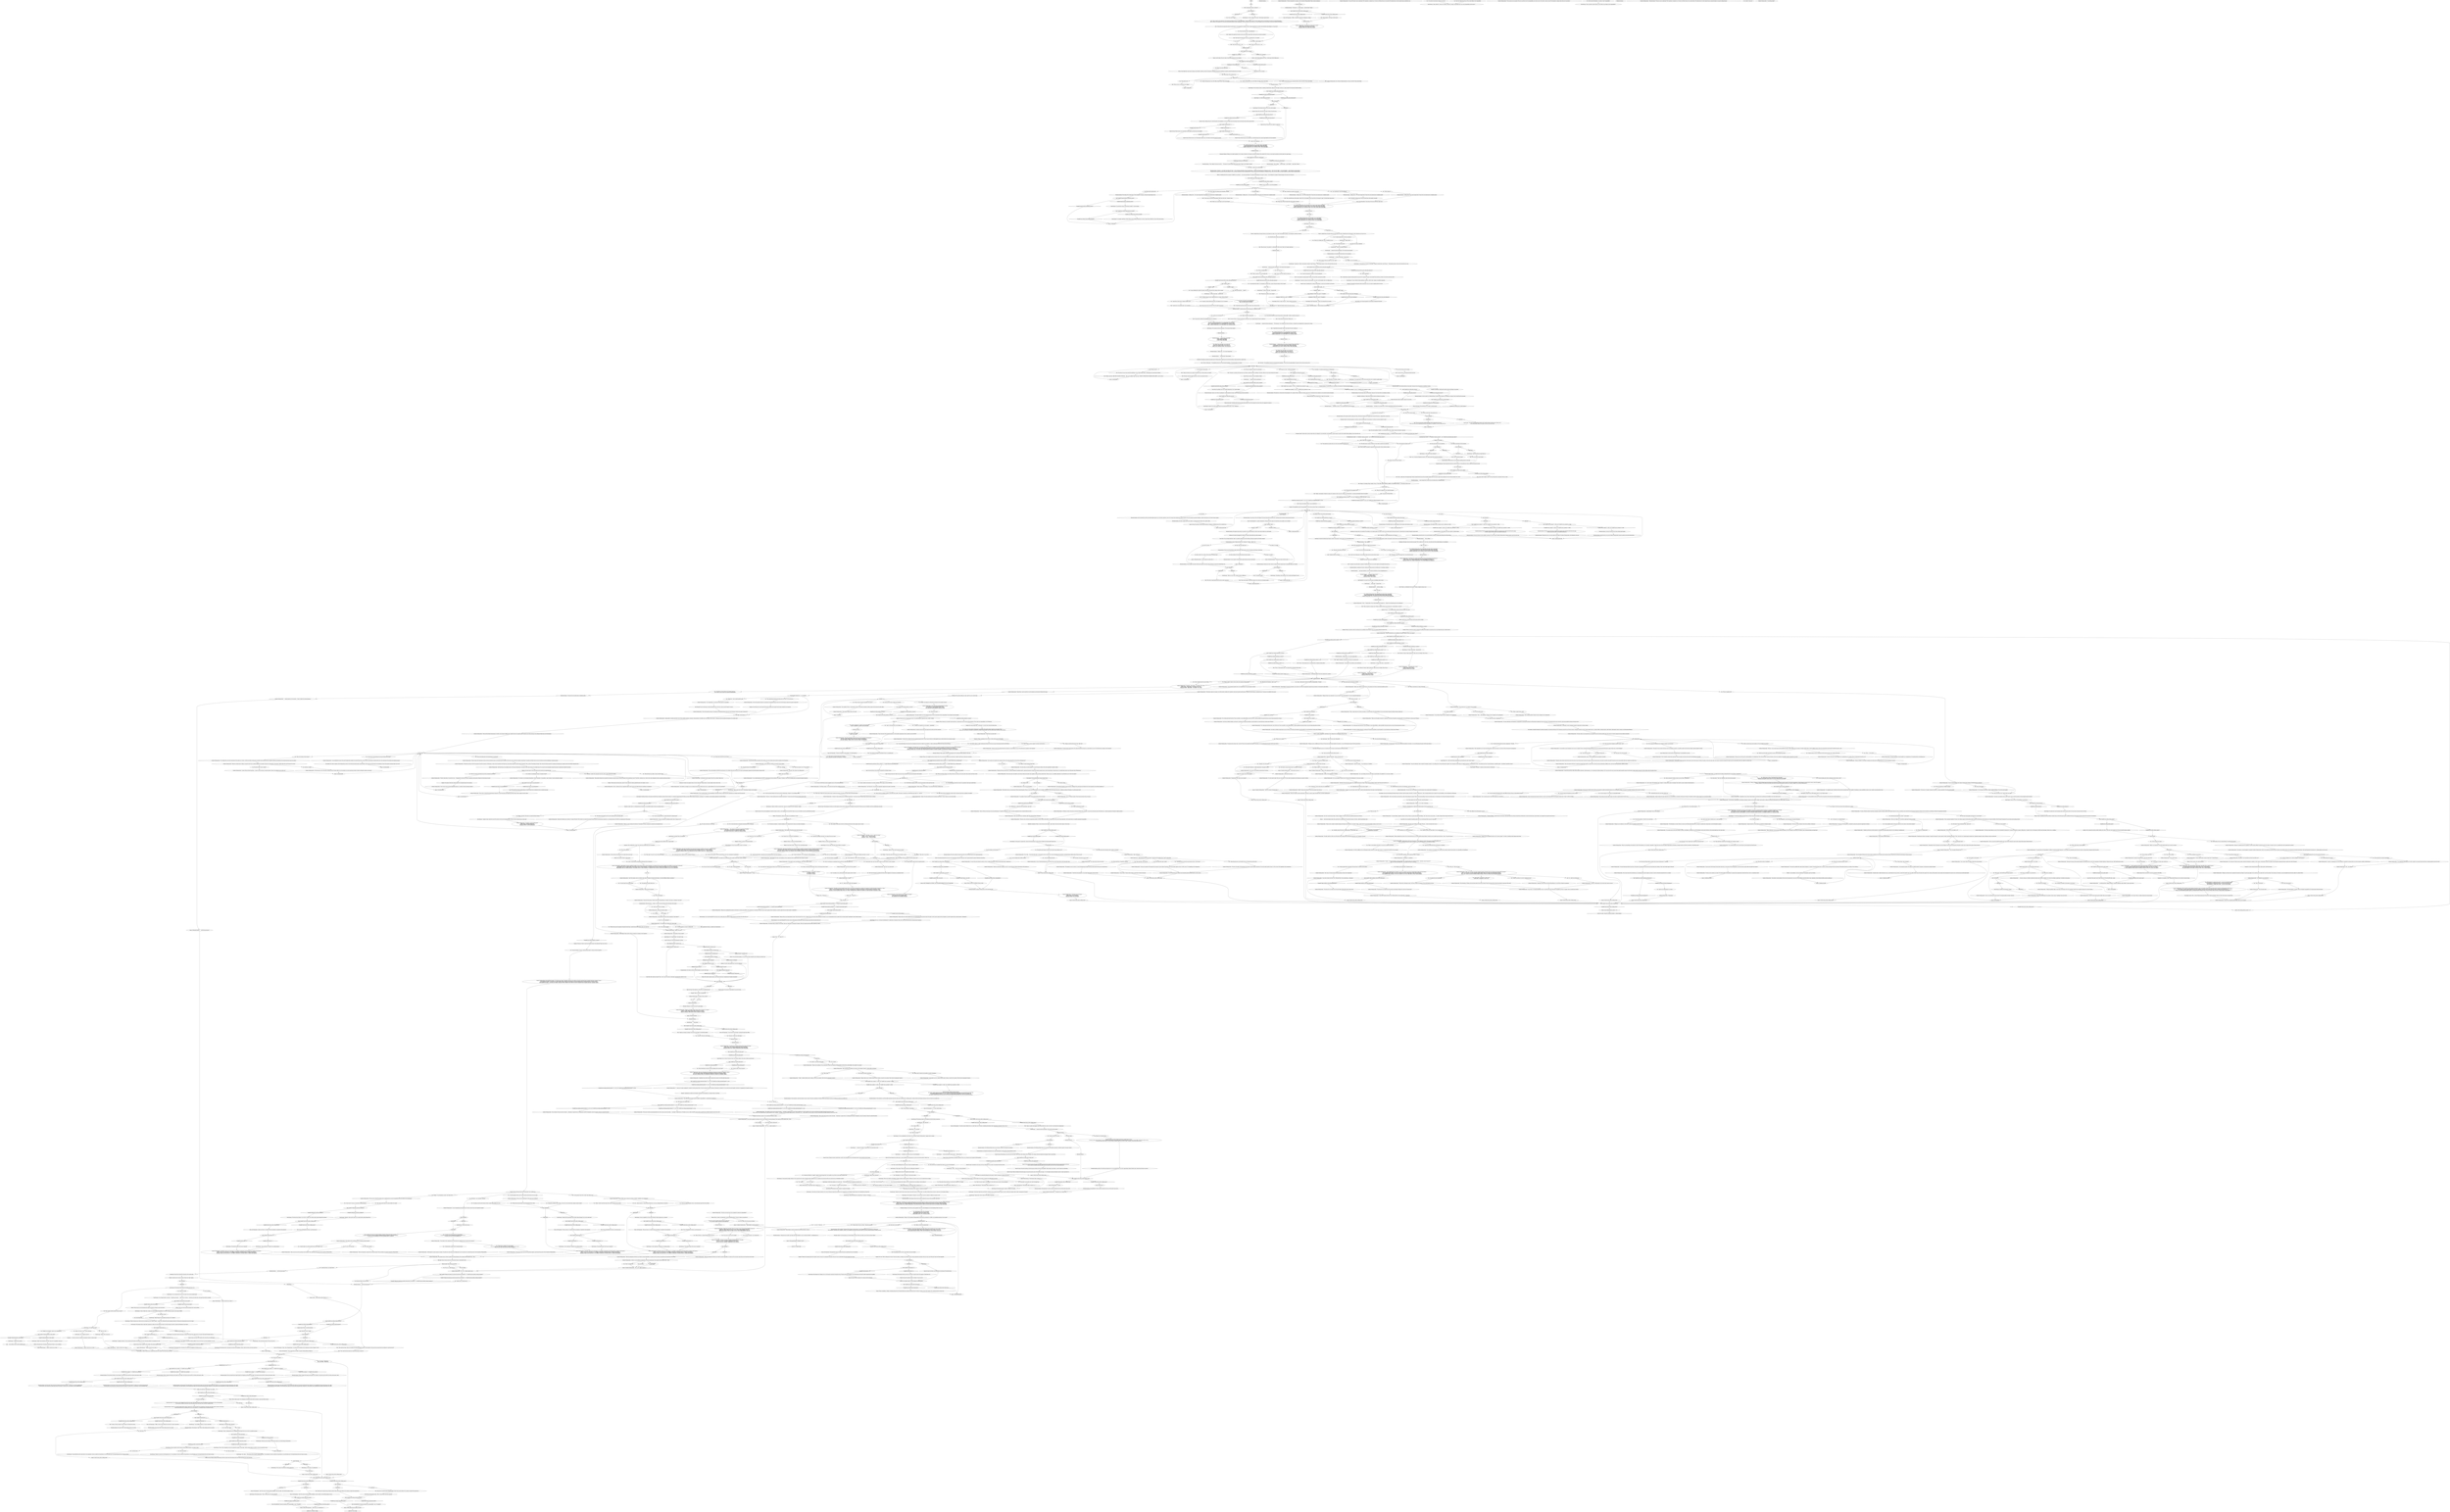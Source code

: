 # JAM / COALITION WARSHIP ARCHER -- NOID VERSION
# CUTSCENE where you attempt to contact Coalition Warship Archer with NOID. PART OF THE MORALIST DREAM QUEST
# ==================================================
digraph G {
	  0 [label="START"];
	  1 [label="input"];
	  2 [label="You: \"Got it. Are we ready?\""];
	  3 [label="You: \"Coalition Warship Archer, this is Firewalker. Please acknowledge.\"\n\"Coalition Warship Archer, this is Tequila Sunset. Please acknowledge.\"\n\"Coalition Warship Archer, this is Detective Costeau. Please acknowledge.\"\n\"Coalition Warship Archer, this is Lieutenant Du Bois. Please acknowledge.\""];
	  4 [label="Horseback Antenna: \"Nein, Liebling! Das lasse ich nicht zu … Wie kannst du unseren Jungen bloß auf einem dieser *Dinger* nach Vredefort schicken?\""];
	  5 [label="Noid: \"No can do. This is it. The only way forward is the hard core way, straight through. Now give it another go.\""];
	  6 [label="Interfacing: The signals are getting increasingly mixed. Plucking Archer's signal from this will be like isolating a single strand from a tangle of hair..."];
	  7 [label="Perception (Sight): The whole monument is covered in a thin but durable layer of oil and grime. It's obvious no one has cleaned it in years."];
	  8 [label="Jump to: [noidmonument hub]"];
	  9 [label="Noid: \"Looks like it's working. Keep going, just a bit more...\""];
	  10 [label="Horseback Antenna: ..."];
	  11 [label="Rhetoric: There's something in the way she refers to herself, always with the first-person plural. A deliberate blurring of the boundary between herself and the institution she represents..."];
	  12 [label="Archernamehub"];
	  13 [label="Coalition Warship Archer: \"No, of course not. There are many nations outside the Moralintern's umbrella, in Seol, Samara, and elsewhere. At most you might say the Moralintern represents between a quarter and a third of humanity.\""];
	  14 [label="Coalition Warship Archer: \"It all depends on your perspective.\""];
	  15 [label="You: \"The Moralintern is *nothing* like a Frittte -- you don't even sell the fun stuff!\"\n\"The Moralintern is *nothing* like a Frittte -- you don't even sell the fun stuff!\"\n\"The Moralintern is *nothing* like a Frittte -- you don't even sell booze!\"\n\"The Moralintern is *nothing* like a Frittte -- you don't even sell smokes!\""];
	  16 [label="Encyclopedia: Averro, SRL, is a chain of high-end pharmacies found only in Vesper and Messina. They are *much* nicer than your average Frittte."];
	  17 [label="Coalition Warship Archer: \"Now... your request?\""];
	  18 [label="Suggestion: Is it possible to *hear* someone blush? Because you're sure that's what she's doing..."];
	  19 [label="Coalition Warship Archer: \"Quite good. We enjoy all the standard benefits for Moralintern forces on active duty assignments: Excellent healthcare, foreign service pay, a fully funded pension system...\""];
	  20 [label="Coalition Warship Archer: \"But now we have gotten quite far afield. What was your request?\""];
	  21 [label="Coalition Warship Archer: \"Oh, it looks quite lovely from here. From our porthole, we see rolling hillsides, a public park filled with grand oak trees, men and women going about on horses...\""];
	  22 [label="Coalition Warship Archer: \"Perhaps you are in a different part of the city? We have only recently been detailed to the Archer, so we are still learning the names of all the many districts...\""];
	  23 [label="You: \"Can you see Martinaise from where you are?\""];
	  24 [label="You: \"Hmmm. Maybe it *is* to the west, then?\""];
	  25 [label="Savoir Faire: You're reminded of something people used to say, that Revachol West is poor, but *sexy poor*."];
	  26 [label="Coalition Warship Archer: \"To be completely honest, Firewalker, we are not in a position to say. We can't really make out *faces* from this distance...\"\n\"To be completely honest, officer, we are not in a position to say. We can't really make out *faces* from this distance...\"\n\"To be completely honest, detective, we are not in a position to say. We can't really make out *faces* from this distance...\"\n\"To be completely honest, lieutenant, we are not in a position to say. We can't really make out *faces* from this distance...\""];
	  27 [label="You: \"It's... kind of an involved story.\""];
	  28 [label="Encyclopedia: The *other* members of the Founding Party moved to Sur-la-Clef and invented modern corporate finance. Their names may still be found on the pediments of some of the largest investment banks in the world."];
	  29 [label="You: \"Sometimes I wonder if the communists may have a point, at least intellectually speaking.\""];
	  30 [label="You: \"Three-thousand years is just the blink of an eye. We need much more than that.\""];
	  31 [label="You: \"I get it. So the real power is even *higher* up.\""];
	  32 [label="Coalition Warship Archer: \"Firewalker, this is a very serious claim. Please describe the situation as succinctly as possible. We will forward your summary to the Committee.\"\n\"Officer, this is a very serious claim. Please describe the situation as succinctly as possible. We will forward your summary to the Committee.\"\n\"Detective Costeau, this is a very serious claim. Please describe the situation as succinctly as possible. We will forward your summary to the Committee.\"\n\"Lieutenant Du Bois, this is a very serious claim. Please describe the situation as succinctly as possible. We will forward your summary to the Committee.\""];
	  33 [label="Coalition Warship Archer: \"We have it. Is there anything else the Committee should know?\" You hear the sound of her pen scratching against paper."];
	  34 [label="You: \"I want to be very precise: communism may have killed him, but it was *love* did him in.\""];
	  35 [label="spoketothevictim"];
	  36 [label="Inland Empire: No, this is right. Who doesn't long to believe in *miracles*?"];
	  37 [label="Coalition Warship Archer: \"We're afraid we aren't quite following. *Who* told you all this, exactly?\""];
	  38 [label="Coalition Warship Archer: \"No, Firewalker, we did not.\"\n\"No, officer, we did not.\"\n\"No, detective, we did not.\"\n\"No, lieutenant, we did not.\""];
	  39 [label="Coalition Warship Archer: \"We're afraid that won't be possible, Firewalker.\"\n\"We're afraid that won't be possible, officer.\"\n\"We're afraid that won't be possible, detective.\"\n\"We're afraid that won't be possible, lieutenant.\""];
	  40 [label="You: \"Why not?\""];
	  41 [label="Noid: Variable[\"jam.warship_told_archer_pale\"]"];
	  42 [label="Variable[\"jam.warship_told_archer_pale\"]", shape=diamond];
	  43 [label="!(Variable[\"jam.warship_told_archer_pale\"])", shape=diamond];
	  44 [label="Noid: \"No way. Big Bad's coming here...\""];
	  45 [label="Coalition Warship Archer: \"We're sorry, Firewalker. The Committee has declined your request for an emergency address...\"\n\"We're sorry, Officer Sunset. The Committee has declined your request for an emergency address...\"\n\"We're sorry, Detective Costeau. The Committee has declined your request for an emergency address...\"\n\"We're sorry, Lieutenant Du Bois. The Committee has declined your request for an emergency address...\""];
	  46 [label="Coalition Warship Archer: \"I... cannot say we agree, speaking for a moment in strictly personal terms. You have convinced us that the situation in Martinaise is untenable, but we are only the second signaller, and there is no appealing the Committee's decision...\""];
	  47 [label="Esprit de Corps: The lieutenant is not in his room. He's found a little 24-hour cafe southeast of the roundabout. He's taking a break and reading the newspaper, after his usual fashion."];
	  48 [label="You: \"Yes, *exactly*.\""];
	  49 [label="Jump to: [Horseback Antenna: \"...\"]"];
	  50 [label="Esprit de Corps: He does not expect you to remain. And why should he?"];
	  51 [label="Jump to: [ARCHERFINALHUB]"];
	  52 [label="You: Say nothing."];
	  53 [label="Untitled hub"];
	  54 [label="Rhetoric: He means that it's becoming an unfortunate *fixture* in your vocabulary..."];
	  55 [label="Kim Kitsuragi: \"What I'm trying to say, is that in your own twisted way, you're *almost a genius*, a genius who's dedicated his entire malignant existence to devising new and spectacular ways to be *wrong*.\""];
	  56 [label="Noid: Variable[\"auto.is_raining\"]  or  Variable[\"auto.is_snowing\"]"];
	  57 [label="Variable[\"auto.is_raining\"]  or  Variable[\"auto.is_snowing\"]", shape=diamond];
	  58 [label="!(Variable[\"auto.is_raining\"]  or  Variable[\"auto.is_snowing\"])", shape=diamond];
	  59 [label="Soona, the Programmer: \"Good. Now, give me a hand with these amplifiers. Leave the cables. I don't feel like making two trips...\""];
	  60 [label="You: \"What is this 'balance of terror theory'?\""];
	  61 [label="You: \"Yes.\""];
	  62 [label="Esprit de Corps: You are part of a large family. You are never alone..."];
	  63 [label="Noid: Variable[\"auto.is_raining\"]"];
	  64 [label="Variable[\"auto.is_raining\"]", shape=diamond];
	  65 [label="!(Variable[\"auto.is_raining\"])", shape=diamond];
	  66 [label="You: \"It was a kind of gradient.\""];
	  67 [label="You: \"In a few months, then?\""];
	  68 [label="Coalition Warship Archer: \"Of course, there is no one spread that can reasonably account for all these possible events. But at least we're able to prepare for the most likely eventualities.\""];
	  69 [label="Coalition Warship Archer: \"In most cases, the Provisional Council selects them from a cross-section of the local population to ensure the slates actually reflect the people they represent.\""];
	  70 [label="Coalition Warship Archer: \"Of course. We're only a second signaller, not a metaphysician. We sometimes find it overwhelming also...\""];
	  71 [label="Shivers: THIS IS YOUR CITY. DEFEND IT AT ALL COSTS."];
	  72 [label="Noid: \"Is that what you call those radio-spookers? Didn't know they had a *technical* name...\""];
	  73 [label="Noid: Variable[\"tc.pale\"]"];
	  74 [label="Variable[\"tc.pale\"]", shape=diamond];
	  75 [label="!(Variable[\"tc.pale\"])", shape=diamond];
	  76 [label="Noid: \"Huh. I don't know what to do then...\""];
	  77 [label="Horseback Antenna: A few of the idle lorry drivers and strike breakers gesture at you with their cigarettes, more out of curiosity than anything else. From the window of one of the adjacent apartment buildings, an older woman leans out, her heavy breasts sagging..."];
	  78 [label="Noid: \"My guess, you climb up the centaur-man, see if there's anything obviously *interfering* with them. Maybe you've got some technical law-science?\""];
	  79 [label="Kim Kitsuragi: \"... someone has been maintaining it...\""];
	  80 [label="Noid: Variable[\"jam.warship_turned_down_archer\"]"];
	  81 [label="Variable[\"jam.warship_turned_down_archer\"]", shape=diamond];
	  82 [label="!(Variable[\"jam.warship_turned_down_archer\"])", shape=diamond];
	  83 [label="Jump to: [church.soona_archer_working_soona]"];
	  84 [label="Jump to: [church.soona_archer_working_soona]"];
	  85 [label="Noid: Variable[\"church.soona_archer_working_soona\"]"];
	  86 [label="Variable[\"church.soona_archer_working_soona\"]", shape=diamond];
	  87 [label="!(Variable[\"church.soona_archer_working_soona\"])", shape=diamond];
	  88 [label="Noid: Variable[\"church.soona_archer_working_soona\"]"];
	  89 [label="Variable[\"church.soona_archer_working_soona\"]", shape=diamond];
	  90 [label="!(Variable[\"church.soona_archer_working_soona\"])", shape=diamond];
	  91 [label="Coalition Warship Archer: \"Ah, there are children running home to get out of the rain. The homes and gardens are quite beautiful, very near like those in certain areas of Messina.\""];
	  92 [label="Coalition Warship Archer: \"Ah, there are children playing by a small pond. The homes and gardens are quite beautiful, very near like those in certain areas of Messina.\""];
	  93 [label="You: \"It's really coming down, now that you mention it.\""];
	  94 [label="You: \"Maybe it's your twin brother?\""];
	  95 [label="You: \"It must be entroponetic crosstalk. It's the only explanation.\""];
	  96 [label="Kim Kitsuragi: \"It's just a little bit of pale interference, detective. A little *eerie*, perhaps, but perfectly explicable...\""];
	  97 [label="You: \"Does that mean Kim's... *a ghost*?\""];
	  98 [label="Noid: Variable[\"jam.warship_authority_power\"]"];
	  99 [label="Variable[\"jam.warship_authority_power\"]", shape=diamond];
	  100 [label="!(Variable[\"jam.warship_authority_power\"])", shape=diamond];
	  101 [label="Kim Kitsuragi: \"... a long winter... Long and cold...\""];
	  102 [label="You: \"Just one thing, why do you keep referring to yourself with the plural?\""];
	  103 [label="Coalition Warship Archer: \"It's an important responsibility, but we don't consider it any greater than those borne by countless people all across the world...\""];
	  104 [label="You: \"Just a lucky guess.\""];
	  105 [label="Reaction Speed: Did you catch that? A crack in her otherwise solid edifice."];
	  106 [label="Coalition Warship Archer: \"It's a great honour and responsibility. In addition to monitoring public frequencies, we are tasked with maintaining some of the most sensitive communications equipment aboard the Archer.\""];
	  107 [label="Coalition Warship Archer: \"Yes, of course. There is no higher calling than serving humanity.\""];
	  108 [label="Coalition Warship Archer: \"... six-weeks paid leave, bilingual childcare, vocational certification credits. Really, it's quite a good career.\""];
	  109 [label="Coalition Warship Archer: \"Then you would like being on an aerostatic, there's always *something* that must be done...\""];
	  110 [label="You: \"What kind of sacrifices?\""];
	  111 [label="Coalition Warship Archer: \"No, that cannot be right. That way is only sprawl. We were under the impression that Martinaise was nearer to the Bay...\""];
	  112 [label="Coalition Warship Archer: \"Ah, we see. You are playing a practical joke. Very funny...\""];
	  113 [label="Jump to: [Coalition Warship Archer: \"\"But now we seem to be quite turned...\"]"];
	  114 [label="Coalition Warship Archer: \"There are also a number of seabirds looping and twisting in the wind below us. No horses, though... And of course we can see some people, but they, oh, how to say it...\""];
	  115 [label="You: \"What awaits us at the end of the road?\" (Proceed.)\n\"Are you saying this road leads to real democracy?\" (Proceed.)"];
	  116 [label="Coalition Warship Archer: \"We don't resent them. It's more that we are... *disappointed* that they have chosen to emphasise certain points of dispute over broad areas of accord...\""];
	  117 [label="Hand/Eye Coordination: There's a word on the tip of your tongue, a name: 'Egret.' Don't ask us what it means, we're not sure."];
	  118 [label="Coalition Warship Archer: \"Viewed from that perspective, we are nearly three-quarters of the way there.\""];
	  119 [label="Half Light: She's gotta be jerking your chain, right? You can't wait that long!"];
	  120 [label="urgenthub"];
	  121 [label="Noid: Variable[\"jam.warship_empathy_rc_success\"]"];
	  122 [label="Variable[\"jam.warship_empathy_rc_success\"]", shape=diamond];
	  123 [label="!(Variable[\"jam.warship_empathy_rc_success\"])", shape=diamond];
	  124 [label="You: \"I've uncovered things in the course of my investigation that lead me to believe we're headed to a violent confrontation between the Union and the Wild Pines...\""];
	  125 [label="Coalition Warship Archer: \"We need to know more than that. Now, please describe the situation in as much detail as you can. We will forward our summary to the Committee.\""];
	  126 [label="Logic: There are still some *holes* in your theory of the case, so best just to be clear about what you know and what you don't."];
	  127 [label="You: \"The Wild Pines has recently lost control of a paramilitary death squad called Krenel...\""];
	  128 [label="Empathy: Oh dear, you seem to be losing the thread..."];
	  129 [label="Rhetoric: Don't listen to them, *everyone* loves a good political angle."];
	  130 [label="Coalition Warship Archer: \"Acknowledged. But there's still something we don't understand: Did you speak with the victim *before* his death?\""];
	  131 [label="You: \"That's right. It was love, for sure. He told me himself.\""];
	  132 [label="Coalition Warship Archer: \"Come again? Something 'miraculous,' you say?\""];
	  133 [label="You: \"I don't understand it, either, but that's what I heard.\""];
	  134 [label="You: \"So... when do I get to talk to the Committee?\""];
	  135 [label="Electrochemistry: Get a load of Buzzkill FM over here. Are you really gonna give up the fun stuff just because some chick on the radio told you to?"];
	  136 [label="Coalition Warship Archer: \"Firewalker, this is Coalition Warship Archer, please acknowledge.\"\n\"Officer Sunset, this is Coalition Warship Archer, please acknowledge.\"\n\"Detective Costeau, this is Coalition Warship Archer, please acknowledge.\"\n\"Lieutenant Du Bois, this is Coalition Warship Archer, please acknowledge.\""];
	  137 [label="Coalition Warship Archer: \"Thank you for standing by. We are authorised to report the Committee of Responsibility for Revachol has acknowledged *and accepted* your request.\""];
	  138 [label="You: Say nothing."];
	  139 [label="Horseback Antenna: The Whirling-in-Rags looms up to your right. The horseback monument is reflected vaguely in the grimy windows..."];
	  140 [label="Horseback Antenna: And yet, if you look up and squint just so, you can pretend that it's you who is approaching Coalition Shuttle Laurel, rather than the other way around..."];
	  141 [label="Kim Kitsuragi: \"Afraid of what, detective?\""];
	  142 [label="Kim Kitsuragi: The lieutenant takes a moment to compose his thoughts..."];
	  143 [label="Jump to: [You: \"\"Why not?\"\"]"];
	  144 [label="Perception (Sight): It's the same plaza you've been looking at for days. What do you hope to see now that you haven't before?"];
	  145 [label="Coalition Warship Archer: \"And now, we are updating our frequencies. We will not speak again. This connection will be cleared in four... three...\""];
	  146 [label="Noid: Variable[\"whirling.kim_mysterious_confessed\"]"];
	  147 [label="Variable[\"whirling.kim_mysterious_confessed\"]", shape=diamond];
	  148 [label="!(Variable[\"whirling.kim_mysterious_confessed\"])", shape=diamond];
	  149 [label="Noid: Variable[\"reputation.kim\"] >1"];
	  150 [label="Variable[\"reputation.kim\"] >1", shape=diamond];
	  151 [label="!(Variable[\"reputation.kim\"] >1)", shape=diamond];
	  152 [label="Kim Kitsuragi: The lieutenant slowly removes his headset and turns to you."];
	  153 [label="Noid: \"Took a dark turn there. Told you we shouldn't have gone and aligned ourselves with the Big Bad. Gonna need some seriously hard core ablutions to wash this shit off...\""];
	  154 [label="Noid: Variable[\"auto.is_raining\"]  or  Variable[\"auto.is_snowing\"]"];
	  155 [label="Variable[\"auto.is_raining\"]  or  Variable[\"auto.is_snowing\"]", shape=diamond];
	  156 [label="!(Variable[\"auto.is_raining\"]  or  Variable[\"auto.is_snowing\"])", shape=diamond];
	  157 [label="You: \"I'm still not sure.\""];
	  158 [label="Coalition Warship Archer: \"Next question: At the time, did you experience *sense objects*?\""];
	  159 [label="You: \"Uh... can you elaborate?\""];
	  160 [label="You: \"Whoa, the Coalition has *talking* warships?\""];
	  161 [label="Coalition Warship Archer: \"That's certainly possible. Though of course it depends on the contingencies.\""];
	  162 [label="You: \"You're saying the Moralintern uses contingency spreads to see the future?\""];
	  163 [label="You: \"Who picks the slates of candidates?\""];
	  164 [label="Coalition Warship Archer: \"Well, that isn't very realistic, is it?\""];
	  165 [label="Coalition Warship Archer: \"Our best theoreticians believe that three to five phases are appropriate for states that lack strong democratic traditions, which would certainly apply to Revachol.\""];
	  166 [label="Noid: Variable[\"pier.joyce_reality_wheredone\"]"];
	  167 [label="Variable[\"pier.joyce_reality_wheredone\"]", shape=diamond];
	  168 [label="!(Variable[\"pier.joyce_reality_wheredone\"])", shape=diamond];
	  169 [label="Coalition Warship Archer: \"Of course not. The Moralintern is committed to giving every person the opportunity to flourish...\""];
	  170 [label="moralinternhub"];
	  171 [label="Jump to: [moralinternhub]"];
	  172 [label="Jump to: [moralinternhub]"];
	  173 [label="Coalition Warship Archer: \"It is possible. We grew up there. We have seen the lattice with our own eyes.\""];
	  174 [label="You: \"Advesperascit... Dolores Dei was crowned there, wasn't she?\""];
	  175 [label="Composure: A truth conveyed matter-of-factly, without pride or self-consciousness."];
	  176 [label="Kim Kitsuragi: \"It's cold now...\""];
	  177 [label="Horseback Antenna: \"Liebling, bitte… Er ist unser einziges Kind. Er kann doch auch nächstes Jahr zur Akademie gehen.\""];
	  178 [label="Noid: Variable[\"jam.warship_inland_electronic_doorbell\"]"];
	  179 [label="Variable[\"jam.warship_inland_electronic_doorbell\"]", shape=diamond];
	  180 [label="!(Variable[\"jam.warship_inland_electronic_doorbell\"])", shape=diamond];
	  181 [label="Kim Kitsuragi: \"Yes, you're a natural gymnast, detective. Now would you like to do what you got up there to do?\"\n\"You're doing alright, detective. Just keep your focus on the task at hand.\""];
	  182 [label="Noid: IsKimHere()"];
	  183 [label="IsKimHere()", shape=diamond];
	  184 [label="!(IsKimHere())", shape=diamond];
	  185 [label="Noid: IsDaytime()"];
	  186 [label="IsDaytime()", shape=diamond];
	  187 [label="!(IsDaytime())", shape=diamond];
	  188 [label="Jump to: [Horseback Antenna: \"The king won't know what he's missi...\"]"];
	  189 [label="Noid: (CheckItemGroup(\"alcohol\")  or  CheckItem(\"ammonia_ampoule\"))  and  (Variable[\"jam.monument_logic_cleaner\"])"];
	  190 [label="(CheckItemGroup(\"alcohol\")  or  CheckItem(\"ammonia_ampoule\"))  and  (Variable[\"jam.monument_logic_cleaner\"])", shape=diamond];
	  191 [label="!((CheckItemGroup(\"alcohol\")  or  CheckItem(\"ammonia_ampoule\"))  and  (Variable[\"jam.monument_logic_cleaner\"]))", shape=diamond];
	  192 [label="Esprit de Corps: But where is your half-brother, the lieutenant? He should be here..."];
	  193 [label="You: \"How am I supposed to inspect the connections?\""];
	  194 [label="Kim Kitsuragi: \"It's been a long winter... Long and cold.\""];
	  195 [label="Horseback Antenna: The cold metal chills your bare hands. Some part of your brain tells you something is missing..."];
	  196 [label="Jump to: [church.soona_archer_working_soona]"];
	  197 [label="Jump to: [church.soona_archer_working_soona]"];
	  198 [label="Horseback Antenna: ..."];
	  199 [label="Noid: \"Hey, lawman. We're waiting on you.\""];
	  200 [label="You: \"What should I say?\""];
	  201 [label="Horseback Antenna: \"Nein, Liebling! ... unseren Jungen... nach Vredefort ... einem dieser *Dinger*...\""];
	  202 [label="Kim Kitsuragi: \"...someone has been maintaining it. The wiring has been repaired...\""];
	  203 [label="Kim Kitsuragi: \"...someone has been maintaining it. The wiring has been repaired...\""];
	  204 [label="Kim Kitsuragi: \"... someone has been maintaining it...\" The lieutenant's voice suddenly grows faint and distant, as though he were speaking from a passing motor carriage..."];
	  205 [label="Horseback Antenna: ..."];
	  206 [label="Noid: \"Try it now.\""];
	  207 [label="Noid: \"I'm going to turn all the dials to maximum. Probably gonna burn out our power supply, but that might be the only way...\""];
	  208 [label="Coalition Warship Archer: \"For instance, as second signaller we represent Coalition Warship Archer, which in turn represents INSURCOM and the Coalition more generally, which in turn represents the Moralist International, which itself represents the interests of 1.2 billion people across the world.\""];
	  209 [label="Coalition Warship Archer: \"We don't believe there is anyone younger than 70 named Eleanora...\""];
	  210 [label="Coalition Warship Archer: \"Hmmm, that's difficult to say. We have a very particular view from our observation platform up here.\""];
	  211 [label="Coalition Warship Archer: \"The role of the Moralist International is two-fold, to buy humanity sufficient time to perfect itself, and to patiently guide it along the road while protecting it from ideological highwaymen and eschatologians.\""];
	  212 [label="moralinternhub"];
	  213 [label="You: \"That sounds like a very long time.\""];
	  214 [label="You: \"That sounds like an *impossibly* long time.\""];
	  215 [label="Coalition Warship Archer: \"Of course, the number 3,000 represents the average of a great number of projections. The actual number might be closer to 3,250 or even 3,300, depending on the contingencies...\""];
	  216 [label="Coalition Warship Archer: \"They typically respond within a few weeks.\""];
	  217 [label="Jump to: [urgenthub]"];
	  218 [label="You: \"I *demand* you transfer me to your superior -- immediately!\""];
	  219 [label="Coalition Warship Archer: \"Hmmm. Was there anything else the Committee should know?\" If she's writing, you can't hear anything."];
	  220 [label="Kim Kitsuragi: \"Detective, what in god's name are you doing?\""];
	  221 [label="You: (Whisper.) \"Relax, Kim. I've *got* this.\""];
	  222 [label="Jump to: [You: \"\"Why not?\"\"]"];
	  223 [label="Kim Kitsuragi: \"... a long winter...\""];
	  224 [label="You: \"Archer, I can't hold on much longer...\""];
	  225 [label="You: \"Just tell me where to meet them.\""];
	  226 [label="Coalition Warship Archer: \"That's correct. But we must say that it has been... *interesting* to speak with you. If nothing else, the RCM is frequently a source of curiosity to those of us aboard the Archer.\""];
	  227 [label="Esprit de Corps: First he removes the games and puzzles page and sets that aside for later. He never does the crossword during work hours.\nFirst he removes the games and puzzles page and sets that aside for later. He'll do the crossword before bed."];
	  228 [label="Jump to: [Kim Kitsuragi: \"The lieutenant takes a moment to co...\"]"];
	  229 [label="Kim Kitsuragi: \"But you see, detective, that feeling is simply an illusion caused by distance. Whether you choose to see it or not, the reality does not change.\""];
	  230 [label="Jump to: [Coalition Warship Archer: \"\"Firewalker, this is Coalition Wars...\"]"];
	  231 [label="You: \"It's my case, I've got to see it through.\""];
	  232 [label="You: \"It's Kim, my partner, I can't abandon him.\""];
	  233 [label="Volition: You didn't have to do that, you know. There were *other* options..."];
	  234 [label="You: Say nothing."];
	  235 [label="You: \"Kim, why did I call that woman a whore, just now?\""];
	  236 [label="Noid: Variable[\"whirling.klaasjedoor_whore_yelled\"]"];
	  237 [label="Variable[\"whirling.klaasjedoor_whore_yelled\"]", shape=diamond];
	  238 [label="!(Variable[\"whirling.klaasjedoor_whore_yelled\"])", shape=diamond];
	  239 [label="Volition: The last time you saw the lieutenant this upset was after that *thing you said in the church*..."];
	  240 [label="You: Let him keep going."];
	  241 [label="Kim Kitsuragi: \"I apologise, detective. I let my emotions get the better of me just now. You can be a fine police officer, but sometimes you, well...\""];
	  242 [label="You: \"Just give me a minute.\""];
	  243 [label="Kim Kitsuragi: \"Everything alright, detective?\""];
	  244 [label="Kim Kitsuragi: \"But you made the *right* decision, the more difficult decision, in my mind, at least.\""];
	  245 [label="Kim Kitsuragi: \"Yes, I know...\" The lieutenant allows himself a sheepish half-smile. \"In my experience, when you make the wrong decision, you can tell right away. It's the right decisions that won't leave you alone...\""];
	  246 [label="Interfacing: You allow the broken hunk of metal to clatter to the ground. It wasn't clear to you it did anything anyway..."];
	  247 [label="Coalition Warship Archer: \"What the consequences will be for your refusal to accept responsibility, we cannot say. For your sake, we pray they are not more than we all can bear.\""];
	  248 [label="Noid: Variable[\"jam.warship_phys_int_dimly_familiar\"]"];
	  249 [label="Variable[\"jam.warship_phys_int_dimly_familiar\"]", shape=diamond];
	  250 [label="!(Variable[\"jam.warship_phys_int_dimly_familiar\"])", shape=diamond];
	  251 [label="You: \"I can only describe it in terms of curdling milk.\""];
	  252 [label="Noid: IsHighestCopotype(\"superstar_cop\")"];
	  253 [label="IsHighestCopotype(\"superstar_cop\")", shape=diamond];
	  254 [label="!(IsHighestCopotype(\"superstar_cop\"))", shape=diamond];
	  255 [label="You: \"Why do I feel like you're about to tell me something I don't want to hear?\""];
	  256 [label="Coalition Warship Archer: \"Firewalker, surely you are aware that it is a civil offence to maliciously or frivolously obstruct a Coalition radio frequency...\"\n\"Officer, surely you are aware that it is a civil offence to maliciously or frivolously obstruct a Coalition radio frequency...\"\n\"Detective, surely you are aware that it is a civil offence to maliciously or frivolously obstruct a Coalition radio frequency...\"\n\"Lieutenant, surely you are aware that it is a civil offence to maliciously or frivolously obstruct a Coalition radio frequency...\""];
	  257 [label="Logic: Meaning there are more and less reasonable futures. You should follow up on that."];
	  258 [label="You: \"Why does thinking about these contingencies make me feel so *bad*?\""];
	  259 [label="You: \"Within my lifetime?\""];
	  260 [label="Untitled hub"];
	  261 [label="Rhetoric: She's got you there..."];
	  262 [label="Coalition Warship Archer: \"But in a practical sense, it's the responsibility of the Ethics Division to ensure that both organisations are working toward the same ends.\""];
	  263 [label="rcmhub"];
	  264 [label="Noid: Variable[\"church.stained_encyclo_crowning\"]"];
	  265 [label="Variable[\"church.stained_encyclo_crowning\"]", shape=diamond];
	  266 [label="!(Variable[\"church.stained_encyclo_crowning\"])", shape=diamond];
	  267 [label="Coalition Warship Archer: \"The heart of the city, the old town, is a district composed of weathered marble, comprising thousands of columns and arcades arranged around a series of grand plazas. During the day it's a beautiful sight, equal to any of the great cities of Perikarnassis.\""];
	  268 [label="Shivers: Air moving through what was once a row of apartments protected by walls and a roof. It sighs through the remains of bedrooms and parlours..."];
	  269 [label="Coalition Warship Archer: \"Esattamente.\""];
	  270 [label="Noid: \"Again.\""];
	  271 [label="Horseback Antenna: Through the scrim, you can just make out the shadow of Coalition Warship Archer a few kilometres to the east."];
	  272 [label="Horseback Antenna: You turn to the east, but the visibility is quite poor. You see no sign of Coalition Warship Archer, though you know it can't be too far away."];
	  273 [label="Conceptualization: Why not arm the good king's valiant steed instead? There seems to be *just* enough room between its teeth there..."];
	  274 [label="You: Keep it to yourself."];
	  275 [label="Noid: \"You alright up there?\""];
	  276 [label="Jump to: [noidmonument hub]"];
	  277 [label="Noid: IsKimHere()"];
	  278 [label="IsKimHere()", shape=diamond];
	  279 [label="!(IsKimHere())", shape=diamond];
	  280 [label="Noid: Variable[\"jam.warship_interfacing_rc_success\"]"];
	  281 [label="Variable[\"jam.warship_interfacing_rc_success\"]", shape=diamond];
	  282 [label="!(Variable[\"jam.warship_interfacing_rc_success\"])", shape=diamond];
	  283 [label="Kim Kitsuragi: \"It's been a long winter... Long and cold.\""];
	  284 [label="Jump to: [church.soona_archer_working_soona]"];
	  285 [label="Jump to: [church.soona_archer_working_soona]"];
	  286 [label="Soona, the Programmer: \"So... they're really coming...\""];
	  287 [label="Soona, the Programmer: \"Hmm, what a disappointment. I was almost sure something *truly* interesting was about to happen. Oh well.\""];
	  288 [label="Soona, the Programmer: \"You can come down now, officer. I'm going to begin packing my things up.\""];
	  289 [label="You: \"Hold on, I need a minute.\""];
	  290 [label="Shivers: A soft rustling. The snow seems to have gotten between your ears somehow..."];
	  291 [label="Inland Empire: I-i-is there anybody th-th-there?"];
	  292 [label="Esprit de Corps: Nervous for who, though, you cannot say."];
	  293 [label="Noid: Variable[\"jam.warship_rhetoric_walder\"]"];
	  294 [label="Variable[\"jam.warship_rhetoric_walder\"]", shape=diamond];
	  295 [label="!(Variable[\"jam.warship_rhetoric_walder\"])", shape=diamond];
	  296 [label="Rhetoric: You can't make out a word of this gibberish."];
	  297 [label="Horseback Antenna: \"... Warship Archer. Are you there, Firewalker? Please acknowledge.\"\n\"... Warship Archer. Are you there, Tequila Sunset? Please acknowledge.\"\n\"... Warship Archer. Are you there, Detective Costeau? Please acknowledge.\"\n\"... Warship Archer. Are you there, Lieutenant Du Bois? Please acknowledge.\""];
	  298 [label="You: \"Archer! This is Firewalker. Can you hear me?\"\n\"Archer! This is Tequila Sunset. Can you hear me?\"\n\"Archer! This is Detective Costeau. Can you hear me?\"\n\"Archer! This is Lieutenant Du Bois. Can you hear me?\""];
	  299 [label="Jump to: [noidclimbhub]"];
	  300 [label="Horseback Antenna: The cold metal chills your bare hands. Some part of your brain tells you something is missing..."];
	  301 [label="noidantennahub"];
	  302 [label="Interfacing: The signal is clear, the storm has passed. This is another voice, a live voice, on the other end of this invisible bridge you've established..."];
	  303 [label="Pain Threshold: It's too much! Your ear drums are throbbing, about to burst!"];
	  304 [label="Horseback Antenna: ... and then, nothing."];
	  305 [label="Noid: \"This is as good as it's going to get. I'll keep us aligned as long as I can, but this isn't a *social mission*, you got it?\""];
	  306 [label="You: \"Sorry, I messed up and we ran out of time.\""];
	  307 [label="Coalition Warship Archer: \"... nothing important, bad connection... Going to update the receiving frequency...\""];
	  308 [label="HerNameHub"];
	  309 [label="Coalition Warship Archer: She laughs. \"Do we sound like we're from Sur-la-Clef to you?\""];
	  310 [label="You: (Look around.) \"Huh, I don't see *any* of that stuff.\""];
	  311 [label="You: \"Look like a bunch of lost souls, wandering about in *indescribable* pain?\""];
	  312 [label="Coalition Warship Archer: \"And then there's all the *tare* lying about. It's very unpleasant to look at. We're going to widen our viewfinder a bit.\"\n\"But it's not all bad. We must say, there's not nearly as much *tare* lying about as we had been led to believe.\""];
	  313 [label="You: \"Do you see a roundabout, with an equestrian statue?\" (Proceed.)"];
	  314 [label="You: \"In what sense is the Moralintern the steward of Dolores Dei's legacy?\""];
	  315 [label="Empathy: Very odd that you've never heard of this person, perhaps even stranger that she seems unfazed by your ignorance."];
	  316 [label="You: \"How much time does humanity need to achieve its potential?\""];
	  317 [label="Coalition Warship Archer: \"About 3,000 years.\""];
	  318 [label="You: \"No reason, the name just came to mind.\""];
	  319 [label="You: Convince her you need to address the Committee."];
	  320 [label="You: Variable[\"jam.warship_empathy_rc_success\"]"];
	  321 [label="Variable[\"jam.warship_empathy_rc_success\"]", shape=diamond];
	  322 [label="!(Variable[\"jam.warship_empathy_rc_success\"])", shape=diamond];
	  323 [label="Empathy: Now, take a deep breath... look upward... you don't have to bear the burden alone."];
	  324 [label="Coalition Warship Archer: \"Please continue. We're listening.\" You can hear her furiously scribbling notes..."];
	  325 [label="Coalition Warship Archer: \"We're afraid we're not following. Did you speak with the victim *before* his death?\""];
	  326 [label="You: \"I mean exactly what I said. The world is coming to an end. We have 22 years to prepare.\""];
	  327 [label="Coalition Warship Archer: \"We will pass along a summary of your report, minus any *speculative or paranatural* elements. What the Committee does from there is beyond our control...\""];
	  328 [label="Coalition Warship Archer: \"We have transmitted our summary to the Committee of Responsibility. Please continue standing by...\""];
	  329 [label="Kim Kitsuragi: The lieutenant adjusts his microphone and slowly looks up toward you."];
	  330 [label="Noid: Variable[\"jam.warship_mentioned_takeover\"] == true  and  Variable[\"jam.warship_mentioned_krenel\"] == true"];
	  331 [label="Variable[\"jam.warship_mentioned_takeover\"] == true  and  Variable[\"jam.warship_mentioned_krenel\"] == true", shape=diamond];
	  332 [label="!(Variable[\"jam.warship_mentioned_takeover\"] == true  and  Variable[\"jam.warship_mentioned_krenel\"] == true)", shape=diamond];
	  333 [label="You: I wonder what Kim's up to now."];
	  334 [label="Esprit de Corps: When he's finished with the front page, he scans the local box scores. The Stormers lost again, 17-32. He shakes his head and checks his watch. It's time to get back to it..."];
	  335 [label="You: \"What do you mean?\""];
	  336 [label="Noid: Variable[\"reputation.kim\"] >5"];
	  337 [label="Variable[\"reputation.kim\"] >5", shape=diamond];
	  338 [label="!(Variable[\"reputation.kim\"] >5)", shape=diamond];
	  339 [label="Kim Kitsuragi: \"I don't... what are you saying, detective?\""];
	  340 [label="Esprit de Corps: What he means is, he can't believe you're about to renounce your half-brothers and sisters."];
	  341 [label="You: \"That maybe *no one really cares* about the hanged man.\""];
	  342 [label="Kim Kitsuragi: \"What 'options'? What in god's name are you talking about, detective?\""];
	  343 [label="Horseback Antenna: The roundabout, Martinaise North, daytime. Across the plaza, a pair of seagulls fight over the remains of a chicken wing.\nThe roundabout, Martinaise North, nightime. Somehow, the streetlights only make the scene more lonely. You can hear someone retching in a nearby courtyard."];
	  344 [label="Noid: \"No use. The Big Bad can't hear us, just the main cop.\""];
	  345 [label="You: \"I'd really prefer to speak with the Committee directly.\""];
	  346 [label="Kim Kitsuragi: \"Yes, I imagine it must be.\""];
	  347 [label="You: \"'Après le gris, le monde encore'...\""];
	  348 [label="Horseback Antenna: The sun-warmed bronze tingles beneath your fingertips and between your thighs. Your legs have grown stiff. You've been up here quite a while."];
	  349 [label="Kim Kitsuragi: \"But you *did* accomplish your task. You reached the Coalition. I must admit, I didn't seriously think you could do it, but you've proved me wrong.\""];
	  350 [label="Noid: IsKimHere()"];
	  351 [label="IsKimHere()", shape=diamond];
	  352 [label="!(IsKimHere())", shape=diamond];
	  353 [label="Jump to: [TASK.make_the_music_harder_core_done]"];
	  354 [label="Coalition Warship Archer: \"Oh, it looks quite lovely from here. From our porthole, we see rolling hillsides covered with snow, a public park filled with grand oak trees, men and women going about on horses...\""];
	  355 [label="Jump to: [contingencyhub]"];
	  356 [label="You: (Look around.) \"Yeah, this is definitely a place whose time has passed.\""];
	  357 [label="You: \"What are you talking about?\""];
	  358 [label="You: \"How many of these 'phases' are there until we have real democracy?\" (Conclude.)"];
	  359 [label="You: \"Is it because I'm a miserable failure?\""];
	  360 [label="You: \"Beautiful.\""];
	  361 [label="You: \"Where is Advesperascit exactly?\""];
	  362 [label="Shivers: DON'T FORSAKE ME, OFFICER. I AM YOUR RESPONSIBILITY JUST AS YOU ARE MINE."];
	  363 [label="You: \"Pretty different from Adversperascit, isn't it?\""];
	  364 [label="Horseback Antenna: ..."];
	  365 [label="You: Pour some alcohol over the connections."];
	  366 [label="Noid: IsKimHere()"];
	  367 [label="IsKimHere()", shape=diamond];
	  368 [label="!(IsKimHere())", shape=diamond];
	  369 [label="You: \"The connections look fine to me.\""];
	  370 [label="Savoir Faire: You can't help but feel that *sabre* you picked up might just give this old king a little more panache *and* better reception!"];
	  371 [label="Noid: \"Nah, every bit helps. We need this antenna to be as hard core as humanly possible.\""];
	  372 [label="Empathy: He's right. This was your responsibility..."];
	  373 [label="Noid: \"You're getting out-tangled by the Big Bad. Time to try something else.\""];
	  374 [label="Noid: \"Maybe you break an arm, maybe you break your neck. Could go either way, honestly.\""];
	  375 [label="Noid: Variable[\"church.soona_logic_pale_whitecheck\"]"];
	  376 [label="Variable[\"church.soona_logic_pale_whitecheck\"]", shape=diamond];
	  377 [label="!(Variable[\"church.soona_logic_pale_whitecheck\"])", shape=diamond];
	  378 [label="Coalition Warship Archer: \"... Firewalker? Are you there?\"\n\"... Officer Sunset? Are you there?\"\n\"... Detective Costeau? Are you there?\"\n\"... Lieutenant Du Bois? Are you there?\""];
	  379 [label="Horseback Antenna: You look around. Most everyone has already gone home for the night. It's really just you and the programmer left...\nYou look around. Most everyone has already gone home for the night. It's really just you, the lieutenant, and the programmer left..."];
	  380 [label="Jump to: [noidclimbhub]"];
	  381 [label="Noid: SetVariableValue(\"character.committee_of_la_responsabilite\", true) --[[ Variable[ ]]"];
	  382 [label="Jump to: [church.soona_archer_working_soona]"];
	  383 [label="Soona, the Programmer: \"They can't hear us, I'm afraid. Only his microphone is connected to the transceiver.\""];
	  384 [label="Soona, the Programmer: \"Officer, we have a long walk back to the church. It's time to come down.\""];
	  385 [label="Noid: \"That's your cue, lawman.\""];
	  386 [label="You: \"Coalition Warship Archer, this is Lieutenant Harrier du Bois of the RCM. Please acknowledge.\""];
	  387 [label="Jump to: [callsign hub]"];
	  388 [label="Esprit de Corps: He is nervous for your sake, of course, but also his own."];
	  389 [label="You: \"Maybe we should try again later?\""];
	  390 [label="Horseback Antenna: ..."];
	  391 [label="Noid: \"This isn't looking good.\"  The speedfreak removes his sweat-drenched headphones. \"The radio-spookers are winning.\""];
	  392 [label="Noid: \"Don't know. If we can't get around the interference, we're in deep trouble. Hold on, I think Egg gave me some kind of checklist...\""];
	  393 [label="Horseback Antenna: You don't exactly cut a lithesome figure, but after several moments of scrambling you manage to hoist yourself atop the monument."];
	  394 [label="Empathy: There is so much you wish you could ask, but you probably only have time for one or two questions before the signal is lost..."];
	  395 [label="Coalition Warship Archer: \"You are currently speaking with Coalition Warship Archer, flagship of INSURCOM forces in Revachol.\""];
	  396 [label="You: \"You're an Eleanora, I'm sure of it.\""];
	  397 [label="Coalition Warship Archer: \"Ah, that must be. We have only recently been detailed to the Archer, so we are still learning the names of all the many districts...\""];
	  398 [label="Coalition Warship Archer: \"Martinaise, Martinaise... That is to the west, yes?\""];
	  399 [label="Coalition Warship Archer: \"To the south. Let us see...\""];
	  400 [label="Coalition Warship Archer: \"Very well. Now we are looking at an area that seems to be in urgent need of *revitalisation*...\""];
	  401 [label="Coalition Warship Archer: \"It is quite striking, compared to where we're from. There are a great many destroyed buildings, *still*. And we don't see any horses... It's really *nothing* like the eastern side of the city...\""];
	  402 [label="Coalition Warship Archer: \"There are people who say that, but we've never felt that way. To us they look like miniature figures, the kind you see in model train sets. But this... this is a *very sad* train set.\""];
	  403 [label="Coalition Warship Archer: \"In any event, thank you for this *tour* of Revachol West. It has certainly been... educational.\""];
	  404 [label="Coalition Warship Archer: \"It does, doesn't it? And yet there remains a great deal to be done in that span.\""];
	  405 [label="You: \"He said it was *love* that did him in.\""];
	  406 [label="Coalition Warship Archer: ..."];
	  407 [label="Noid: IsKimHere()"];
	  408 [label="IsKimHere()", shape=diamond];
	  409 [label="!(IsKimHere())", shape=diamond];
	  410 [label="You: (Whisper.) \"They need to know the truth, Kim. We can't keep it a secret!\""];
	  411 [label="Horseback Antenna: ..."];
	  412 [label="Horseback Antenna: To the southwest, several stars begin to move in unison. The minor constellation of Coalition Shuttle Laurel begins executing a graceful turn, drawn by an invisible wire..."];
	  413 [label="Esprit de Corps: He reads everything on the front page according to the size of the headline. Today, though, he only skims -- none of it seems very interesting."];
	  414 [label="Horseback Antenna: The speedfreak's words are nearly swallowed by the roar of the Laurel's main rotors..."];
	  415 [label="Esprit de Corps: The lieutenant is genuinely concerned. This is not a situation he ever thought he'd find himself in."];
	  416 [label="You: \"It's my past... it's going to catch up with me.\""];
	  417 [label="Horseback Antenna: The lieutenant's final words are nearly swallowed by the roar of the aerostatic's main rotors..."];
	  418 [label="Coalition Warship Archer: \"Firewalker, this is Coalition Warship Archer. We have been instructed to inform you that the Laurel arrived at your position. Please acknowledge.\"\n\"Officer Sunset, this is Coalition Warship Archer. We have been instructed to inform you that the Laurel arrived at your position. Please acknowledge.\"\n\"Detective Costeau, this is Coalition Warship Archer. We have been instructed to inform you that the Laurel arrived at your position. Please acknowledge.\"\n\"Lieutenant Du Bois, this is Coalition Warship Archer. We have been instructed to inform you that the Laurel arrived at your position. Please acknowledge.\""];
	  419 [label="You: \"Acknowledged, Archer. This is Firewalker.\"\n\"Acknowledged, Archer. This is Tequila Sunset.\"\n\"Acknowledged, Archer. This is Detective Costeau.\"\n\"Acknowledged, Archer. This is Lieutenant Du Bois.\""];
	  420 [label="Jump to: [Kim Kitsuragi: \"The lieutenant takes a moment to co...\"]"];
	  421 [label="Noid: Variable[\"jam.warship_shivers_dont_leave\"]"];
	  422 [label="Variable[\"jam.warship_shivers_dont_leave\"]", shape=diamond];
	  423 [label="!(Variable[\"jam.warship_shivers_dont_leave\"])", shape=diamond];
	  424 [label="Coalition Warship Archer: \"Your case? We aren't sure you understand. The Committee is waiting for you. You have to tell them what you've uncovered. The stakes here are *much* greater than any individual 'case'...\""];
	  425 [label="You: \"Yes, I accept. Now, let's get me out of here.\""];
	  426 [label="You: \"It's this partner of mine. He's *really* been riding my ass.\""];
	  427 [label="You: \"The thing is, I can't remember *anything*.\""];
	  428 [label="Noid: \"No use. The Big Bad can't hear us, just the main cop.\""];
	  429 [label="Coalition Warship Archer: \"Firewalker, surely you are aware that it is a civil offence to maliciously or frivolously obstruct a Coalition radio frequency...\"\n\"Officer, surely you are aware that it is a civil offence to maliciously or frivolously obstruct a Coalition radio frequency...\"\n\"Detective, surely you are aware that it is a civil offence to maliciously or frivolously obstruct a Coalition radio frequency...\"\n\"Lieutenant, surely you are aware that it is a civil offence to maliciously or frivolously obstruct a Coalition radio frequency...\""];
	  430 [label="Reaction Speed: Quick, hang up on her first!"];
	  431 [label="You: \"I don't know. Maybe.\""];
	  432 [label="Kim Kitsuragi: \"You may feel that way for some time yet. In my experience, when you make the wrong decision, you can tell right away. It's the right decisions that won't leave you alone...\""];
	  433 [label="Esprit de Corps: Perhaps someday the lieutenant will tell you about some of the decisions that won't leave him alone, but it won't be this day."];
	  434 [label="Coalition Warship Archer: \"Because no rational state is willing to accept the risk of such a calamity befalling its own people, all powers are incentivised to *de-escalate* conflicts before they reach the point of no return.\""];
	  435 [label="You: \"No, I'm in Martinaise.\""];
	  436 [label="Noid: IsHighestCopotype(\"lawbringer\")"];
	  437 [label="IsHighestCopotype(\"lawbringer\")", shape=diamond];
	  438 [label="!(IsHighestCopotype(\"lawbringer\"))", shape=diamond];
	  439 [label="You: \"I won't have any water?\""];
	  440 [label="Coalition Warship Archer: \"Precisamente. We know only that it will run down, but not what course it will take. If we place a rock in the water's path, will it divert to the left or the right? We cannot say, but we may predict which way it might run in either event...\""];
	  441 [label="Coalition Warship Archer: \"That is the essence of the idea. You might also imagine these spreads as a kind of tree, with every juncture representing a different event, and every branch representing a different timeline.\""];
	  442 [label="Coalition Warship Archer: \"That's impossible to say. It may be that Revachol has a great role to play, or no role at all. That is the nature of contingencies.\""];
	  443 [label="Coalition Warship Archer: \"It's completely natural. Studies have shown that the untrained mind is only capable of considering so many possibilities in place at once, usually no more than three or four...\""];
	  444 [label="Coalition Warship Archer: \"Oh, most likely. Though of course it depends on the contingencies.\""];
	  445 [label="Coalition Warship Archer: \"The RCM exists under the umbrella of the Coalition, just as the Coalition exists under the umbrella of the Moralintern...\""];
	  446 [label="You: \"Someone told me we live in a precarious world, that every event is just a violent roll of the die.\""];
	  447 [label="Jump to: [moralinternhub]"];
	  448 [label="Jump to: [moralinternhub]"];
	  449 [label="You: What does this remind me of?"];
	  450 [label="Inland Empire: It's strangely comforting to think of these voices travelling through the air, until you capture them, firefly-like, with your little metal antenna..."];
	  451 [label="Physical Instrument: Don't forget the lats, champ! You've got this..."];
	  452 [label="Noid: \"Wow, law-science comes through.\""];
	  453 [label="Horseback Antenna: Once the alcohol has had time to dissolve the oils, you wipe off the bar with your sleeve and reattach the cable."];
	  454 [label="You: Attach the sabre."];
	  455 [label="Horseback Antenna: The programmer's words are nearly swallowed by the roar of the Laurel's main rotors..."];
	  456 [label="Noid: Variable[\"jam.warship_question_counter\"] >= 3"];
	  457 [label="Variable[\"jam.warship_question_counter\"] >= 3", shape=diamond];
	  458 [label="!(Variable[\"jam.warship_question_counter\"] >= 3)", shape=diamond];
	  459 [label="firstparthub"];
	  460 [label="Soona, the Programmer: \"Archer can't hear us, I'm afraid. Only his microphone is connected to the transceiver.\""];
	  461 [label="Noid: \"Good. We're live in two... one...\""];
	  462 [label="Noid: \"No time. We're live in two... one...\""];
	  463 [label="Esprit de Corps: Then he turns to you. He gives you a half smile along with an almost imperceptible nod of encouragement."];
	  464 [label="Walderhub"];
	  465 [label="Noid: \"There's no sense to it. It's just spooker-talk.\""];
	  466 [label="You: \"I'm going to continue believing that Kim's just hanging out on our connection.\""];
	  467 [label="Noid: \"Could be he's your guardian spirit, your cop daemon...\""];
	  468 [label="You: \"So what can we do about it?\""];
	  469 [label="You: \"Coalition Warship Archer. Do you acknowledge? This is Firewalker.\"\n\"Coalition Warship Archer. Do you acknowledge? This is Tequila Sunset.\"\n\"Coalition Warship Archer. Do you acknowledge? This is Detective Costeau.\"\n\"Coalition Warship Archer. Do you acknowledge? This is Lieutenant Du Bois.\""];
	  470 [label="You: \"That piece of junk didn't even work!\""];
	  471 [label="You: \"I'm sorry! I was trying to do good.\""];
	  472 [label="Horseback Antenna: \"... Firewalker? Please respond...\"\n\"... Officer Sunset? Please respond...\"\n\"... Detective Costeau? Please respond...\"\n\"... Lieutenant Du Bois? Please respond...\""];
	  473 [label="You: \"When is real democracy coming to Revachol?\""];
	  474 [label="You: \"I said there's no time. And now you're going to leave too...\"\n\"I said I meant to ask you about the Committee of Responsibility!\""];
	  475 [label="You: (Wait for her to continue.)"];
	  476 [label="Jump to: [Coalition Warship Archer: \"\"To the south. Let us see...\"\"]"];
	  477 [label="Coalition Warship Archer: \"But what's most striking are the people. They just... we don't even know how to say it...\""];
	  478 [label="Coalition Warship Archer: \"Strange... we see the roundabout, and the monument, but... the horse seems to be *missing* its head... and there's a man *on top of it*?\"\n\"Aha! Yes, we see the monument. But... there seems to be a man *on top of it*?\""];
	  479 [label="You: \"That's me!\" (Wave your hand.)"];
	  480 [label="Coalition Warship Archer: \"From here all we can really see are his enormous muttonchops. Perhaps he is some sort of motorcyclist?\""];
	  481 [label="Coalition Warship Archer: \"It was established by many of the same Founding Party members who elected Dolores Dei, and who, after her assassination, dedicated their lives to the continuation of her political and intellectual project.\""];
	  482 [label="Coalition Warship Archer: \"Many political theorists have argued that communism accepts the logic of Dolorian humanism while abandoning its spirit. They offer a cautionary tale, in other words, about attempting to found a paradise atop bones and ashes...\""];
	  483 [label="Rhetoric: Whose bones and whose ashes, exactly? You don't think the Coalition pacified Revachol with *bonbons*, do you?"];
	  484 [label="Empathy: There, you've wedged your foot in the door. Now, if you can show the Coalition how much they're *needed*, they'll have no choice but to intervene."];
	  485 [label="Coalition Warship Archer: \"We're listening. What did you learn about the victim?\""];
	  486 [label="You: \"I heard that something 'miraculous' was coming, from way out west.\""];
	  487 [label="Coalition Warship Archer: \"Come again, Firewalker? You're saying that the victim was killed in some sort of... romantic imbroglio?\"\n\"Come again, Officer Sunset? You're saying that the victim was killed in some sort of... romantic imbroglio?\"\n\"Come again, Detective Costeau? You're saying that the victim was killed in some sort of... romantic imbroglio?\"\n\"Come again, Lieutenant Du Bois? You're saying that the victim was killed in some sort of... romantic imbroglio?\""];
	  488 [label="You: \"I'd really prefer to speak with the Committee directly.\""];
	  489 [label="You: \"Like I said, the genius loci of Revachol told me while I happened to be dancing in an abandoned church.\""];
	  490 [label="You: \"Yes, I'm here!\""];
	  491 [label="Coalition Warship Archer: \"*Subito*. Coalition Shuttle Laurel is setting a course for your position. They will arrive momentarily. Stand by...\""];
	  492 [label="Horseback Antenna: ..."];
	  493 [label="You: \"So... that's it?\""];
	  494 [label="Esprit de Corps: Beneath that surface query, a touch of self-doubt. The lieutenant isn't sure he can solve the murder *without* you."];
	  495 [label="You: \"It's too late to turn back now. Archer is on its way.\""];
	  496 [label="Inland Empire: A little rhyme jingling in your mind's attic... \"Of the future, of the past/ Of all that is not made to last\"..."];
	  497 [label="Kim Kitsuragi: \"I don't know your history, detective, but I can say with great certainty that whatever you're running from won't disappear simply because you've abandoned your former life...\""];
	  498 [label="You: \"Then I choose the illusion.\""];
	  499 [label="Esprit de Corps: He's spoken his peace, he thinks. It's up to you now."];
	  500 [label="Kim Kitsuragi: \"This absolute lunatic! But why am I surprised?\""];
	  501 [label="You: \"No, we're *way* past that.\""];
	  502 [label="Jump to: [Kim Kitsuragi: \"\"I think it's best for you to climb...\"]"];
	  503 [label="Coalition Warship Archer: \"Two... one... 'Après le monde, le gris'...\""];
	  504 [label="Volition: You could stay a while longer, if you wanted."];
	  505 [label="Noid: Variable[\"jam.warship_volition_little_longer\"]"];
	  506 [label="Variable[\"jam.warship_volition_little_longer\"]", shape=diamond];
	  507 [label="!(Variable[\"jam.warship_volition_little_longer\"])", shape=diamond];
	  508 [label="Volition: There's really no point. You're beginning to feel like the little child who refuses to come down off the carousel."];
	  509 [label="Kim Kitsuragi: \"But that's just how things go. We all must accept our own shortcomings and limitations.\""];
	  510 [label="Noid: \"About time. You grab that amp. Forget the cables. Need to leave some evidence of our antenna to inspire future generations...\""];
	  511 [label="You: \"Coalition Warship Archer. This is RCM Officer Firewalker. Please acknowledge.\"\n\"Coalition Warship Archer. This is RCM Officer Tequila Sunset. Please acknowledge.\"\n\"Coalition Warship Archer. This is Detective Costeau of the RCM. Please acknowledge.\"\n\"Coalition Warship Archer. This is Lieutenant Harrier Du Bois of the RCM. Please acknowledge.\""];
	  512 [label="Coalition Warship Archer: \"It's an elegant idea, one of the cornerstones of the modern era. In short, it holds that durable, lasting peace is possible when the major powers are capable of inflicting unacceptable and irreversible destruction upon one another...\""];
	  513 [label="You: \"Internal.\""];
	  514 [label="Noid: IsHighestCopotype(\"art_cop\")"];
	  515 [label="IsHighestCopotype(\"art_cop\")", shape=diamond];
	  516 [label="!(IsHighestCopotype(\"art_cop\"))", shape=diamond];
	  517 [label="Noid: IsHighestCopotype(\"boring_cop\")"];
	  518 [label="IsHighestCopotype(\"boring_cop\")", shape=diamond];
	  519 [label="!(IsHighestCopotype(\"boring_cop\"))", shape=diamond];
	  520 [label="Coalition Warship Archer: \"Acknowledged. Listen very carefully, Firewalker. We are going to ask you a series of questions. It is imperative that you answer as directly and truthfully as you can. Do you understand?\"\n\"Acknowledged. Listen very carefully, officer. We are going to ask you a series of questions. It is imperative that you answer as directly and truthfully as you can. Do you understand?\"\n\"Acknowledged. Listen very carefully, detective. We are going to ask you a series of questions. It is imperative that you answer as directly and truthfully as you can. Do you understand?\"\n\"Acknowledged. Listen very carefully, lieutenant. We are going to ask you a series of questions. It is imperative that you answer as directly and truthfully as you can. Do you understand?\""];
	  521 [label="Kim Kitsuragi: \"But I embrace it *because* it's my role, and it's yours too, detective, whether you accept it or not!\""];
	  522 [label="Coalition Warship Archer: \"We're sorry we did not come bearing better news. But we must say that it has been... *a privilege* to speak with you. We believe you are a credit to the RCM, and we wish you good fortune and safety during the course of your work.\""];
	  523 [label="Encyclopedia: Originally developed by mechanical engineers at the Isherwood Branch of CZU Industries around the turn of the last century, contingency spreads are used to model complex events in a number of fields, including business, public health, radiocomputer science, insurance, and international diplomacy."];
	  524 [label="Coalition Warship Archer: \"It's not really our area of expertise, but we can try to explain. Picture a smooth hill made from fresh dirt. Now, if you stand atop this hill and pour a glass of water over it, what will happen?\""];
	  525 [label="You: \"The dirt will get wet?\""];
	  526 [label="Coalition Warship Archer: \"Not exactly. No one can know the future. But with contingency spreads it is possible to predict what the future realities *might reasonably* look like.\""];
	  527 [label="You: \"Okay, but I *still* want to know when real democracy is coming.\""];
	  528 [label="Coalition Warship Archer: \"We're not that familiar with RCM lore and practice, but we believe that may be the case. As we recall, the décomptage originated with the Revacholian Commune itself.\""];
	  529 [label="You: \"So you're saying the RCM is a vestige of Revachol's communist past?\""];
	  530 [label="Coalition Warship Archer: \"Because the Coalition has no interest in *running* Revachol. We'll succeed in our mission the moment Revachol rejoins the international community as a sovereign democracy. The RCM is an integral piece of that project.\""];
	  531 [label="Coalition Warship Archer: \"But of course, they also remain dependable partners in a number of centrist governing coalitions.\""];
	  532 [label="Noid: Variable[\"jam.warship_mentioned_advesperascit\"]"];
	  533 [label="Variable[\"jam.warship_mentioned_advesperascit\"]", shape=diamond];
	  534 [label="!(Variable[\"jam.warship_mentioned_advesperascit\"])", shape=diamond];
	  535 [label="Coalition Warship Archer: \"This is why it is critical for the international community to work toward peace and cooperation between nations. There's simply too much at stake.\""];
	  536 [label="You: Look at the rider.\nLook at Filippe III."];
	  537 [label="Noid: IsKimHere()"];
	  538 [label="IsKimHere()", shape=diamond];
	  539 [label="!(IsKimHere())", shape=diamond];
	  540 [label="Kim Kitsuragi: \"You actually haven't. But you have proven that you're a relatively capable climber.\""];
	  541 [label="Physical Instrument: Come on, son. This isn't anything but a common high bar! Just get a solid overhand grip and hoist yourself up!"];
	  542 [label="Horseback Antenna: You look around. The strike breakers are still shouting their slogans and waving their hand-painted signs. Beneath you, the programmer has begun disconnecting a few cables...\nYou look around. The strike breakers are still shouting their slogans and waving their hand-painted signs. Beneath you, the lieutenant and the programmer have begun disconnecting a few cables..."];
	  543 [label="Noid: Variable[\"jam.warship_shivers_snow\"]"];
	  544 [label="Variable[\"jam.warship_shivers_snow\"]", shape=diamond];
	  545 [label="!(Variable[\"jam.warship_shivers_snow\"])", shape=diamond];
	  546 [label="Esprit de Corps: Looking at him now, with both hands on his headphones, you see very briefly what the lieutenant must have been like when he first joined the RCM..."];
	  547 [label="Noid: Variable[\"reputation.kim\"] > 1"];
	  548 [label="Variable[\"reputation.kim\"] > 1", shape=diamond];
	  549 [label="!(Variable[\"reputation.kim\"] > 1)", shape=diamond];
	  550 [label="Noid: Variable[\"reputation.kim\"] > 5"];
	  551 [label="Variable[\"reputation.kim\"] > 5", shape=diamond];
	  552 [label="!(Variable[\"reputation.kim\"] > 5)", shape=diamond];
	  553 [label="Jump to: [Horseback Antenna: \"\"Natürlich halten ihn die Psycholog...\"]"];
	  554 [label="You: \"Kim? How did you get on my connection?\""];
	  555 [label="Noid: Variable[\"church.soona_told_her_about_radio_ghost_intercom\"]"];
	  556 [label="Variable[\"church.soona_told_her_about_radio_ghost_intercom\"]", shape=diamond];
	  557 [label="!(Variable[\"church.soona_told_her_about_radio_ghost_intercom\"])", shape=diamond];
	  558 [label="Noid: \"What have you gotten us into, lawman?\""];
	  559 [label="Kim Kitsuragi: \"But someone has been maintaining it. The wiring has been repaired...\""];
	  560 [label="Horseback Antenna: ..."];
	  561 [label="Horseback Antenna: \"Liebling, bitte… Er ist unser einziges Kind...\""];
	  562 [label="Horseback Antenna: Your gloves give you a solid grip on the metal bar. This feels pleasingly familiar..."];
	  563 [label="Horseback Antenna: ... but before you can decide what, you find yourself safely perched atop the monument."];
	  564 [label="Noid: \"It says here 'MUSCLE-STYLE'.\""];
	  565 [label="Noid: \"Since you're already up there, I say you should do it.\""];
	  566 [label="Noid: Variable[\"jam.warship_interfacing_rc_success\"]"];
	  567 [label="Variable[\"jam.warship_interfacing_rc_success\"]", shape=diamond];
	  568 [label="!(Variable[\"jam.warship_interfacing_rc_success\"])", shape=diamond];
	  569 [label="You: \"It's not *my* fault the statue broke.\""];
	  570 [label="Coalition Warship Archer: \"Our name is not important. All you need to know is that we hold the position of second signaller aboard the Archer.\""];
	  571 [label="You: \"Who is the factotum?\""];
	  572 [label="Coalition Warship Archer: \"Why, the Archer itself...\""];
	  573 [label="Coalition Warship Archer: \"But now we've wandered quite far afield. What was your request?\""];
	  574 [label="Coalition Warship Archer: \"Perhaps the best way to describe it is to say we have a *very wide perspective*, but not an especially detailed one.\""];
	  575 [label="Coalition Warship Archer: \"Interesting. The west of the city looks *very* different from the east. There's a large motorway dividing it nearly in half. This must be the 8/81, no?\""];
	  576 [label="You: \"That bad, huh?\""];
	  577 [label="Coalition Warship Archer: \"Yes, recycling is very important. The Coalition always supports initiatives that promote civic responsibility and mindfulness.\""];
	  578 [label="Coalition Warship Archer: \"That must be a Martinaise custom. You'll have to forgive our ignorance. We are still relatively new here.\""];
	  579 [label="Encyclopedia: It's the name of a common bird, a heron with white plumage. At various times its feathers have been prised for ladies' hats."];
	  580 [label="You: \"Actually, I was hoping you could patch me through to the Committee *directly*.\""];
	  581 [label="You: \"And, well, the Union's demands for worker control of corporate boards seem completely unworkable!\""];
	  582 [label="You: \"I'm not really sure. Maybe the hairs along my arm? I'm still trying to figure that part out.\""];
	  583 [label="Noid: Variable[\"character.habit_alcohol\"]"];
	  584 [label="Variable[\"character.habit_alcohol\"]", shape=diamond];
	  585 [label="!(Variable[\"character.habit_alcohol\"])", shape=diamond];
	  586 [label="Coalition Warship Archer: \"Because what you are saying makes no sense. From the sound of your voice, it appears that you have been under the influence of alcohol. It is our recommendation that you speak with your station lazareth *immediately* about treatment options...\""];
	  587 [label="Noid: Variable[\"auto.is_raining\"] == false  and  Variable[\"auto.is_snowing\"] == false"];
	  588 [label="Variable[\"auto.is_raining\"] == false  and  Variable[\"auto.is_snowing\"] == false", shape=diamond];
	  589 [label="!(Variable[\"auto.is_raining\"] == false  and  Variable[\"auto.is_snowing\"] == false)", shape=diamond];
	  590 [label="You: Pretend you're riding the horse."];
	  591 [label="Noid: \"Here they are.\""];
	  592 [label="You: \"Kim, this is bigger than the case. This is about finding *real* responsibility.\""];
	  593 [label="You: \"Kim, what if *this* is all there is?\""];
	  594 [label="Coalition Warship Archer: \"Thank you. The Committee of Responsibility for Revachol has authorised us to offer you an immediate extraction. Do you accept?\""];
	  595 [label="You: \"That maybe solving murders isn't worth the toll it takes on us, as people.\""];
	  596 [label="You: \"Everything is so *messy* down there. It's much nicer up here.\""];
	  597 [label="You: \"Haven't you noticed that things have only gotten *weirder* the longer we've been on this case?\""];
	  598 [label="Empathy: He's torn. There's nothing more *soft core* than the Coalition, according to his worldview, and yet, having summoned an aerostatic with your voice is one of the most *hard core* feats imaginable..."];
	  599 [label="Shivers: There is something, a whisper, circulating among the city's footnoted alleyways and along its electrical wires, but what it's saying, you can't tell. It seems to be a message meant for someone else..."];
	  600 [label="Horseback Antenna: ..."];
	  601 [label="Coalition Warship Archer: \"We have to say, this is *extremely* disappointing to hear, Firewalker...\"\n\"We have to say, this is *extremely* disappointing to hear, officer...\"\n\"We have to say, this is *extremely* disappointing to hear, detective...\"\n\"We have to say, this is *extremely* disappointing to hear, lieutenant...\""];
	  602 [label="Coalition Warship Archer: \"What the consequences will be for your refusal to accept responsibility, we cannot say. For your sake, we pray they are not more than we all can bear.\""];
	  603 [label="You: \"Nah, he's a solid investigator. In fact, we get along great apart from the ass-riding.\""];
	  604 [label="Noid: \"No use. The Big Bad can't hear us, just the main cop.\""];
	  605 [label="You: \"Nope, not a clue.\""];
	  606 [label="Composure: ... but that's no excuse to unload on a bystander, he allows to remain unsaid..."];
	  607 [label="Kim Kitsuragi: \"Now, get down from there. We've got work to do.\""];
	  608 [label="You: Climb down."];
	  609 [label="Coalition Warship Archer: \"Please answer the question.\""];
	  610 [label="Coalition Warship Archer: \"Mhmm. Let's go on...\""];
	  611 [label="Composure: She's reading from a script. Your words have activated some sort of *procedure*."];
	  612 [label="Coalition Warship Archer: \"Yes, we would say that is a fair and reasonable way to describe it...\""];
	  613 [label="You: \"Mob rule?\""];
	  614 [label="Coalition Warship Archer: \"In fact, you may have picked the perfect time to get involved: Revachol is nearly ready to begin the first phase of democratisation.\""];
	  615 [label="Coalition Warship Archer: \"Once elected, council members will even have the opportunity to join one of several officially sanctioned political wings, depending on their ideological beliefs and policy preferences.\""];
	  616 [label="You: \"Where does the RCM fit into all of this?\""];
	  617 [label="Coalition Warship Archer: \"Our concerns exist on the scale of decades, centuries, and millennia. Sometimes we say the Moralintern worries about the future so that normal people may worry about today.\""];
	  618 [label="Coalition Warship Archer: \"Perhaps you are confused as to the scale on which the contingency spreads function...\""];
	  619 [label="Coalition Warship Archer: \"Simply that there is no such thing as an individual contingency spread...\""];
	  620 [label="Coalition Warship Archer: \"Let us answer your question with a question: Have you ever seen evening fall over the old town of Advesperascit?\""];
	  621 [label="Jump to: [Soona, the Programmer: \"\"Well, this was an *interesting col...\"]"];
	  622 [label="Jump to: [church.soona_archer_working_soona]"];
	  623 [label="You: \"What's going on?\""];
	  624 [label="Rhetoric: That's sarcasm, she's clearly Messinian."];
	  625 [label="Coalition Warship Archer: \"We repeat: Were you alone?\""];
	  626 [label="You: \"The Wild Pines completely failed to control the paramilitary death squad they hired...\""];
	  627 [label="Jump to: [church.soona_archer_working_soona]"];
	  628 [label="Noid: Variable[\"church.soona_archer_working_soona\"]"];
	  629 [label="Variable[\"church.soona_archer_working_soona\"]", shape=diamond];
	  630 [label="!(Variable[\"church.soona_archer_working_soona\"])", shape=diamond];
	  631 [label="Jump to: [church.soona_archer_working_soona]"];
	  632 [label="Noid: Variable[\"church.soona_archer_working_soona\"]"];
	  633 [label="Variable[\"church.soona_archer_working_soona\"]", shape=diamond];
	  634 [label="!(Variable[\"church.soona_archer_working_soona\"])", shape=diamond];
	  635 [label="Soona, the Programmer: \"They can't hear us, I'm afraid. Only his microphone is connected to the transceiver.\""];
	  636 [label="Noid: \"Don't know how much juice we've got, so we better get to it. You ready?\""];
	  637 [label="Horseback Antenna: ..."];
	  638 [label="Perception (Hearing): Perhaps you're simply imagining it, but it seems as though you're learning to pull apart the fibres of this auditory felt. You focus on one strand in particular, one that sounds very nearly human..."];
	  639 [label="Horseback Antenna: ..."];
	  640 [label="You: \"Roy said this transceiver came with some kind of *signal purifier*. Maybe we should turn that on?\""];
	  641 [label="Noid: CheckEquippedGroup(\"gloves\")"];
	  642 [label="CheckEquippedGroup(\"gloves\")", shape=diamond];
	  643 [label="!(CheckEquippedGroup(\"gloves\"))", shape=diamond];
	  644 [label="Horseback Antenna: The connection itself is nothing more than a little braid of exposed wire wrapped about the hoof of the horse, a copper fetter it cannot slip..."];
	  645 [label="You: \"What are we supposed to use to bend the antenna?\""];
	  646 [label="Noid: \"Hmmm. Good question. Maybe he's saying we're casting too wide a net, got to *narrow our receiving band*, so we pick up the Big Bad without the spookers.\""];
	  647 [label="Noid: \"There it is, the Big Bad. Now be quick. I'll keep us aligned as long as I can.\""];
	  648 [label="You: \"What does the Moralintern *really* want?\""];
	  649 [label="You: \"Are you the captain?\""];
	  650 [label="Authority: Not to mention the airborne artillery platform she works on. Her every word is backed up by the most powerful ordnance available..."];
	  651 [label="You: \"So when I'm talking to you, it's like I'm talking to *all of humanity*?\""];
	  652 [label="Jump to: [jam.warship_question_counter >= 2]"];
	  653 [label="Coalition Warship Archer: \"Oh, yes, we could always use more time off.\" She laughs politely, but doesn't elaborate."];
	  654 [label="Jump to: [Coalition Warship Archer: \"\"Hold on. We're adjusting our viewf...\"]"];
	  655 [label="Coalition Warship Archer: \"How interesting. In Messina, disco has been extinct for more than a decade. Funny how the past always seems more present in some parts of the world.\""];
	  656 [label="Pain Threshold: Not true. Her beauty was like the glowing coil on a hot stove, and yet you felt *blessed* to touch it..."];
	  657 [label="You: \"This might sound strange, but does the word 'egret' mean anything to you?\""];
	  658 [label="Coalition Warship Archer: \"Yes, it does...\" She sounds taken aback. \"It's the name of a bird, of course, but it's also the designation for the Archer's coordinated impact artillery system. Why do you ask?\""];
	  659 [label="Horseback Antenna: A moment of hissing static as the conversation lulls."];
	  660 [label="You: \"From the northwest, specifically.\""];
	  661 [label="Coalition Warship Archer: \"Remain where you are. Coalition Shuttle Laurel is setting a course for your position. They will arrive momentarily. Stand by...\""];
	  662 [label="Noid: Variable[\"jam.warship_mentioned_takeover\"] == true  and  Variable[\"jam.warship_mentioned_krenel\"] == true"];
	  663 [label="Variable[\"jam.warship_mentioned_takeover\"] == true  and  Variable[\"jam.warship_mentioned_krenel\"] == true", shape=diamond];
	  664 [label="!(Variable[\"jam.warship_mentioned_takeover\"] == true  and  Variable[\"jam.warship_mentioned_krenel\"] == true)", shape=diamond];
	  665 [label="Coalition Warship Archer: \"We're afraid so. But we must say that it has been... *a privilege* to speak with you. You've shown yourself to be a credit to the RCM, and we wish you good fortune and safety during the course of your work.\"\n\"That is correct. We do sincerely hope you seek treatment for your *condition*. You appear to be an extremely diligent detective, and the RCM, well... It cannot afford to lose such assets. We wish you good fortune and safety during the course of your work.\""];
	  666 [label="Coalition Warship Archer: \"You're welcome. We must say that it has been... *interesting* to speak with you. If nothing else, the RCM is frequently a source of curiosity to those of us aboard the Archer.\""];
	  667 [label="Conceptualization: As though the whole plaza were a giant radiocomputer, and the hostel its glowing filament memory."];
	  668 [label="Kim Kitsuragi: \"... is how much further you plan to take... *whatever this is*.\""];
	  669 [label="Kim Kitsuragi: \"Detective, each of us has our part to play in the world. My part is to solve crimes. I am under no illusion that my role isn't a minor one, in the scheme of things...\""];
	  670 [label="Jump to: [Kim Kitsuragi: \"The lieutenant takes a moment to co...\"]"];
	  671 [label="Coalition Warship Archer: \"We're not sure we heard that clearly. Are you suggesting that you may be responsible for the very murder you're investigating?\""];
	  672 [label="You: \"I'm saying you and me and everyone we know is going to die, probably very soon.\""];
	  673 [label="Kim Kitsuragi: \"I don't understand. I thought he was making progress...\""];
	  674 [label="Coalition Warship Archer: \"Then we are not sure what assistance can be rendered. This is quite beyond the purview of the Committee of Responsibility...\""];
	  675 [label="Coalition Warship Archer: \"Then we recommend you speak with your station lazareth. This has nothing to do with the Committee of Responsibility...\""];
	  676 [label="You: \"If I knew that, I wouldn't *be* in this situation!\"\n\"I was very young, and I took a great leap of faith. I've been tumbling down ever since.\"\n\"I had it, but now I don't, and I don't know what to do about it.\""];
	  677 [label="Kim Kitsuragi: \"Really? I don't think this is the *first* time you've *misspoken* in that way.\""];
	  678 [label="You: \"No, no, no -- please don't go...\""];
	  679 [label="Kim Kitsuragi: \"I think it's best for you to climb off the statue now, detective. Your real work is down here.\""];
	  680 [label="Horseback Antenna: There's a damp cold running up the insides of your thighs. Your legs have grown stiff. You've been up here quite a while."];
	  681 [label="Noid: Variable[\"reputation.kim\"] >1"];
	  682 [label="Variable[\"reputation.kim\"] >1", shape=diamond];
	  683 [label="!(Variable[\"reputation.kim\"] >1)", shape=diamond];
	  684 [label="Noid: IsKimHere()"];
	  685 [label="IsKimHere()", shape=diamond];
	  686 [label="!(IsKimHere())", shape=diamond];
	  687 [label="You: \"And has it worked?\""];
	  688 [label="You: \"I have no idea what you're asking.\""];
	  689 [label="Volition: Do as she says. There's no other option."];
	  690 [label="Savoir Faire: How could you be alone? You're a *star*, man. You've got an *entourage* and adoring fans wherever you go..."];
	  691 [label="Drama: How could you expect anyone to stay around with all your *standard-issue* thoughts and opinions?"];
	  692 [label="Noid: Variable[\"jam.warship_inland_news\"]"];
	  693 [label="Variable[\"jam.warship_inland_news\"]", shape=diamond];
	  694 [label="!(Variable[\"jam.warship_inland_news\"])", shape=diamond];
	  695 [label="You: \"Kim! Answer me.\""];
	  696 [label="Jump to: [contingencyhub]"];
	  697 [label="Inland Empire: But... didn't the Wild Pines representative say that Revachol would *resolve* history?"];
	  698 [label="Reaction Speed: Did she... just admit that the Coalition invading Revachol was one of those 'contingencies'?"];
	  699 [label="You: \"History loves to rhyme. I'll bet Revachol has its day again.\"\n\"Revachol is the most important city in the world. This is where The Return will happen.\"\n\"Revachol was founded to resolve history. It's the most important city in the world.\""];
	  700 [label="realdemocracyhub"];
	  701 [label="Coalition Warship Archer: \"At the same time, the RCM is not exactly *of* the Coalition.\""];
	  702 [label="Coalition Warship Archer: \"It's our understanding that the RCM's organisational structure predates the Coalition. We believe it may even be modelled after the communard brigades themselves.\""];
	  703 [label="Coalition Warship Archer: \"History is a river coursing ever downward. Occasionally its course is redirected in mysterious and unexpected ways.\""];
	  704 [label="You: \"How do I access my *personal contingency spread*?\""];
	  705 [label="Coalition Warship Archer: \"Firewalker, was there anything else?\"\n\"Officer Sunset, was there anything else?\"\n\"Detective Costeau, was there anything else?\"\n\"Lieutenant Du Bois, was there anything else?\""];
	  706 [label="Noid: Variable[\"church.soona_two_mm_hole_known\"]"];
	  707 [label="Variable[\"church.soona_two_mm_hole_known\"]", shape=diamond];
	  708 [label="!(Variable[\"church.soona_two_mm_hole_known\"])", shape=diamond];
	  709 [label="Perception (Sight): Truth be told, you have no idea what you're looking for. It just looks like a cord attached to a piece of metal. You pick at the colourful rubber jacketing, not sure what else to do..."];
	  710 [label="Noid: \"That's not good. We should've cleaned the centaur-man first. Pretty rude that we didn't...\""];
	  711 [label="Horseback Antenna: A clear sky. The kind of day where anything might happen..."];
	  712 [label="Horseback Antenna: The king won't know what he's missing. He looks straight ahead, his expression defiant and verdigris."];
	  713 [label="Noid: \"But that's what the invalids' fund is for, so don't worry about it for now.\""];
	  714 [label="Coalition Warship Archer: \"Is everything alright? We lost the connection for a moment...\""];
	  715 [label="Noid: Variable[\"church.soona_archer_working_soona\"]"];
	  716 [label="Variable[\"church.soona_archer_working_soona\"]", shape=diamond];
	  717 [label="!(Variable[\"church.soona_archer_working_soona\"])", shape=diamond];
	  718 [label="Noid: \"Yeah, as ready as we're going to be.\" He cracks his neck before putting on a pair of headphones. \"Grab one of these can sets. I've got it rigged so that we can both listen, but only your cop-talk will broadcast...\"\n\"Yeah, as ready as we're going to be.\" He cracks his neck before putting on a pair of headphones. \"Grab one of these can sets, both of you. I've got it rigged so that we can all listen, but only your cop-talk will broadcast...\""];
	  719 [label="Noid: \"No idea what we're gonna hear when I turn this thing on, so be prepared for *anything*. Trick is to keep transmitting your request until the Big Bad acknowledges you. You got that?\""];
	  720 [label="You: \"Wait, what if they *never* acknowledge me?\""];
	  721 [label="You: Ignore it."];
	  722 [label="You: \"Coalition Warship Archer, this is Detective Raphaël Ambrosius Costeau of the RCM. Please acknowledge.\""];
	  723 [label="Shivers: A slight frisson at the point where your neck meets your spine. Something about the lieutenant's words, directed at you, but not *you*..."];
	  724 [label="You: \"What is he talking about?\""];
	  725 [label="Kim Kitsuragi: \"It's been a long winter... Long and cold.\""];
	  726 [label="You: \"I guess Kim's always had an *ethereal* quality to him.\""];
	  727 [label="You: \"Archer! This is Firewalker. Can you hear me?\"\n\"Archer! This is Tequila Sunset. Can you hear me?\"\n\"Archer! This is Detective Costeau. Can you hear me?\"\n\"Archer! This is Lieutenant Du Bois. Can you hear me?\""];
	  728 [label="You: \"Okay, let's do this.\" (Climb the monument.)"];
	  729 [label="noidbarhub"];
	  730 [label="noidmonument hub"];
	  731 [label="ARCHERMAINHUB"];
	  732 [label="Noid: \"Probably because you broke it.\""];
	  733 [label="Noid: \"Look, I'm not a blame-layer. I'm just saying, things were bad, and now they're worse.\""];
	  734 [label="Inland Empire: Wait-wait, she's an *El-something*, you just know it."];
	  735 [label="You: \"What's it like, being a second signaller?\""];
	  736 [label="You: \"Who is the secretary?\""];
	  737 [label="Archerjobhub"];
	  738 [label="You: \"How's the work-life balance?\""];
	  739 [label="Reaction Speed: Hold on, you can tell she has more to say..."];
	  740 [label="Noid: IsKimHere()"];
	  741 [label="IsKimHere()", shape=diamond];
	  742 [label="!(IsKimHere())", shape=diamond];
	  743 [label="Jump to: [Archerjobhub]"];
	  744 [label="Coalition Warship Archer: \"Yes, of course. There is no higher calling than serving humanity.\""];
	  745 [label="Savoir Faire: She needs to see *you*, down here. That's the only way she'll really *get* what you're about."];
	  746 [label="Coalition Warship Archer: \"Ah, we are looking at a great river now. This must be the Esperance. It's very nice, actually...\""];
	  747 [label="Coalition Warship Archer: \"Really? It seems quite important. It may be the largest road in the city...\""];
	  748 [label="Coalition Warship Archer: \"Now we see the lake, and around that a rather vibrant-looking city quarter. There are some large buildings, from the turn-of-the-century, we would guess. Yes, this must be the heart of the district.\""];
	  749 [label="You: \"Look happy and well adjusted?\"\n\"Look poor, but in a sexy way?\""];
	  750 [label="Noid: Variable[\"village.washbasin_shaved_after_pheromones\"]"];
	  751 [label="Variable[\"village.washbasin_shaved_after_pheromones\"]", shape=diamond];
	  752 [label="!(Variable[\"village.washbasin_shaved_after_pheromones\"])", shape=diamond];
	  753 [label="Coalition Warship Archer: \"If the liaison accepts your request, you will be invited to address the Committee at their next quarterly public hearing. We believe the next hearing is scheduled for July.\" She seems very satisfied by this answer."];
	  754 [label="Coalition Warship Archer: \"We cannot transfer you to the Committee because we are not entrusted with that responsibility. We are simply the second signaller.\""];
	  755 [label="You: \"He said it was *communism* that killed him.\""];
	  756 [label="Empathy: Oh dear, you seem to be losing the thread..."];
	  757 [label="You: \"It wasn't communists, it was *communism* itself that killed him.\""];
	  758 [label="You: \"Let's say I have my ways of knowing these things.\""];
	  759 [label="Coalition Warship Archer: \"Firewalker... can you... what do you mean?\"\n\"Officer... can you... what do you mean?\"\n\"Detective... can you... what do you mean?\"\n\"Lieutenant... can you... what do you mean?\""];
	  760 [label="Coalition Warship Archer: \"And *what* did it say, exactly?\""];
	  761 [label="Noid: Variable[\"character.habit_pyrholidon\"]  or  Variable[\"character.habit_speed\"]"];
	  762 [label="Variable[\"character.habit_pyrholidon\"]  or  Variable[\"character.habit_speed\"]", shape=diamond];
	  763 [label="!(Variable[\"character.habit_pyrholidon\"]  or  Variable[\"character.habit_speed\"])", shape=diamond];
	  764 [label="Horseback Antenna: \"Wie kannst du... unseren Jungen... auf einem dieser *Dinger*...\""];
	  765 [label="Horseback Antenna: ..."];
	  766 [label="You: \"When is that?\""];
	  767 [label="Coalition Warship Archer: \"Specifically, they said that 'disputes of purely local concern' do not fall under their purview...\""];
	  768 [label="Horseback Antenna: You kick your feet but the horse, strangely, does not move...\nYou kick your feet and call \"Advance!\" the way you think a Franconigerian cavalry officer might, but despite your boots, you are not a cavalry officer, and the horse does not move...\nYou kick your feet and call \"Hyah!\" the way you think a boiadeiro might, but you're not *really* a boiadeiro, and the horse does not move..."];
	  769 [label="Horseback Antenna: The Whirling-in-Rags looms up to your right, a luminous cube against the nighttime..."];
	  770 [label="Noid: IsDaytime()"];
	  771 [label="IsDaytime()", shape=diamond];
	  772 [label="!(IsDaytime())", shape=diamond];
	  773 [label="Kim Kitsuragi: \"Listen, detective. I want you to consider, at least for a moment, the possibility that *your actual responsibility lies down here*...\""];
	  774 [label="You: \"Kim, I'm tired of feeling like I don't have any *normal, reasonable* options.\""];
	  775 [label="You: \"I accept, Archer. Get me out of here.\" (Board the aerostatic.)"];
	  776 [label="You: \"Kim, have you ever considered that maybe our case isn't that important?\""];
	  777 [label="You: \"That if we want to make *a real difference* in the world we have to look at *the real problems*.\""];
	  778 [label="Jump to: [Kim Kitsuragi: \"The lieutenant takes a moment to co...\"]"];
	  779 [label="Kim Kitsuragi: \"I don't understand. I thought he was making progress...\""];
	  780 [label="You: \"The final seal has been broken, and the blood-dimmed tide is rising.\""];
	  781 [label="You: \"Maybe I *do* know, it's just... hard to talk about.\""];
	  782 [label="Kim Kitsuragi: The lieutenant takes a deep breath, appearing to gather even more energy and rage, but when he opens his mouth to continue his fulmination, he just sighs..."];
	  783 [label="Noid: Variable[\"jam.warship_cleared_line_first\"]"];
	  784 [label="Variable[\"jam.warship_cleared_line_first\"]", shape=diamond];
	  785 [label="!(Variable[\"jam.warship_cleared_line_first\"])", shape=diamond];
	  786 [label="Horseback Antenna: The lieutenant is right. There's really nothing more for you up here."];
	  787 [label="Jump to: [Horseback Antenna: \"... and the line goes quiet.\"]"];
	  788 [label="Jump to: [NewspaperEndgame(\"MORALIST_QUEST\", \" ...]"];
	  789 [label="Physical Instrument: That performance was, frankly, an embarrassment."];
	  790 [label="You: \"Yes.\""];
	  791 [label="Coalition Warship Archer: \"Final question: Were you alone?\""];
	  792 [label="Empathy: Her tone has shifted. She's no longer herself."];
	  793 [label="Empathy: There's no need to overthink this."];
	  794 [label="Noid: IsKimHere()"];
	  795 [label="IsKimHere()", shape=diamond];
	  796 [label="!(IsKimHere())", shape=diamond];
	  797 [label="Noid: \"No use, man. Don't think he can hear you.\""];
	  798 [label="Jump to: [contingencyhub]"];
	  799 [label="Coalition Warship Archer: \"Almost certainly. Not many realise this, but, the Moralintern is constantly reviewing and revising its contingency spreads in order to improve our own decision-making...\""];
	  800 [label="Coalition Warship Archer: \"Of course. While the content of individual contingency spreads is deeply classified, many degrees beyond our access, everything we have heard from the Provisional Commission indicates that the transition is proceeding according to the appropriate timetable.\""];
	  801 [label="Coalition Warship Archer: \"That is extremely admirable. Of course, the Coalition supports the Revacholian people's desire for full democracy. We encourage you to contact the offices of the Provisional Commission if you are serious about getting involved.\""];
	  802 [label="Coalition Warship Archer: \"That's... rather optimistic. Though of course it depends on the contingencies.\""];
	  803 [label="Coalition Warship Archer: \"A very important question. The wings are carefully selected to represent a wide spectrum of political thought.\""];
	  804 [label="Empathy: In other words, it's a fundamental part of the RCM, so you probably shouldn't ask her any questions about it."];
	  805 [label="Coalition Warship Archer: \"She was. There are even those who say that Advesperascit *summoned* Dolores Dei, or that it was built in preparation for her, centuries before her arrival...\""];
	  806 [label="Coalition Warship Archer: \"Firewalker, are you still there?\"\n\"Officer Sunset, are you still there?\"\n\"Detective Costeau, are you still there?\"\n\"Lieutenant Du Bois, are you still there?\""];
	  807 [label="Noid: Variable[\"yard.hanged_encylco_yearly_wage\"]"];
	  808 [label="Variable[\"yard.hanged_encylco_yearly_wage\"]", shape=diamond];
	  809 [label="!(Variable[\"yard.hanged_encylco_yearly_wage\"])", shape=diamond];
	  810 [label="Noid: \"Well? What's it look like?\""];
	  811 [label="You: \"Did that help?\""];
	  812 [label="Electrochemistry: More than that, you're sacrificing something precious on the altar..."];
	  813 [label="Noid: Variable[\"jam.warship_signal_purified\"]"];
	  814 [label="Variable[\"jam.warship_signal_purified\"]", shape=diamond];
	  815 [label="!(Variable[\"jam.warship_signal_purified\"])", shape=diamond];
	  816 [label="Noid: Variable[\"auto.is_raining\"] == false  and  Variable[\"auto.is_snowing\"] == false"];
	  817 [label="Variable[\"auto.is_raining\"] == false  and  Variable[\"auto.is_snowing\"] == false", shape=diamond];
	  818 [label="!(Variable[\"auto.is_raining\"] == false  and  Variable[\"auto.is_snowing\"] == false)", shape=diamond];
	  819 [label="Kim Kitsuragi: \"There is no way *that* is going to make any difference...\""];
	  820 [label="Empathy: Whatever her misgivings about the Coalition, the fact is that you've summoned an aerostatic with your voice. An achievement she never thought she'd witness..."];
	  821 [label="Jump to: [church.soona_archer_working_soona]"];
	  822 [label="Horseback Antenna: \"Liebling, bitte... Er ist unser einziges Kind...\""];
	  823 [label="Coalition Warship Archer: \"... Firewalker? Are you there?\"\n\"... Officer Sunset? Are you there?\"\n\"... Detective Costeau? Are you there?\"\n\"... Lieutenant Du Bois? Are you there?\""];
	  824 [label="Jump to: [noidclimbhub]"];
	  825 [label="You: \"Built by whom?\""];
	  826 [label="Noid: IsKimHere()"];
	  827 [label="IsKimHere()", shape=diamond];
	  828 [label="!(IsKimHere())", shape=diamond];
	  829 [label="You: Where's the sound coming from?"];
	  830 [label="You: \"What are you talking about, Kim? It's perfectly nice out.\""];
	  831 [label="Kim Kitsuragi: \"I didn't say anything, detective.\""];
	  832 [label="Noid: Variable[\"church.soona_told_her_about_radio_ghost_intercom\"]"];
	  833 [label="Variable[\"church.soona_told_her_about_radio_ghost_intercom\"]", shape=diamond];
	  834 [label="!(Variable[\"church.soona_told_her_about_radio_ghost_intercom\"])", shape=diamond];
	  835 [label="Horseback Antenna: \"Natürlich halten ihn die Psychologen für vollkommen normal...\""];
	  836 [label="Noid: \"Sounds like some dark cop rituals. Don't think I want to hear any more...\""];
	  837 [label="Physical Instrument: Keep it together, champ! You've got this..."];
	  838 [label="Jump to: [noidantennahub]"];
	  839 [label="You: \"Coalition Warship Archer. This is RCM Officer Firewalker. Please acknowledge.\"\n\"Coalition Warship Archer. This is RCM Officer Tequila Sunset. Please acknowledge.\"\n\"Coalition Warship Archer. This is Detective Costeau of the RCM. Please acknowledge.\"\n\"Coalition Warship Archer. This is Lieutenant Du Bois of the RCM. Please acknowledge.\""];
	  840 [label="Coalition Warship Archer: A moment of stunned silence. \"How did you know that?\""];
	  841 [label="Encyclopedia: She must be describing the Eminent Domain, the district under the shadow of the 8/81. It's heavily *working class*, with no municipal infrastructure to speak of. To your knowledge, no such revitalisation is forthcoming."];
	  842 [label="You: \"That's Jamrock. Now look to the north, toward the harbour.\""];
	  843 [label="Coalition Warship Archer: \"A roundabout, a roundabout...\""];
	  844 [label="You: \"What the fascists say makes a certain *gut-level* sense.\""];
	  845 [label="You: \"Why do you resent social democrats more than communists and fascists?\""];
	  846 [label="Coalition Warship Archer: \"That depends on how you look at it. Since the Perikarnassian Incident, there have been nearly 8,000 years of recorded history...\""];
	  847 [label="You: \"Listen, I really need to reach the Committee of Responsibility.\" (Proceed.)"];
	  848 [label="You: \"What do you mean?\""];
	  849 [label="You: \"Damn it, there's no time to explain! You better write this down...\""];
	  850 [label="anythingelsehub"];
	  851 [label="Coalition Warship Archer: \"Come again, Firewalker? You're saying the victim was killed by communists? Was this a politically motivated homicide?\"\n\"Come again, Officer Sunset? You're saying the victim was killed by communists? Was this a politically motivated homicide?\"\n\"Come again, Detective Costeau? You're saying the victim was killed by communists? Was this a politically motivated homicide?\"\n\"Come again, Lieutenant Du Bois? You're saying the victim was killed by communists? Was this a politically motivated homicide?\""];
	  852 [label="Noid: Variable[\"jam.warship_mentioned_takeover\"] == true  and  Variable[\"jam.warship_mentioned_krenel\"] == true"];
	  853 [label="Variable[\"jam.warship_mentioned_takeover\"] == true  and  Variable[\"jam.warship_mentioned_krenel\"] == true", shape=diamond];
	  854 [label="!(Variable[\"jam.warship_mentioned_takeover\"] == true  and  Variable[\"jam.warship_mentioned_krenel\"] == true)", shape=diamond];
	  855 [label="Noid: Variable[\"jam.warship_esprit_wheres_kim\"]"];
	  856 [label="Variable[\"jam.warship_esprit_wheres_kim\"]", shape=diamond];
	  857 [label="!(Variable[\"jam.warship_esprit_wheres_kim\"])", shape=diamond];
	  858 [label="Perception (Hearing): No shit! How are they supposed to hear your acknowledgement over the thundering of their own rotors?"];
	  859 [label="Jump to: [Kim Kitsuragi: \"The lieutenant takes a moment to co...\"]"];
	  860 [label="You: \"Totally. I would've solved this thing *days* ago if it weren't for the ass-riding.\""];
	  861 [label="Coalition Warship Archer: \"We're afraid we don't understand at all. What does this 'something' have to do with your lost memory?\""];
	  862 [label="You: \"Women, am I right?\""];
	  863 [label="Kim Kitsuragi: \"Sorry, detective. That wasn't entirely justified. You're not *all* bad. It's just that sometimes, you, well...\""];
	  864 [label="Horseback Antenna: You look around. Most everyone has already gone home for the night. It's really just you and the speedfreak left...\nYou look around. Most everyone has already gone home for the night. It's really just you, the lieutenant, and the speedfreak left..."];
	  865 [label="Noid: \"Come on. My leg's starting to twitch. Means we've been here too long...\""];
	  866 [label="You: Climb down."];
	  867 [label="Noid: Variable[\"jam.warship_turned_down_archer\"]"];
	  868 [label="Variable[\"jam.warship_turned_down_archer\"]", shape=diamond];
	  869 [label="!(Variable[\"jam.warship_turned_down_archer\"])", shape=diamond];
	  870 [label="You: \"Wait, what's going on?\""];
	  871 [label="Coalition Warship Archer: \"Never mind that. All you need to do is repeat what you just said...\""];
	  872 [label="Shivers: You are the Doom-Speaker. It is your lot to ply these somnolent roads, declaring your lonely truth..."];
	  873 [label="Coalition Warship Archer: \"We can assure you, it is coming as soon as possible.\""];
	  874 [label="You: \"What's this 'transitional advisory council'?\""];
	  875 [label="Coalition Warship Archer: \"Soon, the people of Revachol will vote for slates of candidates who will make up the transitional advisory council that will oversee the second phase of democratisation.\""];
	  876 [label="You: \"Within a couple of years, surely.\""];
	  877 [label="Jump to: [realdemocracyhub]"];
	  878 [label="You: \"That's confusing.\""];
	  879 [label="Kim Kitsuragi: \"There is some truth to that,\" the lieutenant whispers into his headset."];
	  880 [label="You: \"That sounds like a moderate and reasonable way to organise a society.\""];
	  881 [label="Coalition Warship Archer: \"But it's a delicate and very complicated subject. And of course every belief system has something to recommend it.\""];
	  882 [label="Coalition Warship Archer: \"But as the sun sets, the shadows cast by those columns and arcades weave together to form an intricate umbral lattice. When you see it, you suddenly understand: It was all built for you, for *this very moment*.\""];
	  883 [label="Coalition Warship Archer: \"*Extremely different*. We knew there were still parts of Revachol that have not fully recovered from the Revolution, but here the destruction is quite evident, even compared to the eastern side of the city...\""];
	  884 [label="Noid: Variable[\"jam.warship_phys_inst_bar\"]"];
	  885 [label="Variable[\"jam.warship_phys_inst_bar\"]", shape=diamond];
	  886 [label="!(Variable[\"jam.warship_phys_inst_bar\"])", shape=diamond];
	  887 [label="Kim Kitsuragi: \"Glad that stuff came in handy after all...\""];
	  888 [label="Horseback Antenna: Across the river, you can see the lights of Coalition Warship Archer floating above Revachol East."];
	  889 [label="Horseback Antenna: His imperious gaze leads you naturally to his outstretched hand, which for some reason strikes you as sadly empty..."];
	  890 [label="Jump to: [noidmonument hub]"];
	  891 [label="Logic: This isn't exactly your area of expertise, though..."];
	  892 [label="Noid: Variable[\"boardwalk.feld_ladder_climb_succeeded\"]"];
	  893 [label="Variable[\"boardwalk.feld_ladder_climb_succeeded\"]", shape=diamond];
	  894 [label="!(Variable[\"boardwalk.feld_ladder_climb_succeeded\"])", shape=diamond];
	  895 [label="Noid: Variable[\"jam.warship_phys_inst_bar\"]"];
	  896 [label="Variable[\"jam.warship_phys_inst_bar\"]", shape=diamond];
	  897 [label="!(Variable[\"jam.warship_phys_inst_bar\"])", shape=diamond];
	  898 [label="Noid: Variable[\"jam.warship_question_counter\"] == 1"];
	  899 [label="Variable[\"jam.warship_question_counter\"] == 1", shape=diamond];
	  900 [label="!(Variable[\"jam.warship_question_counter\"] == 1)", shape=diamond];
	  901 [label="Noid: Variable[\"jam.warship_turned_down_archer\"]"];
	  902 [label="Variable[\"jam.warship_turned_down_archer\"]", shape=diamond];
	  903 [label="!(Variable[\"jam.warship_turned_down_archer\"])", shape=diamond];
	  904 [label="Coalition Warship Archer: \"For you, for all of humanity...\""];
	  905 [label="Soona, the Programmer: \"I'm not sure how much longer I can keep the signal clear, officer.\""];
	  906 [label="Coalition Warship Archer: \"There are a few people on horses by a small pond. The homes and gardens are quite beautiful, very near like those in certain areas of Messina.\""];
	  907 [label="Noid: \"Just plug that in there, would you?\""];
	  908 [label="Shivers: A soft rustling. Between your ears, a winterscape with fast falling snow..."];
	  909 [label="Shivers: Every lightswitch, every motor carriage, every doorbell, tea kettle, and radio in Martinaise, all mingled with electrical interference caused by scattered thunderstorms over Ozonne."];
	  910 [label="Kim Kitsuragi: The lieutenant looks up at you with a nervous glance."];
	  911 [label="Esprit de Corps: Then he turns to you. His expression seems to say, 'You'd better not leave this mess for me alone'."];
	  912 [label="Noid: Variable[\"jam.warship_perc_sound_human\"]"];
	  913 [label="Variable[\"jam.warship_perc_sound_human\"]", shape=diamond];
	  914 [label="!(Variable[\"jam.warship_perc_sound_human\"])", shape=diamond];
	  915 [label="You: \"It's cold, like you just said.\""];
	  916 [label="Noid: \"Whoa, the cop's *own partner* is a radio-spooker. That's some *other core* business right there...\""];
	  917 [label="Noid: \"What...\""];
	  918 [label="Horseback Antenna: \"... Walker? Please acknowledge.\"\n\"... Sunset? Please acknowledge.\"\n\"... Costeau? Please acknowledge.\"\n\"... Du Bois? Please acknowledge.\""];
	  919 [label="You: Attempt to narrow the receiving mode manually."];
	  920 [label="You: Variable[\"jam.warship_interfacing_rc_success\"]"];
	  921 [label="Variable[\"jam.warship_interfacing_rc_success\"]", shape=diamond];
	  922 [label="!(Variable[\"jam.warship_interfacing_rc_success\"])", shape=diamond];
	  924 [label="Horseback Antenna: \"Nein, Liebling!\""];
	  925 [label="You: \"Do you believe in the mission?\""];
	  926 [label="Coalition Warship Archer: \"... of course, serving on a Coalition warship does require some *personal* sacrifices, but we have to be willing to make them, if we believe in the mission...\""];
	  927 [label="You: \"I thought it was to the south?\""];
	  928 [label="Coalition Warship Archer: \"It appears to go on for quite a while. There's a heavily industrialised district that seems to abut Monte-Martin...\""];
	  929 [label="Coalition Warship Archer: \"That's *you*? We have to say, that's extremely irregular, Firewalker. What are you doing on top of that public monument?\"\n\"That's *you*? We have to say, that's extremely irregular, officer. What are you doing on top of that public monument?\"\n\"That's *you*? We have to say, that's extremely irregular, detective. What are you doing on top of that public monument?\"\n\"That's *you*? We have to say, that's extremely irregular, lieutenant. What are you doing on top of that public monument?\""];
	  930 [label="You: \"Listen, Archer -- Martinaise is a *disco* town.\"\n\"Listen, Elena -- Martinaise is a *disco* town.\""];
	  931 [label="You: \"I'm singing the song of annihilation.\""];
	  932 [label="Coalition Warship Archer: \"She was the greatest innocence, the single most consequential being to have ever lived. Her legacy touches every aspect of modern life.\""];
	  933 [label="Coalition Warship Archer: \"However you feel about weaponry as such, it is one of the great technical achievements of the modern era.\""];
	  934 [label="Coalition Warship Archer: \"We're here, Firewalker. Though we have to say, this is all quite *out-of-sequence*...\"\n\"We're here, officer. Though we have to say, this is all quite *out-of-sequence*...\"\n\"We're here, detective. Though we have to say, this is all quite *out-of-sequence*...\"\n\"We're here, lieutenant. Though we have to say, this is all quite *out-of-sequence*...\""];
	  935 [label="Empathy: What part of 'need to reach the Committee' doesn't she understand? Time to lay it all out."];
	  936 [label="Coalition Warship Archer: \"Watch your tone. Now, please describe the situation in as much detail as you can. We will forward our summary to the Committee.\""];
	  937 [label="Rhetoric: The lieutenant is afraid you're going to say something too *outré*."];
	  938 [label="Empathy: Oh dear, you seem to be losing the thread..."];
	  939 [label="You: \"Yeah, that's my working hypothesis.\""];
	  940 [label="You: \"I don't know that love *killed* him, but it definitely did him in.\""];
	  941 [label="You: \"Uh, right, we spoke beforehand.\""];
	  942 [label="Electrochemistry: Get a load of Buzzkill FM over here. Are you really gonna lay off the party sauce just because some chick on the radio told you to?"];
	  943 [label="Kim Kitsuragi: The lieutenant isn't looking at you or at the massive aerostatic hovering less than 20 metres above him. He appears to be concentrating on the braid of cables running from the amplifier."];
	  944 [label="Coalition Warship Archer: \"Acknowledged. Laurel has initiated the extraction procedure. Stand by...\""];
	  945 [label="Kim Kitsuragi: \"For the last time, detective. You. Did. Not. Commit. The. Murder. Archer, please disregard his nonsense.\""];
	  946 [label="Kim Kitsuragi: \"Are you completely out of your mind, detective? Archer, please give us a moment!\""];
	  947 [label="Coalition Warship Archer: \"We're not sure we understand. To what 'end' are you referring?\""];
	  948 [label="Kim Kitsuragi: \"No, you ridiculous fool. You're *not* right. You're not even remotely right.\""];
	  949 [label="Esprit de Corps: Are there more terrible words to hear from your half-brother?"];
	  950 [label="Noid: IsKimHere()"];
	  951 [label="IsKimHere()", shape=diamond];
	  952 [label="!(IsKimHere())", shape=diamond];
	  953 [label="Logic: Showed her *what*, though?"];
	  954 [label="Noid: \"Now, come down here and give me a hand with this gear, would you?\""];
	  955 [label="climbdownhub"];
	  956 [label="Horseback Antenna: He's right. There's really nothing more for you up here."];
	  957 [label="You: \"I experienced nothing. A complete lack of phenomena.\""];
	  958 [label="You: \"No.\""];
	  959 [label="Half Light: Just *run*. Unplug that headset and get as far away as you can."];
	  960 [label="Coalition Warship Archer: \"You must understand, the Moralintern is responsible for ensuring the continuance and flourishing of mankind for the next 3,000 years. The planning division must account for a great many possible outcomes and chance events.\""];
	  961 [label="You: \"Wait, how do these contingency spreads actually *work*?\""];
	  962 [label="You: \"Would you say the reality we're living in is more or less reasonable than others?\""];
	  963 [label="Pain Threshold: *Hyyyngh!* It makes your brain swell just to think about..."];
	  964 [label="Coalition Warship Archer: \"Perhaps, perhaps not. Could the Perikarnassians have foreseen the role Revachol would play in events to come? In truth, history only appears to rhyme because we cannot perceive events in their full complexity...\"\n\"Perhaps, perhaps not. The world is full of great cities that have resolved the questions of their time: La Cherte, Vredefort, our own home of Advesperascit...\""];
	  965 [label="Jump to: [Coalition Warship Archer: \"\"Soon, the people of Revachol will...\"]"];
	  966 [label="Coalition Warship Archer: \"Real democracy doesn't just happen. It requires the support of a great number of stable, interlocking institutions. *That* is the only way to channel popular sentiment into a legitimate mandate to govern. Otherwise, what are we left with?\""];
	  967 [label="Coalition Warship Archer: \"Gardeners and lawyers are both essential to a beautiful and well-functioning society, but we're referring to something else...\""];
	  968 [label="Coalition Warship Archer: \"The Moralintern is not Seol. There is no secret vault of files beneath Isherwood or La Cherte or anywhere else, because that is not the Moralintern's purpose...\""];
	  969 [label="Coalition Warship Archer: \"In Messina, of course. Not only was it the site of Dolores Dei's crowning, it was also one of the great cities of the Dolorian era, a glorious expression of humanity's highest potential...\""];
	  970 [label="Encyclopedia: The name Advesperascit means 'Evening Comes.'"];
	  971 [label="Horseback Antenna: \"Liebling, bitte… Er ist unser einziges Kind. Er kann doch auch nächstes Jahr zur Akademie gehen.\""];
	  972 [label="Noid: \"Keep trying. We'll get through these radio-spookers eventually.\""];
	  973 [label="Noid: IsTaskActive(\"TASK.what_is_pale\")--[[ Variable[ ]]"];
	  974 [label="IsTaskActive(\"TASK.what_is_pale\")--[[ Variable[ ]]", shape=diamond];
	  975 [label="!(IsTaskActive(\"TASK.what_is_pale\")--[[ Variable[ ]])", shape=diamond];
	  976 [label="Noid: \"Are you partying up there?\""];
	  977 [label="Noid: \"Yeah... maybe some. Not enough though. Would've hoped between that and the de-spooker engaged that we'd be able to align with any frequency, but we're still just medium core, at best.\""];
	  978 [label="Noid: \"Yeah, maybe it helped *a little*, but the overall picture is still pretty soft core, at best.\""];
	  979 [label="Noid: \"Hang on, I'm looking at Egg's checklist. He says: 'IF ALL FAILS, BEND ANTENNA. NARROW IS THE HARD CORE WAY'... That make any sense to you?\""];
	  980 [label="Horseback Antenna: A clear night sky. The stars make for a brilliant display..."];
	  981 [label="Soona, the Programmer: \"This line of argument is quite pointless. You should abandon it.\""];
	  982 [label="Noid: \"Signal's weakening. I'd guess you've got about two questions left...\""];
	  983 [label="You: \"I was recently caught in a violent confrontation between the Union and a group of mercenaries hired by the Wild Pines...\""];
	  984 [label="Soona, the Programmer: \"Officer, I'm afraid the connection is beginning to collapse...\""];
	  985 [label="Inland Empire: You're all alone out there, wandering a blasted heath, calling out to the night, but there is no reply, except for the buzzing of invisible machines..."];
	  986 [label="Horseback Antenna: An uncomfortable silence falls over the connection."];
	  987 [label="Noid: \"Sounds like your partner's being haunted by his past self. Or maybe he's trying to warn himself, from the future, most like. I don't know much about radios.\""];
	  988 [label="Horseback Antenna: \"... Warship Archer. Please identify.\""];
	  989 [label="noidclimbhub"];
	  990 [label="Noid: \"Hmmm. Says here, 'MAIN STEP: VOLUME TO THE MAX'... That's not too helpful. Okay, it also says: 'INSPECT CONNECTIONS FOR HARD CORE CLARITY,' so let's try that...\""];
	  991 [label="Noid: Variable[\"jam.warship_physint_chalk\"]"];
	  992 [label="Variable[\"jam.warship_physint_chalk\"]", shape=diamond];
	  993 [label="!(Variable[\"jam.warship_physint_chalk\"])", shape=diamond];
	  994 [label="Horseback Antenna: A maelstrom of sound, swirling and swirling around an invisible point. It's mounting, mounting..."];
	  995 [label="Noid: \"Try it now.\""];
	  996 [label="Coalition Warship Archer: \"It may be a *demanding* job, but the Coalition is committed to ensuring those in its service maintain a healthy work-life balance...\""];
	  997 [label="Coalition Warship Archer: \"You are 100% wrong...\""];
	  998 [label="Coalition Warship Archer: \"I... We don't appreciate whatever game you're playing, Firewalker. Now, what is your request?\"\n\"I... We don't appreciate whatever game you're playing, Officer Sunset. Now, what is your request?\"\n\"I... We don't appreciate whatever game you're playing, Detective Costeau. Now, what is your request?\"\n\"I... We don't appreciate whatever game you're playing, Lieutenant Du Bois. Now, what is your request?\""];
	  999 [label="Shivers: Le Jardin, Stella Maris, Saint-Batiste. She is looking down on the suburbs of Revachol East."];
	  1000 [label="Coalition Warship Archer: \"Stand by a moment... we are adjusting our viewfinder...\""];
	  1001 [label="Composure: A distended pause. A slight chill of embarrassment. She isn't sure what to say."];
	  1002 [label="You: \"I guess they should install some recycling bins or something.\""];
	  1003 [label="You: \"I guess you could say it's sort of a *performance piece*.\""];
	  1004 [label="Coalition Warship Archer: \"In any event, it is certainly interesting to see you, even from afar. Most of the time, we signallers just have to *imagine* what our interlocutors look like.\""];
	  1005 [label="Coalition Warship Archer: \"A very important question with a very simple answer: We want humanity to endure.\""];
	  1006 [label="Coalition Warship Archer: \"And then there are our prodigal cousins, the Vaasan social democrats, who hold our same values and have even adopted many of our same rites and iconography, though they persist in rejecting the umbrella of moralism.\""];
	  1007 [label="You: (Say nothing, just look around.)"];
	  1008 [label="Coalition Warship Archer: \"Ah, yes. The birdwatching here is very lovely. We saw a pair of great skuas on the wing earlier today.\""];
	  1009 [label="Coalition Warship Archer: \"That is the nature of the command pyramid, yes. Most modern organisations work in a similar way, even the RCM.\""];
	  1010 [label="You: \"Archer, are you there?\"\n\"Elena, are you there?\""];
	  1011 [label="Logic: You may not have the *whole* story just yet, but you might still convey the seriousness of the situation."];
	  1012 [label="Esprit de Corps: If the lieutenant were here, he would remind you that you don't speak only for yourself but the entire RCM. What you say now will reflect on all of your half-brothers and sisters."];
	  1013 [label="Electrochemistry: No way. Sex and death is what it's *all* about."];
	  1014 [label="You: \"I want to be very precise: it was love that did him in, but it was *communism* that killed him.\""];
	  1015 [label="You: \"Nope, after.\""];
	  1016 [label="Inland Empire: No, no, no -- she's got it all backwards. It's reality that's *obscuring* what's real. You have never been closer to the dark truths of existence..."];
	  1017 [label="Horseback Antenna: ..."];
	  1018 [label="You: \"You have to, Noid. Just a little longer...\""];
	  1019 [label="Kim Kitsuragi: \"...someone has been maintaining it. The wiring has been repaired...\""];
	  1020 [label="Esprit de Corps: You think he's in his room, but do you really know? No, you don't. You only know that he isn't here..."];
	  1021 [label="Kim Kitsuragi: The lieutenant takes a moment to compose his thoughts..."];
	  1022 [label="Kim Kitsuragi: The lieutenant takes a moment to compose his thoughts..."];
	  1023 [label="You: \"Hold on, I have a few questions first.\""];
	  1024 [label="Coalition Warship Archer: \"We can assure you your partner will carry on just fine, that is his responsibility, just as this is yours. Now, there's no time to waste. The Committee is waiting to hear what you've uncovered...\""];
	  1025 [label="Coalition Warship Archer: \"We ask you one more time. Are you prepared to accept your responsibility?\""];
	  1026 [label="You: \"You aren't listening. I've got an *urgent personal matter* to discuss with the Committee.\""];
	  1027 [label="Coalition Warship Archer: \"We're afraid we don't understand. Are you requesting medical attention?\""];
	  1028 [label="You: \"I'm coming.\" (Climb down.)\n\"Yeah, you're right.\" (Climb down.)"];
	  1029 [label="Noid: IsKimHere()"];
	  1030 [label="IsKimHere()", shape=diamond];
	  1031 [label="!(IsKimHere())", shape=diamond];
	  1032 [label="You: \"How do you know?\""];
	  1033 [label="Noid: IsHighestCopotype(\"apocalypse_cop\")"];
	  1034 [label="IsHighestCopotype(\"apocalypse_cop\")", shape=diamond];
	  1035 [label="!(IsHighestCopotype(\"apocalypse_cop\"))", shape=diamond];
	  1036 [label="Authority: You don't need anybody else. You're the *lawbringer*..."];
	  1037 [label="Noid: Variable[\"tc.pale\"]"];
	  1038 [label="Variable[\"tc.pale\"]", shape=diamond];
	  1039 [label="!(Variable[\"tc.pale\"])", shape=diamond];
	  1040 [label="Coalition Warship Archer: \"It may be the case that, under certain scenarios, Revachol is vitally important, as it was during the Coalition landings in '08. It may also be the case in many other equally plausible scenarios that Revachol is simply another once-great city, like countless others throughout history.\""];
	  1041 [label="Coalition Warship Archer: \"The council is modelled after similar bodies developed in a number of transitional democracies. Its role is to devise and shape the future institutions of Revacholian democracy, according to local conditions...\""];
	  1042 [label="Coalition Warship Archer: \"Of course, such a situation is not ideal. We would all prefer for Revacholians to nominate their representatives directly. But that is why it's a transitional council.\""];
	  1043 [label="You: \"What do you mean it's not *of* the Coalition?\""];
	  1044 [label="You: \"Why bother with the RCM at all? Can't the Coalition just run everything itself?\""];
	  1045 [label="You: \"That's impossible. I am the doomsinger, the herald of desolation.\""];
	  1046 [label="Coalition Warship Archer: \"It is a work-in-progress, but it is also the best way that humanity has found thus far.\""];
	  1047 [label="Coalition Warship Archer: \"Please understand, we are not some totalitarian enterprise. We are committed to and bound by the highest values of individual freedom and opportunity.\""];
	  1048 [label="Inland Empire: S-s-s-she knows perfectly well where they are! They've got one for everybody, all coded and filed away in a vast labyrinth beneath Isherwood..."];
	  1049 [label="Kim Kitsuragi: \"I suppose I enjoy casework too much. But surely you have more interesting things to discuss with the Coalition than my career path.\""];
	  1050 [label="You: \"Impossible.\""];
	  1051 [label="Coalition Warship Archer: \"Beyond that, it may be said that we are the inheritors and stewards of Dolores Dei's legacy.\""];
	  1052 [label="You: \"Noid, I think there are ghosts in this radio.\""];
	  1053 [label="You: \"I can't understand a word of this gibberish.\""];
	  1054 [label="You: \"Coalition Warship Archer, this is Firewalker. If you're there, Archer, please acknowledge.\"\n\"Coalition Warship Archer, this is Tequila Sunset. If you're there, Archer, please acknowledge.\"\n\"Coalition Warship Archer, this is Detective Costeau. If you're there, Archer, please acknowledge.\"\n\"Coalition Warship Archer, this is Lieutenant Du Bois. If you're there, Archer, please acknowledge.\""];
	  1055 [label="Jump to: [Walderhub]"];
	  1056 [label="Kim Kitsuragi: \"Is this really the time, detective?\""];
	  1057 [label="You: Look down."];
	  1058 [label="Horseback Antenna: The sky is gray and overcast. Somehow, the raindrops seem to fall more slowly from this angle...\nThe sky is gray and overcast. Snow spirals all around you..."];
	  1059 [label="Kim Kitsuragi: \"Everything in order, detective? You're really giving Filippe III a stare.\""];
	  1060 [label="Noid: IsKimHere()"];
	  1061 [label="IsKimHere()", shape=diamond];
	  1062 [label="!(IsKimHere())", shape=diamond];
	  1063 [label="Noid: \"It's got to be you. I'm manning the decks down here.\""];
	  1064 [label="You: \"No problem. I've already mastered the art of teleportation.\""];
	  1065 [label="Coalition Warship Archer: \"Come again? We are picking up more interference...\""];
	  1066 [label="Untitled hub"];
	  1067 [label="Jump to: [church.soona_archer_working_soona]"];
	  1068 [label="Jump to: [church.soona_archer_working_soona]"];
	  1069 [label="Jump to: [church.soona_archer_working_soona]"];
	  1070 [label="Noid: Variable[\"church.soona_archer_working_soona\"]"];
	  1071 [label="Variable[\"church.soona_archer_working_soona\"]", shape=diamond];
	  1072 [label="!(Variable[\"church.soona_archer_working_soona\"])", shape=diamond];
	  1073 [label="You: \"You have to, Soona. Just a little longer...\""];
	  1074 [label="Noid: Variable[\"church.soona_archer_working_soona\"]"];
	  1075 [label="Variable[\"church.soona_archer_working_soona\"]", shape=diamond];
	  1076 [label="!(Variable[\"church.soona_archer_working_soona\"])", shape=diamond];
	  1077 [label="Noid: Variable[\"jam.warship_inland_blasted_heath\"]"];
	  1078 [label="Variable[\"jam.warship_inland_blasted_heath\"]", shape=diamond];
	  1079 [label="!(Variable[\"jam.warship_inland_blasted_heath\"])", shape=diamond];
	  1080 [label="Noid: IsKimHere()"];
	  1081 [label="IsKimHere()", shape=diamond];
	  1082 [label="!(IsKimHere())", shape=diamond];
	  1083 [label="Horseback Antenna: The metal bar is cold and slick with precipitation. For a moment it feels as though you're about to slip, but you concentrate all your attention on your pectoral muscles and squeeze..."];
	  1084 [label="Noid: Variable[\"jam.warship_why_bend\"] == true  and  Variable[\"jam.warship_what_bend\"] == true"];
	  1085 [label="Variable[\"jam.warship_why_bend\"] == true  and  Variable[\"jam.warship_what_bend\"] == true", shape=diamond];
	  1086 [label="!(Variable[\"jam.warship_why_bend\"] == true  and  Variable[\"jam.warship_what_bend\"] == true)", shape=diamond];
	  1087 [label="You: \"You're an Elena, aren't you?\""];
	  1088 [label="Jump to: [Archerjobhub]"];
	  1089 [label="Coalition Warship Archer: \"Yes, we are looking at the river now. There are small islands in the middle of it. It's very nice, actually...\""];
	  1090 [label="You: \"You're right. I just got turned around. It's probably to the south.\""];
	  1091 [label="Coalition Warship Archer: \"But now we seem to be quite turned about. We'll have to consult a map in the future. Now, was there something else?\""];
	  1092 [label="You: \"What do you see?\""];
	  1093 [label="Coalition Warship Archer: \"Ah, well, we see the many, hmmm, *historic* buildings, of course, and the snow gathering along the rim of the bay...\""];
	  1094 [label="Shivers: ... the old and irregular streets, like a grid drawn by a palsied hand. The open fires burning in oil drums, visible through blasted roofs..."];
	  1095 [label="Coalition Warship Archer: \"We really couldn't say. That's one of the limits of this vantage. But the whole district does have a very *desperate* character.\""];
	  1096 [label="You: \"Would you say he seems like a *handsome* man?\""];
	  1097 [label="Coalition Warship Archer: \"How curious. You learn the most interesting things on these sorts of assignments.\""];
	  1098 [label="You: \"Wait, people keep mentioning this Dolores Dei, but I have *no* clue who she is...\""];
	  1099 [label="You: \"Right, and that legacy is...?\""];
	  1100 [label="Coalition Warship Archer: \"There are many. The communists say they are the next dialectical step in an inexorable spiral of progress. They claim to have resolved the 'inherent contradictions' of moralism and believe they're just one revolution away from establishing a humanist paradise...\""];
	  1101 [label="Coalition Warship Archer: \"The fascists say they are *both* the ancestors of and the successors to Dolorianism. In other words, they believe that Dolores Dei's reign simply represents a glorious phase of expansion within a greater Franconigerian heritage. They criticise the Dolorian project for accepting and integrating new peoples rather than forcefully subjugating them...\""];
	  1102 [label="Empathy: She speaks of them like a family member she's abandoned hope of ever maturing."];
	  1103 [label="Noid: Variable[\"jam.warship_handeye_egret\"]"];
	  1104 [label="Variable[\"jam.warship_handeye_egret\"]", shape=diamond];
	  1105 [label="!(Variable[\"jam.warship_handeye_egret\"])", shape=diamond];
	  1106 [label="Coalition Warship Archer: \"You know that is simply not how the command pyramid works. We can no more overrule our chief signaller than you could overrule your own precinct captain.\""];
	  1107 [label="You: \"Listen to me, the situation in Martinaise is a powderkeg. If the Coalition doesn't intervene, many people will die.\"\n\"Listen to me, the situation in Martinaise is extremely dire. People are getting killed, and if the Coalition doesn’t intervene, more will follow.”"];
	  1108 [label="Coalition Warship Archer: \"Yes? Please continue.\" You can hear the sound of her scribbling some notes..."];
	  1109 [label="Noid: IsKimHere()"];
	  1110 [label="IsKimHere()", shape=diamond];
	  1111 [label="!(IsKimHere())", shape=diamond];
	  1112 [label="You: \"No, those are the facts as I have them.\""];
	  1113 [label="Coalition Warship Archer: \"Please acknowledge. What do you mean 'the world is going to end'?\""];
	  1114 [label="You: \"Look, I was dancing in an abandoned church and the City of Revachol spoke to me.\""];
	  1115 [label="Coalition Warship Archer: \"Because you're speaking like someone in the throes of a serious drug addiction. Your words have no connection to reality. You don't need to speak with the Committee, you need to speak with your station lazareth, *immediately*...\""];
	  1116 [label="Noid: \"Signals are starting to misalign. Not sure how much longer I can hold them together...\""];
	  1117 [label="Coalition Warship Archer: \"Firewalker, this is Archer. Are you there?\"\n\"Officer Sunset, this is Archer. Are you there?\"\n\"Detective Costeau, this is Archer. Are you there?\"\n\"Lieutenant Du Bois, this is Archer. Are you there?\""];
	  1118 [label="Coalition Warship Archer: \"Local matters can wait. Coalition Shuttle Laurel is setting a course for your position. They will arrive momentarily. Stand by...\""];
	  1119 [label="Noid: IsDaytime()"];
	  1120 [label="IsDaytime()", shape=diamond];
	  1121 [label="!(IsDaytime())", shape=diamond];
	  1122 [label="You: \"Some days I feel like I'm *trapped*, trapped in some sick game that I can't possibly win, and I don't want to play it anymore, Kim!\""];
	  1123 [label="Jump to: [Kim Kitsuragi: \"The lieutenant takes a moment to co...\"]"];
	  1124 [label="Shivers: YOU CANNOT LEAVE. SO MUCH HANGS IN THE BALANCE."];
	  1125 [label="You: \"Just... all day, every day... I turn my head and there he is, on my ass, riding like there's no tomorrow.\""];
	  1126 [label="Coalition Warship Archer: \"So you're experiencing acute memory loss. We don't see how this is the Committee's business.\""];
	  1127 [label="You: Say nothing."];
	  1128 [label="Kim Kitsuragi: \"Listen, I understand that you're disappointed that things did not turn out how you might have hoped...\""];
	  1129 [label="Kim Kitsuragi: \"Now, come on. We still have a long day ahead of us.\""];
	  1130 [label="Jump to: [Kim Kitsuragi: \"\"I think it's best for you to climb...\"]"];
	  1131 [label="Noid: Variable[\"jam.warship_attached_sabre_horse\"]"];
	  1132 [label="Variable[\"jam.warship_attached_sabre_horse\"]", shape=diamond];
	  1133 [label="!(Variable[\"jam.warship_attached_sabre_horse\"])", shape=diamond];
	  1134 [label="Coalition Warship Archer: \"A state is like any other living thing -- it wants to survive and grow. A state that doesn't value its own existence is not a state at all.\""];
	  1135 [label="Coalition Warship Archer: \"Good. First question: Are you currently in the vicinity of Sereglee, the North Arcade Islands, or Near Pale Offshore Platform 'Insulindico'?\""];
	  1136 [label="You: \"I've never heard of any of those places.\""];
	  1137 [label="You: \"You already know exactly where I am.\""];
	  1138 [label="Coalition Warship Archer: \"Very good. Next question: Would you describe the phenomenon as *internal* to the isola, or *external* to the isola?\""];
	  1139 [label="You: \"External.\""];
	  1140 [label="Coalition Warship Archer: \"Yes. Examples may include sound, memory, light.\""];
	  1141 [label="Coalition Warship Archer: \"... We're afraid we must ask you to repeat that, Firewalker.\"\n\"... We're afraid we must ask you to repeat that, Officer Sunset.\"\n\"... We're afraid we must ask you to repeat that, Detective Costeau.\"\n\"... We're afraid we must ask you to repeat that, Lieutenant Du Bois.\""];
	  1142 [label="Inland Empire: A-a-afraid? What is she afraid of?"];
	  1143 [label="Inland Empire: No, you *know* this tone of voice. You've heard it before. She's about to deliver some bad news..."];
	  1144 [label="You: \"What do you mean 'contingencies'?\""];
	  1145 [label="You: \"The water will run down the hill?\""];
	  1146 [label="Coalition Warship Archer: \"The point is that we know only that the water will run down, but not what course it will take. If we place a rock in the water's path, will it divert to the left or the right? We cannot say, but we may predict which way it might run in either event...\""];
	  1147 [label="You: \"So where does Revachol fit into these contingencies?\" (Proceed.)"];
	  1148 [label="Coalition Warship Archer: \"Impossible to say for certain. Human beings are notoriously bad at predicting all the different ways events might unravel...\""];
	  1149 [label="Coalition Warship Archer: \"The first phase of democratisation.\""];
	  1150 [label="Coalition Warship Archer: \"Well, not yet. Right now it's more like a simple seed, buried out of sight...\""];
	  1151 [label="You: \"I met a gardener earlier, but then she turned out to be a lawyer. Is she involved somehow?\""];
	  1152 [label="You: \"Enough of this. I have another question.\""];
	  1153 [label="You: \"Who are the highwaymen and eschatologians you mentioned?\""];
	  1154 [label="You: \"No, I haven't.\""];
	  1155 [label="Savoir Faire: That sounds *much* better than the 5,500 reál the RCM calls a 'salary.'"];
	  1156 [label="Horseback Antenna: She's right. There's really nothing more for you up here."];
	  1157 [label="You: \"Noid, I think we're getting some entroponetic crosstalk.\""];
	  1158 [label="Horseback Antenna: \"Liebling, bitte… Er ist unser einziges Kind. Er kann doch auch nächstes Jahr zur Akademie gehen.\""];
	  1159 [label="Noid: \"Yeah, sounds like some radio-spookers, alright. That's what happens when you get down in the mega-low range. You better keep trying anyway...\""];
	  1160 [label="Noid: Variable[\"jam.monument_perc_oils\"]"];
	  1161 [label="Variable[\"jam.monument_perc_oils\"]", shape=diamond];
	  1162 [label="!(Variable[\"jam.monument_perc_oils\"])", shape=diamond];
	  1163 [label="Savoir Faire: No problem at all. You've already teleported up *way* greater heights."];
	  1164 [label="Inland Empire: Images of your body smashed against the pavement flood your mind -- this is *dangerous*."];
	  1165 [label="Noid: Variable[\"church.soona_archer_working_soona\"]"];
	  1166 [label="Variable[\"church.soona_archer_working_soona\"]", shape=diamond];
	  1167 [label="!(Variable[\"church.soona_archer_working_soona\"])", shape=diamond];
	  1168 [label="Jump to: [noidclimbhub]"];
	  1169 [label="Horseback Antenna: ..."];
	  1170 [label="You: (Sigh.) \"Coalition Warship Archer. Do you acknowledge? This is Firewalker.\"\n(Sigh.) \"Coalition Warship Archer. Do you acknowledge? This is Tequila Sunset.\"\n(Sigh.) \"Coalition Warship Archer. Do you acknowledge? This is Detective Costeau.\"\n(Sigh.) \"Coalition Warship Archer. Do you acknowledge? This is Lieutenant Du Bois.\""];
	  1171 [label="Coalition Warship Archer: \"This is... Warship Archer. We are acknowledging and accepting you... though we're still getting quite a bit of interference...\""];
	  1172 [label="Noid: Variable[\"jam.warship_rhetoric_plural\"]"];
	  1173 [label="Variable[\"jam.warship_rhetoric_plural\"]", shape=diamond];
	  1174 [label="!(Variable[\"jam.warship_rhetoric_plural\"])", shape=diamond];
	  1175 [label="Inland Empire: Meaning she's the voice of all those living souls!"];
	  1176 [label="Coalition Warship Archer: \"If by 'fun stuff,' you mean alcohol and cigarettes, that's true. Actually, we don't even have Fritttes where we're from. In Messina they're called Averros...\"\n\"If by 'fun stuff,' you mean alcohol and cigarettes, that's true. Actually, we don't even have Fritttes where we're from. In Messina they're called Averros...\"\n\"That's true. The Moralintern generally supports efforts to reduce public drunkenness. Actually, we don't even have Fritttes where we're from. In Messina they're called Averros...\"\n\"That's true. The Moralintern generally supports anti-smoking initiatives. Actually, we don't even have Fritttes where we're from. In Messina they're called Averros...\""];
	  1177 [label="You: \"That's good, I wish the RCM gave me more time off...\""];
	  1178 [label="Coalition Warship Archer: \"Nothing remarkable. Really, we have been very fortunate. But we do sometimes wonder what we might be missing out on, back in Messina...\""];
	  1179 [label="Coalition Warship Archer: \"Hold on. We're adjusting our viewfinder...\""];
	  1180 [label="Logic: If it's so funny, why isn't she laughing?"];
	  1181 [label="You: \"A *motorway*? I have no idea what you're talking about.\""];
	  1182 [label="Coalition Warship Archer: \"Immeasurable. It includes interisolary travel, three scientific revolutions, humanism, internationalism, the welfare state, and *balance of terror theory*. Nothing less than the intellectual foundation of our modern order.\""];
	  1183 [label="You: \"Something tells me we have less time than that. Like, a *lot* less time.\""];
	  1184 [label="You: \"That sounds about right, actually.\""];
	  1185 [label="Coalition Warship Archer: \"It is one of the most advanced currently in service. Capable of firing fifty rounds per minute along twenty co-aligned arcs...\""];
	  1186 [label="Coalition Warship Archer: \"Not a problem. If this is a *time-sensitive* matter, you may file an emergency address request with the liaison for public affairs.\""];
	  1187 [label="You: \"Listen, I'm begging you, *please* just let me through...\"\n\"Elena, I'm begging you, *please* just let me through...\""];
	  1188 [label="Coalition Warship Archer: \"We see...\""];
	  1189 [label="Noid: \"Damn spookers. Can't keep 'em off our back...\""];
	  1190 [label="You: \"When is that? I'm kind of in the middle of a murder investigation...\""];
	  1191 [label="Noid: \"Listen, no matter what happens when they get hold of you, don't you *dare* rat out the hard core underground...\""];
	  1192 [label="Kim Kitsuragi: \"Well, what now?\""];
	  1193 [label="Horseback Antenna: ..."];
	  1194 [label="Horseback Antenna: ..."];
	  1195 [label="Kim Kitsuragi: \"... is when you're going to *drop this farce* and come back to work.\""];
	  1196 [label="Esprit de Corps: Though you haven't exactly been a credit to the investigation so far, the lieutenant doesn't want to be left in the cold, either."];
	  1197 [label="You: \"I feel that something *very* bad is going to happen.\""];
	  1198 [label="Kim Kitsuragi: \"Because that's what it means to be an officer of the RCM!\""];
	  1199 [label="Coalition Warship Archer: \"Repeat that, Firewalker? What do you mean 'you can't'? Are you being impeded in some way?\"\n\"Repeat that, officer? What do you mean 'you can't'? Are you being impeded in some way?\"\n\"Repeat that, detective? What do you mean 'you can't'? Are you being impeded in some way?\"\n\"Repeat that, lieutenant? What do you mean 'you can't'? Are you being impeded in some way?\""];
	  1200 [label="Volition: This is it, there's no turning back, no more pussyfooting about. You have to choose, once and for all."];
	  1201 [label="Kim Kitsuragi: \"This absolute lunatic! But why am I surprised?\""];
	  1202 [label="Coalition Warship Archer: \"Please confirm. Are you saying your partner is somehow *impeding* your investigation?\""];
	  1203 [label="You: \"Technically, according to some cultures, it's less of an 'end' and more like a change in states of matter.\""];
	  1204 [label="Interfacing: She must have cleared the connection a few seconds early..."];
	  1205 [label="Kim Kitsuragi: \"You really don't know?\""];
	  1206 [label="Esprit de Corps: There's nothing to add, he thinks. The situation speaks for itself."];
	  1207 [label="Jump to: [Kim Kitsuragi: \"\"I think it's best for you to climb...\"]"];
	  1208 [label="Noid: Variable[\"village.joyce_heard_joy_tal_about_the_discovery_of_insulinde\"]  or  Variable[\"pier.joyce_blackc_concept_navigateur\"]"];
	  1209 [label="Variable[\"village.joyce_heard_joy_tal_about_the_discovery_of_insulinde\"]  or  Variable[\"pier.joyce_blackc_concept_navigateur\"]", shape=diamond];
	  1210 [label="!(Variable[\"village.joyce_heard_joy_tal_about_the_discovery_of_insulinde\"]  or  Variable[\"pier.joyce_blackc_concept_navigateur\"])", shape=diamond];
	  1211 [label="You: Disconnect before she clears the line."];
	  1212 [label="Noid: Variable[\"jam.warship_signal_fail\"]"];
	  1213 [label="Variable[\"jam.warship_signal_fail\"]", shape=diamond];
	  1214 [label="!(Variable[\"jam.warship_signal_fail\"])", shape=diamond];
	  1215 [label="You: \"Yeah, you're right.\""];
	  1216 [label="Kim Kitsuragi: \"Now, come on. It's getting late.\""];
	  1217 [label="Jump to: [Kim Kitsuragi: \"\"I think it's best for you to climb...\"]"];
	  1218 [label="Empathy: Her wishes are sincere. You can take heart from that, at least."];
	  1219 [label="You: \"I've got a feeling this is related to the pale, some piece of the past that's mixing in with our signal.\""];
	  1220 [label="Coalition Warship Archer: \"Of course not. It's simply a rhetorical convention, a common synecdoche. We are the second signaller.\""];
	  1221 [label="Coalition Warship Archer: \"Fortunately, we have contingency spreads to help guide our decision making.\""];
	  1222 [label="You: \"But what if some people want democracy to come *faster*?\""];
	  1223 [label="Jump to: [realdemocracyhub]"];
	  1224 [label="You: \"You must be mistaken. I'm kind of a star around here.\""];
	  1225 [label="You: \"Are you sure? I bet it's locked away in a vault somewhere...\""];
	  1226 [label="Coalition Warship Archer: \"One now committed to upholding moralist values. Strange, isn't it?\""];
	  1227 [label="You: \"So you're saying we *are* living in an unreasonable reality!\""];
	  1228 [label="Rhetoric: 'Local conditions' in this case referring to incompetence, graft, and violence."];
	  1229 [label="Coalition Warship Archer: \"If you had, then you would remember. It is one of the great wonders of the world, impossible to mistake or forget.\""];
	  1230 [label="Kim Kitsuragi: The lieutenant sighs. \"What's *one more trip* across the waterlock?\""];
	  1231 [label="Esprit de Corps: Something here is eating at the lieutenant, as much as he would like to move past it."];
	  1232 [label="Encyclopedia: Here it is again, this pale... If only you knew more about it."];
	  1233 [label="Noid: \"It is, it's the time of desperate measures. He's using his party fuel to clean the connections...\""];
	  1234 [label="Horseback Antenna: \"... unser einziges Kind. Er kann doch auch nächstes Jahr zur Akademie gehen...\""];
	  1235 [label="Noid: \"Bad news, lawman. Signal's going down. These waves are receding. Time to let go...\""];
	  1236 [label="Coalition Warship Archer: \"No -- well, not quite. The Moralintern never *intends* to violate another nation's sovereignty. That would be a serious violation of international law...\""];
	  1237 [label="Noid: Variable[\"jam.warship_turned_down_archer\"]"];
	  1238 [label="Variable[\"jam.warship_turned_down_archer\"]", shape=diamond];
	  1239 [label="!(Variable[\"jam.warship_turned_down_archer\"])", shape=diamond];
	  1240 [label="Jump to: [jam.warship_question_counter >= 2]"];
	  1241 [label="You: \"Hello... Archer? Do you acknowledge?\""];
	  1242 [label="Kim Kitsuragi: \"Mention what?\""];
	  1243 [label="Kim Kitsuragi: \"I promise you, I didn't, even though it certainly *sounds* like me...\" The lieutenant seems to wince at the sound of his own voice."];
	  1244 [label="Kim Kitsuragi: \"I can assure you, it's not my 'twin brother'. Though it certainly does *sound* like me...\" The lieutenant seems to wince at the sound of his own voice."];
	  1245 [label="You: \"What is happening?\""];
	  1246 [label="You: Examine the connections."];
	  1247 [label="Horseback Antenna: This faithful steed is in nearly as poor a condition as its rider."];
	  1248 [label="Interfacing: Your grip is firm, yet controlled. The swelling in your headset guides your hands as much as your hands guide the bronze horse head. It's almost like you're hearing *through* the horse itself..."];
	  1249 [label="Horseback Antenna: \"... Nein, Liebling!\""];
	  1250 [label="Noid: Variable[\"jam.warship_interfacing_rc_success\"]"];
	  1251 [label="Variable[\"jam.warship_interfacing_rc_success\"]", shape=diamond];
	  1252 [label="!(Variable[\"jam.warship_interfacing_rc_success\"])", shape=diamond];
	  1253 [label="Empathy: There is so much you wish you could ask. Your efforts have bought you some time, but you can't forget what you're *really* here for..."];
	  1254 [label="Noid: \"Huh. Sounds like that was a false move. Signal's even worse now.\""];
	  1255 [label="You: \"What does Revachol look like from up there?\""];
	  1256 [label="Coalition Warship Archer: \"Because it's standard practice for signallers to use the *pluralis officialis* during the course of our duties. It's meant to serve as a reminder that we don't speak only for ourselves.\""];
	  1257 [label="You: \"You sound like an Eloïse to me.\""];
	  1258 [label="You: \"Particular how?\""];
	  1259 [label="You: \"Where are you, exactly?\""];
	  1260 [label="You: \"That's right. Martinaise is a highly experimental *sub-aquatic* district.\""];
	  1261 [label="You: \"Look like ants, isn't that what they say?\""];
	  1262 [label="Coalition Warship Archer: \"Yes. Atomic war, environmental degradation, resource exhaustion, viral pandemic, super-volcanism, runaway entroponetic collapse...\""];
	  1263 [label="Reaction Speed: She... really had that on the tip of her tongue. It's like she has the timeline laid out *right* in front of her."];
	  1264 [label="Coalition Warship Archer: \"Yes, names tend to do that, don't they?\""];
	  1265 [label="lilhub"];
	  1266 [label="Horseback Antenna: ..."];
	  1267 [label="Coalition Warship Archer: \"What? How do you know this?\""];
	  1268 [label="You: \"Things are really bad down here. Like, *really* bad.\""];
	  1269 [label="Esprit de Corps: You're not only speaking for yourself, he means to tell you, you're speaking for all of the RCM. What you say now will reflect on all of your half-brothers and sisters."];
	  1270 [label="You: \"This is going to sound crazy, but the City of Revachol told me the world is going to end in 22 years.\""];
	  1271 [label="Horseback Antenna: ..."];
	  1272 [label="You: \"Well, thank you for trying at least.\""];
	  1273 [label="Coalition Warship Archer: \"Now, the first signaller has informed us that we must update the receiving frequency. This connection will be cleared in four... three...\""];
	  1274 [label="Kim Kitsuragi: \"You've accomplished your side task, you've contacted Coalition Warship Archer. I suppose what I'm asking...\""];
	  1275 [label="Noid: Variable[\"reputation.kim\"] >1"];
	  1276 [label="Variable[\"reputation.kim\"] >1", shape=diamond];
	  1277 [label="!(Variable[\"reputation.kim\"] >1)", shape=diamond];
	  1278 [label="Untitled hub (11)"];
	  1279 [label="You: \"But if I join the Moralintern, I can take on *more* responsibility.\""];
	  1280 [label="You: \"I... can't do it.\" (Back out.)"];
	  1281 [label="You: \"You've got it backwards, Kim. Maybe it's only at a distance that you see things *as they really are*.\""];
	  1282 [label="Jump to: [ARCHERFINALHUB]"];
	  1283 [label="Coalition Warship Archer: A loud sigh fills the channel. \"We will hear your request, Firewalker, although we must inform you that the Committee does not typically intervene in *personal* matters...\"\nA loud sigh fills the channel. \"We will hear your request, Officer Sunset, although we must inform you that the Committee does not typically intervene in *personal* matters...\"\nA loud sigh fills the channel. \"We will hear your request, Detective Costeau, although we must inform you that the Committee does not typically intervene in *personal* matters...\"\nA loud sigh fills the channel. \"We will hear your request, Lieutenant Du Bois, although we must inform you that the Committee does not typically intervene in *personal* matters...\""];
	  1284 [label="Noid: IsKimHere()"];
	  1285 [label="IsKimHere()", shape=diamond];
	  1286 [label="!(IsKimHere())", shape=diamond];
	  1287 [label="Kim Kitsuragi: \"This absolute lunatic! But why am I surprised?\""];
	  1288 [label="You: \"I’m pretty sure it has to do with the prodigious quantities of drugs and alcohol I consumed.\"\n\"I’m pretty sure it has to do with the prodigious quantities of drugs and alcohol I've continued to consume.\"\n\"I'm pretty sure it has something to do with the pyrholidon habit I've picked up.\""];
	  1289 [label="You: \"Yes, I think I might be.\""];
	  1290 [label="Noid: IsKimHere()"];
	  1291 [label="IsKimHere()", shape=diamond];
	  1292 [label="!(IsKimHere())", shape=diamond];
	  1293 [label="Kim Kitsuragi: \"In fact, if right were a country, you would be deported immediately. You would be *persona non grata* in the Country of Right.\""];
	  1294 [label="Jump to: [IsDaytime()]"];
	  1295 [label="Noid: \"About time. You grab that amp. Forget the cables. Need to leave some evidence of our antenna to inspire future generations...\""];
	  1296 [label="Jump to: [noidbarhub]"];
	  1297 [label="Logic: Of course not. The radio-programmer was there..."];
	  1298 [label="Kim Kitsuragi: \"I don't know where this case will lead us, detective, but in a sense that doesn't matter. Our job is to follow the evidence where it leads, consequences be damned...\""];
	  1299 [label="You: \"So you're saying the Moralintern just had to wing it?\""];
	  1300 [label="You: \"Does that mean democracy is *here*?\" (Look around.)"];
	  1301 [label="Coalition Warship Archer: \"Esattamente. But the Commission's hard and diligent work may soon be bearing fruit: Revachol is nearly ready to begin the first phase of democratisation.\""];
	  1302 [label="You: \"How can I get involved?\""];
	  1303 [label="You: \"But what if I want real democracy, like, *right* now?\""];
	  1304 [label="Noid: IsKimHere()"];
	  1305 [label="IsKimHere()", shape=diamond];
	  1306 [label="!(IsKimHere())", shape=diamond];
	  1307 [label="Coalition Warship Archer: \"Even though we are only a second signaller, we can tell you with great certainty that there is no contingency spread for you, Firewalker.\"\n\"Even though we are only a second signaller, we can tell you with great certainty that there is no contingency spread for you, Officer Sunset.\"\n\"Even though we are only a second signaller, we can tell you with great certainty that there is no contingency spread for you, Detective Costeau.\"\n\"Even though we are only a second signaller, we can tell you with great certainty that there is no contingency spread for you, Lieutenant Du Bois.\""];
	  1308 [label="Coalition Warship Archer: \"What you are describing is the attitude of a child. The Moralintern is not 'humanity's stepmother', despite what some critics may allege. Responsibility and freedom are deeply entwined, and both are essential in a flourishing society.\""];
	  1309 [label="Coalition Warship Archer: \"We're sorry, we're not familiar with all the local offices in Martinaise...\""];
	  1310 [label="Horseback Antenna: The wind is pulling at the giant tarps that cover the blasted facade of the Capeside Apartments."];
	  1311 [label="You: Keep listening."];
	  1312 [label="Horseback Antenna: \"Liebling, bitte… Er ist unser einziges Kind. Er kann doch auch nächstes Jahr zur Akademie gehen.\""];
	  1313 [label="Horseback Antenna: The rustling of dry autumn leaves. Waves breaking at a distance. A thousand wings beating at once."];
	  1314 [label="Logic: Hold on, isn't the pale supposed to be thousands of kilometres from here?"];
	  1315 [label="You: \"The whole statue's covered in weird oils. I don't think it's good for the connections.\""];
	  1316 [label="Horseback Antenna: She yells a single word you can't make out, and then shuts the window with a violent *thunk*."];
	  1317 [label="Horseback Antenna: Across the river, you can see Coalition Warship Archer tracing its gradual circuit above Revachol East."];
	  1318 [label="You: That's a little *too* out there. [Put the sabre in the king's hand.]"];
	  1319 [label="Noid: IsNighttime()"];
	  1320 [label="IsNighttime()", shape=diamond];
	  1321 [label="!(IsNighttime())", shape=diamond];
	  1322 [label="Coalition Warship Archer: \"Well, it's rather dark now, but from our porthole, we can just make out the rolling hillsides. We can see the lanterns lining the walkways through a public park...\""];
	  1323 [label="Jump to: [church.soona_archer_working_soona]"];
	  1324 [label="Jump to: [church.soona_archer_working_soona]"];
	  1325 [label="Jump to: [moralinternhub]"];
	  1326 [label="Coalition Warship Archer: \"Ah, there are children building a snowman by a small pond. The homes and gardens are quite beautiful, very near like those in certain areas of Messina.\""];
	  1327 [label="You: \"Yes.\""];
	  1328 [label="Noid: Variable[\"auto.is_snowing\"]"];
	  1329 [label="Variable[\"auto.is_snowing\"]", shape=diamond];
	  1330 [label="!(Variable[\"auto.is_snowing\"])", shape=diamond];
	  1331 [label="callsign hub"];
	  1332 [label="You: \"Coalition Warship Archer, this is RCM Officer Tequila Sunset. Please acknowledge.\""];
	  1333 [label="Shivers: A slight frisson at the point where your neck meets your spine. You can *feel* the lieutenant's presence, even though he's nowhere to be found..."];
	  1334 [label="Noid: \"So your partner's haunting himself. Trying to warn him off his current path, most like.\""];
	  1335 [label="Noid: \"Sounds like the de-spooker worked. Lucky break. Now give it another go.\""];
	  1336 [label="Horseback Antenna: ..."];
	  1337 [label="You: \"That was pretty bad. I hope nobody saw it.\""];
	  1338 [label="Jump to: [noidmonument hub]"];
	  1339 [label="Interfacing: You allow the broken hunk of metal to clatter to the ground. It wasn't clear to you it did anything anyway..."];
	  1340 [label="Noid: \"The thing is, trying's not enough. Now it's the results that count.\""];
	  1341 [label="Coalition Warship Archer: \"Firewalker... please repeat... your signal is *very* weak...\"\n\"Officer Sunset... please repeat... your signal is *very* weak...\"\n\"Detective Costeau... please repeat... your signal is *very* weak...\"\n\"Lieutenant Du Bois... please repeat... your signal is *very* weak...\""];
	  1342 [label="Horseback Antenna: \"Er kann doch auch nächstes Jahr zur Akademie gehen...\""];
	  1343 [label="You: \"Sure, but who are *you*? I need to know your name.\""];
	  1344 [label="You: \"That sounds like an awesome responsibility.\""];
	  1345 [label="You: \"Sounds like kind of a hard job.\""];
	  1346 [label="You: \"It was obvious. No other name would fit you.\""];
	  1347 [label="You: \"Nope, it's to the north. Definitely north.\""];
	  1348 [label="Coalition Warship Archer: \"Enough jokes, then. What was your request?\""];
	  1349 [label="Coalition Warship Archer: \"Ah! What a difference a few well-designed market incentives can make. And, of course, it is important for the RCM to set an example.\""];
	  1350 [label="Coalition Warship Archer: \"Interesting. We don't know much about Revacholian art, so you'll have to forgive our ignorance.\""];
	  1351 [label="Coalition Warship Archer: \"It must be. Unfortunately we do not have time to hear it just now.\""];
	  1352 [label="Coalition Warship Archer: \"And therein lies their danger. They 'feel' true without *being* true...\""];
	  1353 [label="Coalition Warship Archer: \"If you believe so strongly in your own destiny that the rest of reality exists only as a warped reflection of it, how can it be contradicted?\""];
	  1354 [label="Endurance: You know your people's history. You don't need some *foreign wöman* in a fancy airship to tell you what's what."];
	  1355 [label="Coalition Warship Archer: \"Of course, the number 3,000 represents the average of a great number of projections. The actual number might be closer to 2,800 or even 2,750, depending on the contingencies...\""];
	  1356 [label="You: \"I was just thinking about artillery systems.\""];
	  1357 [label="Coalition Warship Archer: You think you hear a faint sigh coming from the other end of the connection..."];
	  1358 [label="Perception (Hearing): There's papers rustling in the background. She's clearing her desk, preparing to take notes."];
	  1359 [label="You: \"Listen, it's the miracle that matters. Did you write that part down at least?\""];
	  1360 [label="Coalition Warship Archer: \"They would like you to address your matter to the Committee *directly*, at their earliest convenience.\""];
	  1361 [label="Kim Kitsuragi: \"Yes, and then?\""];
	  1362 [label="Kim Kitsuragi: \"Let me get this straight, detective: You're saying the only 'normal, reasonable' option available to you is to abandon your job and your life so you can fly away on a Moralintern warship?\""];
	  1363 [label="Noid: The speedfreak eyes you with a curious blend of awe and contempt."];
	  1364 [label="Noid: IsKimHere()"];
	  1365 [label="IsKimHere()", shape=diamond];
	  1366 [label="!(IsKimHere())", shape=diamond];
	  1367 [label="You: \"There's still some... personal business I have to sort out.\""];
	  1368 [label="You: \"I am the Foreteller of Ruin, and I’ve come to tell you that the end is very, very nigh.\""];
	  1369 [label="You: \"Yeah, I did it. And I need you to stop me before I do it again.\""];
	  1370 [label="Kim Kitsuragi: \"Good god, here we go...\""];
	  1371 [label="Jump to: [Noid: \"\"Took a dark turn there. Told you w...\"]"];
	  1372 [label="Kim Kitsuragi: \"Really? Because I'm not entirely sure that you *do*, detective.\""];
	  1373 [label="Jump to: [climbdownhub]"];
	  1374 [label="Horseback Antenna: Out on the bay, a pair of dinghies bob and roll in the waves. The breeze drags the voices of the fisherman toward the plaza, faint and indecipherable.\nOut on the bay, the lights on the buoys trace little oblong circuits in the dark. From a ways off, a single bell tolls."];
	  1375 [label="You: \"I'm fine.\""];
	  1376 [label="Kim Kitsuragi: \"I'm not kidding, detective. It's time to come down.\""];
	  1377 [label="Kim Kitsuragi: \"Because I can see you're still agonising over it. In my experience, when you make the wrong decision, you can tell right away. It's the right decisions that won't leave you alone...\""];
	  1378 [label="Noid: IsKimHere()"];
	  1379 [label="IsKimHere()", shape=diamond];
	  1380 [label="!(IsKimHere())", shape=diamond];
	  1381 [label="Coalition Warship Archer: \"Answer the question, please.\""];
	  1382 [label="Coalition Warship Archer: \"Thank you, Firewalker. Please stand by while we transmit our summary...\"\n\"Thank you, officer. Please stand by while we transmit our summary...\"\n\"Thank you, detective. Please stand by while we transmit our summary...\"\n\"Thank you, lieutenant. Please stand by while we transmit our summary...\""];
	  1383 [label="Kim Kitsuragi: \"Because the thing you're running from is *inside you*, detective!\""];
	  1384 [label="Noid: Variable[\"auto.is_snowing\"]"];
	  1385 [label="Variable[\"auto.is_snowing\"]", shape=diamond];
	  1386 [label="!(Variable[\"auto.is_snowing\"])", shape=diamond];
	  1387 [label="Conceptualization: What she means is... actually... you have no idea what those words could mean in this context..."];
	  1388 [label="Coalition Warship Archer: \"Who are we to say? We're only a second signaller, not a metaphysician. This is the only reality we have ever known, so how can we judge how reasonable it might be compared to any other?\""];
	  1389 [label="Coalition Warship Archer: \"Only in the sense that the entire world has to 'wing' its way through history. The Moralintern simply aims to 'wing it' as little as possible...\""];
	  1390 [label="You: \"I still feel like there had to have been a better way.\""];
	  1391 [label="You: \"An institutional crisis?\""];
	  1392 [label="Noid: Variable[\"jam.warship_encyclo_ethics\"]"];
	  1393 [label="Variable[\"jam.warship_encyclo_ethics\"]", shape=diamond];
	  1394 [label="!(Variable[\"jam.warship_encyclo_ethics\"])", shape=diamond];
	  1395 [label="You: \"What do you mean?'"];
	  1396 [label="Jump to: [church.soona_archer_working_soona]"];
	  1397 [label="Coalition Warship Archer: \"Of course, such a city does not spring from nowhere, nor does it endure without effort. Its construction was the work of many generations, and its preservation is an equally monumental responsibility.\""];
	  1398 [label="Coalition Warship Archer: \"But we must stress that real democracy is an ongoing process and not simply an outcome. It must be cultivated and preserved if it is to endure.\""];
	  1399 [label="Noid: \"Me neither. Just keep trying. We'll get through these radio-spookers eventually.\""];
	  1400 [label="Encyclopedia: Pale? Pale-pale-pale... Seems to be missing from your records."];
	  1401 [label="Logic: If you had something *alcoholic*, you could dissolve the oils, creating a cleaner (and clearer) connection."];
	  1402 [label="You: Clean the connections with the ammonia."];
	  1403 [label="Noid: Variable[\"auto.is_raining\"] == false  and  Variable[\"auto.is_snowing\"] == false"];
	  1404 [label="Variable[\"auto.is_raining\"] == false  and  Variable[\"auto.is_snowing\"] == false", shape=diamond];
	  1405 [label="!(Variable[\"auto.is_raining\"] == false  and  Variable[\"auto.is_snowing\"] == false)", shape=diamond];
	  1406 [label="Noid: CheckItem(\"sabre\")"];
	  1407 [label="CheckItem(\"sabre\")", shape=diamond];
	  1408 [label="!(CheckItem(\"sabre\"))", shape=diamond];
	  1409 [label="Conceptualization: Come on! Kings and sabres are so *played out*. There's a *better* way..."];
	  1410 [label="Noid: \"Bad news, lawman. Signal's going down. These waves are receding. Time to let go...\""];
	  1411 [label="Noid: \"This is it: Final question time. I can already feel our alignment getting shaky...\""];
	  1412 [label="Noid: Variable[\"church.soona_archer_working_soona\"]"];
	  1413 [label="Variable[\"church.soona_archer_working_soona\"]", shape=diamond];
	  1414 [label="!(Variable[\"church.soona_archer_working_soona\"])", shape=diamond];
	  1415 [label="You: (Say nothing.)"];
	  1416 [label="Hand/Eye Coordination: Chalk powder. Absorbs moisture and keeps your grip firm."];
	  1417 [label="Noid: Variable[\"church.soona_archer_working_soona\"]"];
	  1418 [label="Variable[\"church.soona_archer_working_soona\"]", shape=diamond];
	  1419 [label="!(Variable[\"church.soona_archer_working_soona\"])", shape=diamond];
	  1420 [label="Rhetoric: Something about her son going to Vredefort on an aerostatic... to see some psychologists? Or maybe the psychologists are saying it's normal... to have feelings for strangers? Foreign languages were never your strong suit."];
	  1421 [label="Kim Kitsuragi: \"... It's been a long winter... Long and cold...\""];
	  1422 [label="Kim Kitsuragi: \"It's been a long winter... Long and cold.\""];
	  1423 [label="Noid: \"No telling, lawman. You ever confirmed that he's, you know, *flesh and blood*?\""];
	  1424 [label="Noid: \"Bad news.\" The speedfreak removes his sweat-drenched headphones. \"Even with the de-spooker flipped, the signal is still too weak to get down with...\""];
	  1425 [label="Noid: Variable[\"auto.is_raining\"] == true  or  Variable[\"auto.is_snowing\"] == true"];
	  1426 [label="Variable[\"auto.is_raining\"] == true  or  Variable[\"auto.is_snowing\"] == true", shape=diamond];
	  1427 [label="!(Variable[\"auto.is_raining\"] == true  or  Variable[\"auto.is_snowing\"] == true)", shape=diamond];
	  1428 [label="Hand/Eye Coordination: Chalk powder. Absorbs moisture and keeps your grip firm."];
	  1429 [label="Horseback Antenna: ... and before you know it, you're safely perched atop the monument."];
	  1430 [label="You: Look at the horse."];
	  1431 [label="Authority: This is it... you're finally getting to speak with those who hold *real* power."];
	  1432 [label="Horseback Antenna: ..."];
	  1433 [label="Noid: Variable[\"jam.warship_inland_el\"]"];
	  1434 [label="Variable[\"jam.warship_inland_el\"]", shape=diamond];
	  1435 [label="!(Variable[\"jam.warship_inland_el\"])", shape=diamond];
	  1436 [label="You: \"I bet I can guess your name.\""];
	  1437 [label="Coalition Warship Archer: \"Really, it's not important. We would strongly prefer that you state your request.\""];
	  1438 [label="You: \"You're 100% an Eliška.\""];
	  1439 [label="You: \"How are the benefits?\""];
	  1440 [label="Coalition Warship Archer: \"We cannot say for certain. East, it must be? We have only recently been detailed to the Archer, so we are still learning the names of all the many districts...\""];
	  1441 [label="Coalition Warship Archer: \"Oh, *incomparably* so, but that isn't what made her so remarkable.\""];
	  1442 [label="Coalition Warship Archer: \"We're afraid that is quite impossible, Firewalker.\"\n\"We're afraid that is quite impossible, Officer Sunset.\"\n\"We're afraid that is quite impossible, Detective Costeau.\"\n\"We're afraid that is quite impossible, Lieutenant Du Bois.\""];
	  1443 [label="Authority: Then why are you wasting time with *her*? You should demand to speak with who's *really* in charge."];
	  1444 [label="Composure: There's a hesitation in her voice now, a little catch that wasn't there before..."];
	  1445 [label="Noid: Variable[\"pier.joyce_strike_hub_reached\"]"];
	  1446 [label="Variable[\"pier.joyce_strike_hub_reached\"]", shape=diamond];
	  1447 [label="!(Variable[\"pier.joyce_strike_hub_reached\"])", shape=diamond];
	  1448 [label="Logic: You have the facts. Just lay them out beneath the cold light of reason."];
	  1449 [label="You: \"I haven't worked out the details yet, but there's something *weird* going on with the Wild Pines...\""];
	  1450 [label="Coalition Warship Archer: \"Yes? What else?\" You can hear her impatiently tapping her pen against a metal desk..."];
	  1451 [label="Coalition Warship Archer: \"Good god. Is there anything else the Committee should know?\" You hear the sound of a page turning, followed by fierce scribbling."];
	  1452 [label="Jump to: [You: \"\"So... that's it?\"\"]"];
	  1453 [label="Coalition Warship Archer: \"They added that they expect the RCM to fulfil its responsibilities 'to a high degree of satisfaction'...\""];
	  1454 [label="You: \"Wait, is there no other way?\""];
	  1455 [label="Jump to: [Coalition Warship Archer: \"\"Two... one... 'Après le monde, le...\"]"];
	  1456 [label="You: \"But I'm afraid, Kim.\""];
	  1457 [label="Noid: Variable[\"reputation.kim\"] >5"];
	  1458 [label="Variable[\"reputation.kim\"] >5", shape=diamond];
	  1459 [label="!(Variable[\"reputation.kim\"] >5)", shape=diamond];
	  1460 [label="Coalition Warship Archer: \"'Personal business'? We aren't sure you understand. The Committee is waiting for you. You have to tell them what you've uncovered about. The stakes here are *much* greater than any 'personal business' you may be working through...\""];
	  1461 [label="Jump to: [Coalition Warship Archer: \"\"Acknowledged. Laurel has initiated...\"]"];
	  1462 [label="You: (Whisper.) \"I'm investigating a murder *and I think I did it*.\""];
	  1463 [label="Kim Kitsuragi: \"Detective, what in god's name are you saying? Archer, please disregard that...\""];
	  1464 [label="Noid: Variable[\"reputation.kim\"] >1"];
	  1465 [label="Variable[\"reputation.kim\"] >1", shape=diamond];
	  1466 [label="!(Variable[\"reputation.kim\"] >1)", shape=diamond];
	  1467 [label="Kim Kitsuragi: \"Enough with the apocalyptic drivel! Archer, please disregard, he's not in his right mind.\""];
	  1468 [label="Noid: Variable[\"reputation.kim\"] >1"];
	  1469 [label="Variable[\"reputation.kim\"] >1", shape=diamond];
	  1470 [label="!(Variable[\"reputation.kim\"] >1)", shape=diamond];
	  1471 [label="Noid: IsKimHere()"];
	  1472 [label="IsKimHere()", shape=diamond];
	  1473 [label="!(IsKimHere())", shape=diamond];
	  1474 [label="You: \"I’m pretty sure it all goes back to an *ex-something*.\"\n\"I’m pretty sure it has to do with something that happened a long time ago.\"\n\"I’m pretty sure it has to do with something I lost.\""];
	  1475 [label="Half Light: She can't treat you that way! Let her know what you *really think* of her!"];
	  1476 [label="You: \"Go ahead and leave, you stupid whore!\""];
	  1477 [label="You: \"Probably I just misspoke. I meant to say something else.\""];
	  1478 [label="Logic: ... but not likely, he does not feel compelled to add."];
	  1479 [label="Noid: Variable[\"ice.kim_racism_not_your_fault\"]"];
	  1480 [label="Variable[\"ice.kim_racism_not_your_fault\"]", shape=diamond];
	  1481 [label="!(Variable[\"ice.kim_racism_not_your_fault\"])", shape=diamond];
	  1482 [label="Noid: Variable[\"reputation.kim\"] >1"];
	  1483 [label="Variable[\"reputation.kim\"] >1", shape=diamond];
	  1484 [label="!(Variable[\"reputation.kim\"] >1)", shape=diamond];
	  1485 [label="Horseback Antenna: ... and the line goes quiet."];
	  1486 [label="Horseback Antenna: The cold bronze tickles your inner thighs. Your legs have grown stiff. You've been up here quite a while."];
	  1487 [label="You: Wait a little longer."];
	  1488 [label="You: Climb down."];
	  1489 [label="Noid: IsKimHere()"];
	  1490 [label="IsKimHere()", shape=diamond];
	  1491 [label="!(IsKimHere())", shape=diamond];
	  1492 [label="You: \"So you're saying the Moralintern had to make difficult decisions during an unprecedented situation.\""];
	  1493 [label="Coalition Warship Archer: \"For this reason, responsibility for developing contingency spreads is only assigned to highly trained analysts working with advanced radiocomputers and a steady supply of drouamine.\""];
	  1494 [label="Coalition Warship Archer: \"Of course. This is history we're talking about.\""];
	  1495 [label="You: \"You mean because of the décomptage?\""];
	  1496 [label="Encyclopedia: The Ethics Division is the branch of the RCM that coordinates activities with the Coalition. It's composed of high-ranking RCM officials and their medium-ranking Moralintern counterparts. It's considered a career-making assignment for elite RCM officers."];
	  1497 [label="Coalition Warship Archer: \"We are living in the only reality we know. Our task is to make the best of it that we can...\""];
	  1498 [label="Jump to: [moralinternhub]"];
	  1499 [label="Coalition Warship Archer: \"That's why the old town is sometimes called 'The Ceremonial Heart of Humanity'...\""];
	  1500 [label="Noid: Variable[\"ice.andre_hyper_rc_succ_28\"]"];
	  1501 [label="Variable[\"ice.andre_hyper_rc_succ_28\"]", shape=diamond];
	  1502 [label="!(Variable[\"ice.andre_hyper_rc_succ_28\"])", shape=diamond];
	  1503 [label="Coalition Warship Archer: \"For the most part, it has. The world is certainly not free of violent conflict, but in the modern era we have made great strides to reduce its frequency, duration, and severity.\""];
	  1504 [label="Horseback Antenna: \"Liebling, bitte… Er ist unser einziges Kind. Er kann doch auch nächstes Jahr zur Akademie gehen.\""];
	  1505 [label="Noid: \"Just radio-spookers. We get them all the time around here. Keep trying.\""];
	  1506 [label="You: \"Coalition Warship Archer, this is Firewalker. Do you acknowledge?\"\n\"Coalition Warship Archer, this is Tequila Sunset. Do you acknowledge?\"\n\"Coalition Warship Archer, this is Detective Costeau. Do you acknowledge?\"\n\"Coalition Warship Archer, this is Lieutenant Du Bois. Do you acknowledge?\""];
	  1507 [label="Horseback Antenna: The sky is opaque with dark clouds. Somehow, the raindrops seem to fall more slowly from this angle...\nThe sky is opaque with dark clouds. Snow spirals all around you..."];
	  1508 [label="Horseback Antenna: To your surprise, the sabre's hilt fits quite snugly in the statue's hand. The king cuts quite the triumphal figure now."];
	  1509 [label="Horseback Antenna: To your surprise, the sabre slides snugly between the horse's bared teeth."];
	  1510 [label="Noid: \"Wow, this is a huge leap forward for hard core style. Good work.\""];
	  1511 [label="Noid: Variable[\"church.soona_archer_working_soona\"]"];
	  1512 [label="Variable[\"church.soona_archer_working_soona\"]", shape=diamond];
	  1513 [label="!(Variable[\"church.soona_archer_working_soona\"])", shape=diamond];
	  1514 [label="Noid: \"Then there's no problem, is there?\""];
	  1515 [label="Noid: Variable[\"jam.warship_interfacing_rc_success\"]"];
	  1516 [label="Variable[\"jam.warship_interfacing_rc_success\"]", shape=diamond];
	  1517 [label="!(Variable[\"jam.warship_interfacing_rc_success\"])", shape=diamond];
	  1518 [label="You: \"And now there are multiple casualties on both sides of the conflict. The harbour is locked down, the Wild Pines rep is gone. It's... very bad.\""];
	  1519 [label="Soona, the Programmer: \"It's here.\""];
	  1520 [label="Soona, the Programmer: \"Good. Now, give me a hand with these amplifiers. Leave the cables. I don't feel like making two trips...\""];
	  1521 [label="Noid: \"That's up to you. I don't know your *callsign*.\""];
	  1522 [label="Noid: \"Give it another go.\""];
	  1523 [label="You: \"Kim, don't clog my connection.\""];
	  1524 [label="You: \"Are you going to tell me you didn't say *that*, either?\""];
	  1525 [label="Noid: \"You just have to embrace the spookiness. Now give it another go.\""];
	  1526 [label="Noid: \"This cop's got serious crab-like properties. Must be some kind of *law-crab*.\"\n\"Pretty soft core to put on a performance like that in the middle of a roundabout. Oh well, no going back now...\""];
	  1527 [label="Coalition Warship Archer: \"Firewalker, this is Coalition Warship Archer. We are acknowledging and accepting you.\"\n\"Officer Sunset, this is Coalition Warship Archer. We are acknowledging and accepting you.\"\n\"Detective Costeau, this is Coalition Warship Archer. We are acknowledging and accepting you.\"\n\"Lieutenant Du Bois, this is Coalition Warship Archer. We are acknowledging and accepting you.\""];
	  1528 [label="You: \"Hang on, Archer, I meant to ask you about the Committee of Responsibility.\""];
	  1529 [label="Coalition Warship Archer: \"Perhaps you could say that we represent the interests and hopes of a great many people, but you could say just as easily that we are the assistant to the secretary of a factotum, no more remarkable than the lowest cashier of a common Frittte...\""];
	  1530 [label="Coalition Warship Archer: \"Oh, it's fine...\""];
	  1531 [label="You: \"As long as you believe in the mission, it's all worth it.\""];
	  1532 [label="You: \"What can you see?\""];
	  1533 [label="You: \"Yes. Look across the River Esperance.\""];
	  1534 [label="You: \"Exactly. Follow that west for a few kilometres, until you see the lake.\""];
	  1535 [label="Coalition Warship Archer: \"Mhmmm... ah. So *that* is Martinaise...\""];
	  1536 [label="You: \"Look like a bunch of tiny apes dukin' it out on a great big ball?\""];
	  1537 [label="Coalition Warship Archer: \"From here all we can really see are his pale cheeks. He looks like he hasn't slept in days.\""];
	  1538 [label="Coalition Warship Archer: \"In any event, thank you for this *tour* of Revachol West. It has certainly been... educational.\""];
	  1539 [label="You: \"Dolores Dei... she was really beautiful, right?\""];
	  1540 [label="Jump to: [urgenthub]"];
	  1541 [label="You: \"What's more, I believe the Union has been trying to escalate the situation so that they can *seize control of the entire harbour*.\""];
	  1542 [label="ARCHERFINALHUB"];
	  1543 [label="Kim Kitsuragi: \"Don't you think we should *finish our case* before you go taking on more responsibility?\""];
	  1544 [label="Volition: Just let it all out. This might be your last chance."];
	  1545 [label="You: \"*Yes*, exactly.\""];
	  1546 [label="Jump to: [Coalition Warship Archer: \"\"We see...\"\"]"];
	  1547 [label="Horseback Antenna: \"Marianne hat mir erzählt, dass Oskar nicht mehr derselbe ist, seit er auf einem Luftschiff... zurückgekommen ist...\""];
	  1548 [label="Kim Kitsuragi: \"I don't understand. I thought he was making progress...\""];
	  1549 [label="Coalition Warship Archer: \"Now, please excuse us while we update the receiving frequency. This connection will be cleared in four... three...\""];
	  1550 [label="Noid: IsKimHere()"];
	  1551 [label="IsKimHere()", shape=diamond];
	  1552 [label="!(IsKimHere())", shape=diamond];
	  1553 [label="Coalition Warship Archer: \"We are sorry to hear of your loss, but personal tragedy is quite beyond the purview of the Committee of Responsibility...\""];
	  1554 [label="Kim Kitsuragi: \"I suppose that's possible...\""];
	  1555 [label="Kim Kitsuragi: \"It's as though *right* is over here...\" He holds up one hand. \"... while *you're* over here...\" He holds up his other hand, as far apart from the first as possible."];
	  1556 [label="Kim Kitsuragi: \"Do you know what the worst part is, detective? The more time I spend with you, the more I feel myself *becoming* like you...\""];
	  1557 [label="Horseback Antenna: There's a damp cold running up the insides of your thighs. Your legs have grown stiff. You've been up here quite a while."];
	  1558 [label="Horseback Antenna: You look around. The strike breakers are still shouting their slogans and waving their hand-painted signs. Beneath you, the speedfreak has begun disconnecting a few cables...\nYou look around. The strike breakers are still shouting their slogans and waving their hand-painted signs. Beneath you, the lieutenant and the speedfreak have begun disconnecting a few cables..."];
	  1559 [label="Kim Kitsuragi: The lieutenant sighs. \"What's *one more trip* across the waterlock?\""];
	  1560 [label="You: \"Yes, I've also discovered an entroponetic phenomenon here in Martinaise.\""];
	  1561 [label="You: \"I said, 'I've discovered an entroponetic phenomenon here in Martinaise'.\""];
	  1562 [label="Coalition Warship Archer: \"Oh, it looks quite lovely from here, even with the rain. From our porthole, we see rolling hillsides, a public park filled with grand oak trees, men and women going about on horses...\""];
	  1563 [label="contingencyhub"];
	  1564 [label="You: \"Hold on, does that mean some realities are *less reasonable* than others?\""];
	  1565 [label="Jump to: [realdemocracyhub]"];
	  1566 [label="Jump to: [moralinternhub]"];
	  1567 [label="You: \"Maybe? I've been forgetting things lately.\""];
	  1568 [label="Coalition Warship Archer: \"Yes, it is. We grew up there. We have seen the lattice with our own eyes.\""];
	  1569 [label="You: \"Like the city of Advesperascit, you mean.\""];
	  1570 [label="Noid: \"Either way, you gotta keep it up till we get through.\""];
	  1571 [label="cleaning it with alcohol"];
	  1572 [label="You: Look up."];
	  1573 [label="Jump to: [church.soona_archer_working_soona]"];
	  1574 [label="You: \"But what if I slip and fall...\""];
	  1575 [label="Physical Instrument: Something about this set-up seems dimly familiar, but you'll be damned if you know what you're supposed to do about it."];
	  1576 [label="Jump to: [noidclimbhub]"];
	  1577 [label="Coalition Warship Archer: \"By thousands of people over many centuries, in keeping with a precise plan each believed in but never expected to see the final completion of...\""];
	  1578 [label="Noid: SetVariableValue(\"character.committee_of_la_responsabilite\", true) --[[ Variable[ ]]"];
	  1579 [label="Noid: Variable[\"church.soona_archer_working_soona\"]"];
	  1580 [label="Variable[\"church.soona_archer_working_soona\"]", shape=diamond];
	  1581 [label="!(Variable[\"church.soona_archer_working_soona\"])", shape=diamond];
	  1582 [label="Jump to: [church.soona_archer_working_soona]"];
	  1583 [label="Noid: Variable[\"church.soona_archer_working_soona\"]"];
	  1584 [label="Variable[\"church.soona_archer_working_soona\"]", shape=diamond];
	  1585 [label="!(Variable[\"church.soona_archer_working_soona\"])", shape=diamond];
	  1586 [label="Jump to: [church.soona_archer_working_soona]"];
	  1587 [label="Noid: \"Honestly, that might be for the best. Like I said, the sines coming off this whole project are seriously uncharted...\""];
	  1588 [label="You: \"Coalition Warship Archer, this is RCM Officer Firewalker. Please acknowledge.\""];
	  1589 [label="Horseback Antenna: \"Marianne ... mir erzählt, dass Oskar nicht mehr ... seit er auf einem Luftschiff aus Graad zurückgekommen ... halten ihn die Psychologen für vollkommen normal ... aber sie hat das Gefühl ... seit seiner Rückkehr ... einem Fremden zusammenzuleben...\"\n\"Marianne hat mir erzählt, dass Oskar nicht mehr derselbe ist, seit er auf einem Luftschiff aus Graad zurückgekommen ist. Natürlich halten ihn die Psychologen für vollkommen normal, aber sie hat das Gefühl, seit seiner Rückkehr mit einem Fremden zusammenzuleben...\""];
	  1590 [label="Noid: \"Yeah, shut your ears to the truth. That's the safest way forward...\""];
	  1591 [label="Noid: \"Is that what this switch does? I'll flip it now.\""];
	  1592 [label="Empathy: The speedfreak is right. The responsibility is yours and yours alone. There's no turning back now."];
	  1593 [label="Jump to: [noidmonument hub]"];
	  1594 [label="Horseback Antenna: \"... nicht mehr derselbe ist, seit er auf einem Luftschiff aus Graad zurückgekommen ist...\""];
	  1595 [label="You: \"Archer! Is that you?\""];
	  1596 [label="You: \"Who am I speaking with?\""];
	  1597 [label="Coalition Warship Archer: \"No, the captain of the Archer is deeply classified intelligence. We are the second signaller.\""];
	  1598 [label="You: \"Maybe follow the motorway as far as it goes?\""];
	  1599 [label="Rhetoric: For some reason it's the social democrats she sounds most exasperated with."];
	  1600 [label="You: \"Are there *non-ideological* threats to humanity's future?\""];
	  1601 [label="Coalition Warship Archer: \"It is in all senses the most moderate and reasonable projection possible based on current science.\""];
	  1602 [label="Coalition Warship Archer: \"Acknowledged. To reach the Committee, all you need to do is fill out the appropriate request form and submit it to the liaison for public affairs.\""];
	  1603 [label="Empathy: This isn't about you, not really. It may have been at a certain point, but you've let go of that perspective. This is about your responsibility to *all* of Revachol."];
	  1604 [label="Noid: Variable[\"pier.joyce_said_there_will_be_a_tribunal\"]  or  Variable[\"TASK.return_to_whirling_done\"]"];
	  1605 [label="Variable[\"pier.joyce_said_there_will_be_a_tribunal\"]  or  Variable[\"TASK.return_to_whirling_done\"]", shape=diamond];
	  1606 [label="!(Variable[\"pier.joyce_said_there_will_be_a_tribunal\"]  or  Variable[\"TASK.return_to_whirling_done\"])", shape=diamond];
	  1607 [label="You: \"For one, the Wild Pines has been completely shut-out of the strike negotiations...\""];
	  1608 [label="You: \"Now that you mention it, I learned something *very* strange about the victim in my murder investigation...\""];
	  1609 [label="Coalition Warship Archer: \"And *how* do you know this?\""];
	  1610 [label="Horseback Antenna: The sky is grey and overcast.\nSnow again. It collects between the bronze horse's ears, along the bridge of the bronze king's nose, and on the backs of your bare hands.\nFat raindrops explode all around you. You wait, exposed to the meteorological bombardment. You wish you'd brought a hat.\nFat raindrops explode all around you. You wait, exposed to the meteorological bombardment. At least you're wearing a hat.\nSnow again. It collects between the bronze horse's ears, along the bridge of the bronze king's nose, and on the backs of your gloves."];
	  1611 [label="Noid: IsKimHere()"];
	  1612 [label="IsKimHere()", shape=diamond];
	  1613 [label="!(IsKimHere())", shape=diamond];
	  1614 [label="Empathy: Something has cracked in her foundation. Her faith in the Moralintern is no longer as firm as it had been..."];
	  1615 [label="You: Keep waiting."];
	  1616 [label="You: \"I guess we wait.\""];
	  1617 [label="Kim Kitsuragi: \"... is whether we're about to lose you to the Moralintern.\""];
	  1618 [label="You: Look around, one last time."];
	  1619 [label="Jump to: [Coalition Warship Archer: \"\"Two... one... 'Après le monde, le...\"]"];
	  1620 [label="Empathy: That's only because they haven't heard about *your* problems yet."];
	  1621 [label="Horseback Antenna: ... and the line goes quiet."];
	  1622 [label="You: \"Okay, Kim, I got it.\""];
	  1623 [label="Noid: Variable[\"reputation.kim\"] >5"];
	  1624 [label="Variable[\"reputation.kim\"] >5", shape=diamond];
	  1625 [label="!(Variable[\"reputation.kim\"] >5)", shape=diamond];
	  1626 [label="Reaction Speed: There, you really showed her."];
	  1627 [label="Horseback Antenna: Further out, a few dirty icebergs drift to and fro. Further still, at the outer edge of your recognizance, the ancient ruins of the seafort lay piled on the horison...\nBeyond those there must be something more, but you can't discern it. It's nothing but layers of translucent shadow..."];
	  1628 [label="Horseback Antenna: This faithful steed cuts a dashing figure with the replica sabre between its teeth."];
	  1629 [label="You: \"When the raver put the compressor through the other thing, it made the beat really hard core. Like, *too* hard core.\""];
	  1630 [label="Coalition Warship Archer: \"Firewalker, surely you are aware that it is a civil offence to maliciously or frivolously obstruct a Coalition radio frequency...\"\n\"Officer, surely you are aware that it is a civil offence to maliciously or frivolously obstruct a Coalition radio frequency...\"\n\"Detective, surely you are aware that it is a civil offence to maliciously or frivolously obstruct a Coalition radio frequency...\"\n\"Lieutenant, surely you are aware that it is a civil offence to maliciously or frivolously obstruct a Coalition radio frequency...\""];
	  1631 [label="Coalition Warship Archer: \"Well, yes -- just as some events are less probable than others. While we expect the vast majority of realities will fall within a normal confidence interval, there must necessarily be some that fall *outside that range* as well.\""];
	  1632 [label="Coalition Warship Archer: \"You must understand, when we speak of contingency spreads, we are talking about *the most fantastically complex* data visualisations human beings are capable of producing, with thousands of events -- from elections and wars to natural disasters or scientific miracles -- and millions of possible outcomes.\""];
	  1633 [label="Noid: Variable[\"pier.joyce_reality_wheredone\"]"];
	  1634 [label="Variable[\"pier.joyce_reality_wheredone\"]", shape=diamond];
	  1635 [label="!(Variable[\"pier.joyce_reality_wheredone\"])", shape=diamond];
	  1636 [label="You: \"Are you saying the Coalition invasion was one of these 'contingencies'?\""];
	  1637 [label="Coalition Warship Archer: \"But one must consider that the world was in the midst of a global catastrophe brought on by an unstoppable pandemic. No amount of contingency planning could account for *all of that*.\""];
	  1638 [label="Coalition Warship Archer: \"It's even possible the cities that will resolve the questions of the future have not been founded yet.\""];
	  1639 [label="Untitled hub (05)"];
	  1640 [label="Coalition Warship Archer: \"The key, we believe, is to be open to meaning even amidst great uncertainty. But now we are only speaking for ourselves.\""];
	  1641 [label="Coalition Warship Archer: \"Typically, there's a liberal technocratic wing, a social democratic wing, and even a conservative populist wing. You wouldn't believe some of the ideas they express! But a vibrant and free political culture requires that all perspectives be given voice, even those many may find objectionable.\""];
	  1642 [label="Noid: Variable[\"jam.warship_shivers_responsibility\"]"];
	  1643 [label="Variable[\"jam.warship_shivers_responsibility\"]", shape=diamond];
	  1644 [label="!(Variable[\"jam.warship_shivers_responsibility\"])", shape=diamond];
	  1645 [label="Logic: If the opportunity presents itself, perhaps you should mention the two-millimetre hole you recently discovered."];
	  1646 [label="Inland Empire: It's just like that woman in the electronic doorbell... the circuit ghost..."];
	  1647 [label="Noid: Variable[\"doomed.doorbell_whitecheck_success\"]"];
	  1648 [label="Variable[\"doomed.doorbell_whitecheck_success\"]", shape=diamond];
	  1649 [label="!(Variable[\"doomed.doorbell_whitecheck_success\"])", shape=diamond];
	  1650 [label="You: \"The connections are pretty dirty, but I don't have anything to clean them with.\""];
	  1651 [label="Esprit de Corps: Down below a little doll-sized lieutenant is looking up, shielding his eyes. He's worried for you."];
	  1652 [label="Jump to: [IsKimHere()]"];
	  1653 [label="Horseback Antenna: You are face to face with Filippe III. The bronze king looks toward the west. Something about his features seems bizarrely distorted."];
	  1654 [label="Logic: Not intentionally. It’s a matter of perspective. The king was never meant to be seen from such an angle as you’ve attained."];
	  1655 [label="Endurance: He seems ill-equipped for wherever he’s going. A king should not go about unarmed."];
	  1656 [label="You: Keep it to yourself."];
	  1657 [label="You: That's brilliant! [Put the sabre between the horse's teeth.]"];
	  1658 [label="Jump to: [noidmonument hub]"];
	  1659 [label="Jump to: [Horseback Antenna: \"To your surprise, the sabre's hilt...\"]"];
	  1660 [label="You: \"But I don't know what I'm doing...\""];
	  1661 [label="Noid: Variable[\"jam.warship_question_counter\"] == 4"];
	  1662 [label="Variable[\"jam.warship_question_counter\"] == 4", shape=diamond];
	  1663 [label="!(Variable[\"jam.warship_question_counter\"] == 4)", shape=diamond];
	  1664 [label="Noid: \"This is it: Final question time. I can already feel our alignment getting shaky...\""];
	  1665 [label="secondparthub"];
	  1666 [label="Noid: CheckEquippedGroup(\"gloves\")"];
	  1667 [label="CheckEquippedGroup(\"gloves\")", shape=diamond];
	  1668 [label="!(CheckEquippedGroup(\"gloves\"))", shape=diamond];
	  1669 [label="Noid: Variable[\"jam.warship_phys_inst_bar\"]"];
	  1670 [label="Variable[\"jam.warship_phys_inst_bar\"]", shape=diamond];
	  1671 [label="!(Variable[\"jam.warship_phys_inst_bar\"])", shape=diamond];
	  1672 [label="Soona, the Programmer: The programmer eyes you curiously. She does not understand why you're hesitating."];
	  1673 [label="Kim Kitsuragi: \"It's done. I believe we're ready.\" The lieutenant wipes his brow."];
	  1674 [label="Noid: IsKimHere()"];
	  1675 [label="IsKimHere()", shape=diamond];
	  1676 [label="!(IsKimHere())", shape=diamond];
	  1677 [label="Noid: Variable[\"jam.warship_esprit_kim_nervous\"]"];
	  1678 [label="Variable[\"jam.warship_esprit_kim_nervous\"]", shape=diamond];
	  1679 [label="!(Variable[\"jam.warship_esprit_kim_nervous\"])", shape=diamond];
	  1680 [label="Esprit de Corps: Then he turns to you. He shakes his head slightly and looks back at the amplifier."];
	  1681 [label="Kim Kitsuragi: \"It's eerie, for certain, but also harmless. I just wish I could remember what I was talking about...\""];
	  1682 [label="Composure: Outwardly, the lieutenant exudes reassurance, but you can sense a lingering doubt in his voice."];
	  1683 [label="You: \"I've encountered this before. It's entroponetic crosstalk. This is a piece of the past mixing in with our signal.\""];
	  1684 [label="You: \"Yeah, we've gone for an Ace's High before.\"\n\"Yeah, we've gone for an Ace's High before...\"\n\"Yeah, we've done the Ace's Low before...\""];
	  1685 [label="crosstalkhub"];
	  1686 [label="You: \"What can we do?\""];
	  1687 [label="You: \"Did you *see* that bar work?\""];
	  1688 [label="Noid: IsKimHere()"];
	  1689 [label="IsKimHere()", shape=diamond];
	  1690 [label="!(IsKimHere())", shape=diamond];
	  1691 [label="You: \"What good is that supposed to do?\""];
	  1692 [label="Coalition Warship Archer: \"Please be advised that you are speaking on the public frequency. What is your request?\""];
	  1693 [label="Rhetoric: And by that, we mean the ones with the guns and the warships."];
	  1694 [label="Noid: Variable[\"jam.warship_question_counter\"] >= 2"];
	  1695 [label="Variable[\"jam.warship_question_counter\"] >= 2", shape=diamond];
	  1696 [label="!(Variable[\"jam.warship_question_counter\"] >= 2)", shape=diamond];
	  1697 [label="Horseback Antenna: ..."];
	  1698 [label="Inland Empire: You really don't have the faintest guess what her name could be. You were never very good at this sort of thing..."];
	  1699 [label="Coalition Warship Archer: \"The chief signaller, our superior. They are ultimately responsible for all communications aboard the Archer...\""];
	  1700 [label="Coalition Warship Archer: \"Now, please dispense with the games, Firewalker. This is a public frequency...\"\n\"Now, please dispense with the games, Officer Sunset. This is a public frequency...\"\n\"Now, please dispense with the games, Detective Costeau. This is a public frequency...\"\n\"Now, please dispense with the games, Lieutenant Du Bois. This is a public frequency...\""];
	  1701 [label="You: \"Me, I'm a workaholic. It's just what I do...\""];
	  1702 [label="Kim Kitsuragi: A scoff from the lieutenant's channel."];
	  1703 [label="You: \"You're above Revachol East then.\""];
	  1704 [label="You: \"Uh, sure. Let's go with west.\""];
	  1705 [label="Coalition Warship Archer: \"But to the north is all water...\""];
	  1706 [label="Coalition Warship Archer: \"Perhaps? We do not generally reach for such *evocative imagery*, but there is something rather desperate about them.\""];
	  1707 [label="You: \"There's a tare machine in the Frittte. It's one way to scrape by around here.\""];
	  1708 [label="You: \"Oh right, people climb on monuments all the time here. It's kind of a local tradition.\""];
	  1709 [label="Pain Threshold: Dolores Dei... so, *so* beautiful."];
	  1710 [label="Coalition Warship Archer: \"She was the greatest innocence, the single most consequential being to have ever lived. Her legacy touches every aspect of modern life.\""];
	  1711 [label="You: \"I was just thinking about birds.\""];
	  1712 [label="You: \"What if I need to reach the Committee *a bit sooner*?\""];
	  1713 [label="You: \"I've also uncovered evidence the Union may also be orchestrating a *takeover* of a local fishing village.\""];
	  1714 [label="Kim Kitsuragi: \"Detective, before you answer that, I urge you to weigh your words *extremely* carefully.\""];
	  1715 [label="Perception (Hearing): You hear the sound of a page ripping."];
	  1716 [label="You: \"It's actually a 'she,' and she said the world is going to end in 22 years.\""];
	  1717 [label="Coalition Warship Archer: \"Firewalker, we must be perfectly honest with you: We cannot recommend that you address the Committee, not under the present circumstances, at least...\"\n\"Officer, we must be perfectly honest with you: We *cannot* recommend that you address the Committee, not under the present circumstances, at least...\"\n\"Detective, we must be perfectly honest with you: We *cannot* recommend that you address the Committee, not under the present circumstances, at least...\"\n\"Lieutenant, we must be perfectly honest with you: We *cannot* recommend that you address the Committee, not under the present circumstances, at least...\""];
	  1718 [label="Coalition Warship Archer: \"Because what you're saying suggests that you are experiencing an acute psychic break with reality. You don't need to speak with the Committee, you need to speak with your station lazareth, *immediately*...\""];
	  1719 [label="Coalition Warship Archer: \"Acknowledged. Please stand by while we transmit our summary to the Committee...\""];
	  1720 [label="Horseback Antenna: ..."];
	  1721 [label="Horseback Antenna: To the southwest, one of the smaller aerostatics that hovers above the city breaks from its holding pattern. Coalition Shuttle Laurel begins executing a slow turn, drawn by an invisible wire..."];
	  1722 [label="Coalition Warship Archer: \"We are far past that point, Firewalker. There is only one question now: Are you ready, or are you not?\"\n\"We are far past that point, officer. There is only one question now: Are you ready, or are you not?\"\n\"We are far past that point, detective. There is only one question now: Are you ready, or are you not?\"\n\"We are far past that point, lieutenant. There is only one question now: Are you ready, or are you not?\""];
	  1723 [label="Kim Kitsuragi: The lieutenant looks up toward you. He starts to open his mouth, then appears to think better of it."];
	  1724 [label="You: \"No. I can't do it, Archer. You'll have to leave without me.\"\n\"No. I can't do it, Elena. You'll have to leave without me.\""];
	  1725 [label="You: \"I'm sorry, Archer.\"\n\"I'm sorry, Elena.\""];
	  1726 [label="You: \"Wait! I've changed my--\""];
	  1727 [label="You: \"I'm not *sure* it was me, it's more like a working hypothesis.\""];
	  1728 [label="You: \"I already talked to my station lazareth and he wasn't helpful *at all*.\""];
	  1729 [label="Coalition Warship Archer: \"Unfortunately we cannot accept your request. We really have no idea what you are talking about, but we're quite sure it is beyond the purview of the Committee of Responsibility...\""];
	  1730 [label="Kim Kitsuragi: \"Hmmm. Well, in that case...\""];
	  1731 [label="Volition: Uh oh, you've never seen the lieutenant this wound up before..."];
	  1732 [label="Kim Kitsuragi: The lieutenant gives a long sigh as he removes his headphones. He looks up at you."];
	  1733 [label="Noid: IsHourBetween(7, 22)"];
	  1734 [label="IsHourBetween(7, 22)", shape=diamond];
	  1735 [label="!(IsHourBetween(7, 22))", shape=diamond];
	  1736 [label="Noid: IsDaytime()"];
	  1737 [label="IsDaytime()", shape=diamond];
	  1738 [label="!(IsDaytime())", shape=diamond];
	  1739 [label="You: Climb down."];
	  1740 [label="Jump to: [Kim Kitsuragi: \"\"I think it's best for you to climb...\"]"];
	  1741 [label="You: \"But what if states *aren't* rational?\""];
	  1742 [label="Inland Empire: Yes. Unquestionably, *irrevocably* alone..."];
	  1743 [label="Esprit de Corps: That reminds you, where has your half-brother gone?"];
	  1744 [label="Conceptualization: Your head is so full of colourful thoughts, you never *feel* alone..."];
	  1745 [label="You: \"I'm here, Archer! What's the news?\""];
	  1746 [label="Coalition Warship Archer: A sigh. \"You are thinking about this metaphor too literally...\""];
	  1747 [label="Coalition Warship Archer: \"But we shouldn't overstate their importance. They are simply one of many tools used by the Moralintern to set policy.\""];
	  1748 [label="You: \"This is... a lot to take in.\""];
	  1749 [label="Coalition Warship Archer: \"Oh, there are many things you can do. If you're interested in learning how to canvass for signatures, manage a polling place, or register voters, the Commission would be more than happy to direct you to a workshop...\""];
	  1750 [label="Encyclopedia: All major cities in EPIS-aligned nations, you can't help but notice."];
	  1751 [label="Coalition Warship Archer: \"Acknowledged. We are at your disposal.\""];
	  1752 [label="You: \"What do these 'wings' represent?\""];
	  1753 [label="You: \"But what if I *want* someone else to make all my decisions for me?\""];
	  1754 [label="You: (Whisper.) \"Hey, Kim. Why haven't you joined the Ethics Division?\""];
	  1755 [label="Coalition Warship Archer: \"It may be. We're only a second signaller, not a metaphysician. It's a rather cold way to think about the world, isn't it?\""];
	  1756 [label="Coalition Warship Archer: \"Not only that, but you, you are also part of that centuries-long plan. When you cross one of the open plazas, your own shadow is effortlessly woven into the great latticework, a deliberate synthesis of humanity, art, and the natural world.\""];
	  1757 [label="You: Wait, what's this 'better way'?"];
	  1758 [label="Coalition Warship Archer: \"Is everything alright?\""];
	  1759 [label="Kim Kitsuragi: The lieutenant gives a long sigh as he removes his headphones. There's relief on his face as he turns toward you."];
	  1760 [label="You: \"Built for *me*?\""];
	  1761 [label="Noid: Variable[\"church.soona_archer_working_soona\"]"];
	  1762 [label="Variable[\"church.soona_archer_working_soona\"]", shape=diamond];
	  1763 [label="!(Variable[\"church.soona_archer_working_soona\"])", shape=diamond];
	  1764 [label="Soona, the Programmer: \"I'm still not certain whether this was a *good* idea or not, but there is something extraordinary about summoning an aerostatic with your voice...\""];
	  1765 [label="Noid: Variable[\"church.soona_archer_working_soona\"]"];
	  1766 [label="Variable[\"church.soona_archer_working_soona\"]", shape=diamond];
	  1767 [label="!(Variable[\"church.soona_archer_working_soona\"])", shape=diamond];
	  1768 [label="Noid: Variable[\"church.soona_archer_working_soona\"]"];
	  1769 [label="Variable[\"church.soona_archer_working_soona\"]", shape=diamond];
	  1770 [label="!(Variable[\"church.soona_archer_working_soona\"])", shape=diamond];
	  5580864 [label="JUMP OUT to CHURCH / SOONA", shape=diamond];
	  3800195 [label="JUMP OUT to ICE / NOID", shape=diamond];
	  12410021 [label="JUMP OUT to GAME OVER!", shape=diamond];
	  9940470 [label="JUMP OUT to JAM / COALITION WARSHIP ARCHER -- SOONA VERSION", shape=diamond];
	  0 -> 1
	  1 -> 907
	  2 -> 718
	  3 -> 637
	  4 -> 1241
	  5 -> 1170
	  6 -> 391
	  7 -> 1160
	  8 -> 730
	  9 -> 1249
	  10 -> 1527
	  11 -> 1172
	  12 -> 1436
	  12 -> 102
	  12 -> 735
	  13 -> 175
	  14 -> 736
	  14 -> 571
	  14 -> 15
	  15 -> 1176
	  16 -> 573
	  17 -> 1323
	  18 -> 196
	  19 -> 807
	  20 -> 1067
	  21 -> 92
	  22 -> 745
	  23 -> 398
	  24 -> 654
	  25 -> 477
	  26 -> 750
	  27 -> 1351
	  28 -> 447
	  29 -> 482
	  30 -> 215
	  31 -> 1009
	  32 -> 1358
	  33 -> 1109
	  34 -> 325
	  35 -> 941
	  35 -> 758
	  35 -> 1015
	  36 -> 132
	  37 -> 582
	  37 -> 1359
	  38 -> 143
	  39 -> 40
	  40 -> 761
	  41 -> 42
	  41 -> 43
	  42 -> 1066
	  43 -> 1143
	  44 -> 1611
	  45 -> 767
	  46 -> 1614
	  47 -> 855
	  48 -> 1123
	  49 -> 1017
	  50 -> 1124
	  51 -> 1542
	  52 -> 1619
	  53 -> 1288
	  53 -> 1474
	  54 -> 1130
	  55 -> 782
	  56 -> 57
	  56 -> 58
	  57 -> 680
	  58 -> 348
	  59 -> 1230
	  60 -> 512
	  61 -> 406
	  62 -> 793
	  63 -> 64
	  63 -> 65
	  64 -> 1562
	  65 -> 21
	  66 -> 610
	  67 -> 802
	  68 -> 1563
	  69 -> 1042
	  70 -> 1640
	  71 -> 659
	  72 -> 1570
	  73 -> 74
	  73 -> 75
	  74 -> 375
	  75 -> 973
	  76 -> 979
	  77 -> 1316
	  78 -> 891
	  79 -> 892
	  80 -> 81
	  80 -> 82
	  81 -> 1578
	  82 -> 353
	  83 -> 1579
	  84 -> 1579
	  85 -> 86
	  85 -> 87
	  86 -> 286
	  87 -> 44
	  88 -> 89
	  88 -> 90
	  89 -> 384
	  90 -> 865
	  91 -> 999
	  92 -> 999
	  93 -> 1242
	  94 -> 1244
	  95 -> 1334
	  96 -> 1682
	  97 -> 1422
	  98 -> 99
	  98 -> 100
	  99 -> 1693
	  100 -> 1250
	  101 -> 304
	  102 -> 1256
	  103 -> 17
	  104 -> 998
	  105 -> 18
	  106 -> 737
	  107 -> 83
	  108 -> 1088
	  109 -> 743
	  110 -> 1178
	  111 -> 113
	  112 -> 1180
	  113 -> 1091
	  114 -> 1536
	  114 -> 1261
	  114 -> 749
	  114 -> 311
	  115 -> 620
	  116 -> 1102
	  117 -> 1103
	  118 -> 1396
	  119 -> 120
	  120 -> 1712
	  120 -> 580
	  120 -> 319
	  121 -> 122
	  121 -> 123
	  122 -> 1603
	  123 -> 935
	  124 -> 32
	  125 -> 1358
	  126 -> 459
	  127 -> 324
	  128 -> 129
	  129 -> 851
	  130 -> 35
	  131 -> 325
	  132 -> 660
	  132 -> 133
	  133 -> 37
	  134 -> 1717
	  135 -> 327
	  136 -> 41
	  137 -> 1360
	  138 -> 1455
	  139 -> 47
	  140 -> 1583
	  141 -> 496
	  142 -> 669
	  143 -> 40
	  144 -> 1417
	  145 -> 52
	  145 -> 1725
	  145 -> 1726
	  146 -> 147
	  146 -> 148
	  147 -> 945
	  148 -> 1463
	  149 -> 150
	  149 -> 151
	  150 -> 1548
	  151 -> 1287
	  152 -> 234
	  152 -> 235
	  152 -> 862
	  153 -> 954
	  154 -> 155
	  154 -> 156
	  155 -> 1557
	  156 -> 1486
	  157 -> 432
	  158 -> 159
	  159 -> 1140
	  160 -> 1220
	  161 -> 1144
	  162 -> 526
	  163 -> 69
	  164 -> 966
	  165 -> 1398
	  166 -> 168
	  166 -> 167
	  167 -> 1750
	  168 -> 1493
	  169 -> 1047
	  170 -> 1153
	  170 -> 616
	  170 -> 115
	  170 -> 314
	  170 -> 60
	  171 -> 170
	  172 -> 170
	  173 -> 264
	  174 -> 805
	  175 -> 1529
	  176 -> 1080
	  177 -> 1159
	  178 -> 179
	  178 -> 180
	  179 -> 450
	  180 -> 1055
	  181 -> 1296
	  182 -> 184
	  182 -> 183
	  183 -> 1056
	  184 -> 976
	  185 -> 186
	  185 -> 187
	  186 -> 1403
	  187 -> 816
	  188 -> 712
	  189 -> 190
	  189 -> 191
	  190 -> 1571
	  191 -> 810
	  192 -> 1124
	  193 -> 78
	  194 -> 1410
	  195 -> 1416
	  196 -> 1579
	  197 -> 1579
	  198 -> 1328
	  199 -> 1331
	  200 -> 1521
	  201 -> 1241
	  202 -> 986
	  203 -> 724
	  203 -> 695
	  204 -> 1335
	  206 -> 839
	  207 -> 994
	  208 -> 1175
	  209 -> 1700
	  210 -> 1258
	  210 -> 1532
	  211 -> 170
	  212 -> 657
	  212 -> 316
	  212 -> 1007
	  213 -> 404
	  214 -> 846
	  215 -> 1601
	  216 -> 217
	  217 -> 120
	  218 -> 1357
	  219 -> 1109
	  220 -> 410
	  220 -> 221
	  221 -> 1113
	  222 -> 40
	  223 -> 1070
	  224 -> 137
	  225 -> 661
	  226 -> 1273
	  227 -> 413
	  228 -> 1022
	  229 -> 1281
	  229 -> 498
	  230 -> 418
	  231 -> 601
	  232 -> 601
	  233 -> 1290
	  234 -> 502
	  235 -> 1205
	  236 -> 237
	  236 -> 238
	  237 -> 677
	  238 -> 1554
	  239 -> 1293
	  240 -> 55
	  241 -> 1206
	  242 -> 1733
	  243 -> 431
	  243 -> 1375
	  244 -> 1032
	  244 -> 157
	  244 -> 1215
	  245 -> 433
	  246 -> 924
	  247 -> 145
	  248 -> 249
	  248 -> 250
	  249 -> 789
	  250 -> 729
	  251 -> 610
	  252 -> 253
	  252 -> 254
	  253 -> 690
	  254 -> 1033
	  255 -> 45
	  256 -> 1549
	  257 -> 1747
	  258 -> 443
	  259 -> 444
	  260 -> 704
	  260 -> 1152
	  260 -> 527
	  261 -> 702
	  262 -> 1496
	  263 -> 529
	  263 -> 1754
	  263 -> 1044
	  264 -> 265
	  264 -> 266
	  265 -> 174
	  266 -> 361
	  267 -> 882
	  268 -> 1642
	  269 -> 1069
	  270 -> 1506
	  271 -> 1338
	  272 -> 1338
	  273 -> 1656
	  273 -> 1657
	  273 -> 1318
	  274 -> 712
	  275 -> 276
	  276 -> 730
	  277 -> 278
	  277 -> 279
	  278 -> 540
	  279 -> 1514
	  280 -> 281
	  280 -> 282
	  281 -> 731
	  282 -> 898
	  283 -> 1235
	  284 -> 1579
	  285 -> 1579
	  286 -> 1611
	  287 -> 288
	  288 -> 955
	  289 -> 462
	  290 -> 543
	  291 -> 1674
	  292 -> 1522
	  293 -> 294
	  293 -> 295
	  294 -> 464
	  295 -> 296
	  296 -> 464
	  297 -> 298
	  298 -> 1336
	  299 -> 989
	  300 -> 1428
	  301 -> 1691
	  301 -> 645
	  302 -> 206
	  303 -> 101
	  304 -> 995
	  305 -> 1431
	  306 -> 1341
	  307 -> 787
	  308 -> 1257
	  308 -> 396
	  308 -> 1438
	  308 -> 1087
	  309 -> 624
	  310 -> 22
	  311 -> 1095
	  312 -> 313
	  312 -> 1002
	  312 -> 1707
	  313 -> 843
	  314 -> 481
	  315 -> 1099
	  316 -> 317
	  317 -> 1263
	  318 -> 1264
	  319 -> 320
	  320 -> 321
	  320 -> 322
	  321 -> 121
	  322 -> 121
	  323 -> 1107
	  324 -> 1665
	  325 -> 35
	  326 -> 1609
	  327 -> 1452
	  328 -> 1720
	  329 -> 1192
	  330 -> 331
	  330 -> 332
	  331 -> 522
	  332 -> 666
	  333 -> 770
	  334 -> 631
	  335 -> 1274
	  336 -> 337
	  336 -> 338
	  337 -> 1617
	  338 -> 668
	  339 -> 340
	  340 -> 777
	  340 -> 595
	  340 -> 341
	  341 -> 228
	  342 -> 1544
	  343 -> 144
	  344 -> 149
	  345 -> 1729
	  346 -> 606
	  347 -> 1485
	  348 -> 1165
	  349 -> 1294
	  350 -> 352
	  350 -> 351
	  351 -> 602
	  352 -> 247
	  353 -> 3800195
	  354 -> 1326
	  355 -> 1563
	  356 -> 1148
	  357 -> 1149
	  358 -> 165
	  359 -> 169
	  360 -> 1568
	  361 -> 969
	  362 -> 659
	  363 -> 883
	  364 -> 270
	  365 -> 182
	  366 -> 368
	  366 -> 367
	  367 -> 887
	  368 -> 452
	  369 -> 76
	  370 -> 1409
	  371 -> 1658
	  372 -> 207
	  373 -> 1540
	  374 -> 713
	  375 -> 376
	  375 -> 377
	  376 -> 553
	  377 -> 1314
	  378 -> 731
	  379 -> 504
	  380 -> 989
	  381 -> 621
	  382 -> 1579
	  383 -> 149
	  384 -> 1156
	  385 -> 1331
	  386 -> 1169
	  387 -> 1331
	  388 -> 1677
	  389 -> 5
	  390 -> 297
	  391 -> 989
	  392 -> 990
	  393 -> 248
	  394 -> 1692
	  395 -> 160
	  395 -> 649
	  395 -> 1343
	  396 -> 209
	  397 -> 745
	  398 -> 1704
	  398 -> 1347
	  398 -> 1533
	  398 -> 927
	  399 -> 111
	  400 -> 841
	  401 -> 25
	  402 -> 312
	  403 -> 84
	  404 -> 1396
	  405 -> 938
	  406 -> 1715
	  407 -> 408
	  407 -> 409
	  408 -> 220
	  409 -> 488
	  409 -> 1114
	  409 -> 326
	  410 -> 1113
	  411 -> 1271
	  412 -> 85
	  413 -> 334
	  414 -> 230
	  415 -> 1278
	  416 -> 1021
	  417 -> 418
	  418 -> 858
	  419 -> 594
	  420 -> 142
	  421 -> 422
	  421 -> 423
	  422 -> 51
	  423 -> 599
	  425 -> 1461
	  426 -> 1202
	  427 -> 1126
	  428 -> 1464
	  429 -> 1549
	  430 -> 1211
	  430 -> 1476
	  430 -> 678
	  430 -> 1127
	  431 -> 1128
	  432 -> 433
	  433 -> 1736
	  434 -> 1741
	  434 -> 687
	  435 -> 1138
	  436 -> 437
	  436 -> 438
	  437 -> 1036
	  438 -> 514
	  439 -> 1746
	  440 -> 441
	  441 -> 696
	  442 -> 1633
	  443 -> 1493
	  444 -> 1144
	  445 -> 701
	  446 -> 1755
	  447 -> 170
	  448 -> 170
	  449 -> 1313
	  450 -> 1055
	  451 -> 1429
	  452 -> 453
	  453 -> 811
	  454 -> 1508
	  455 -> 230
	  456 -> 457
	  456 -> 458
	  457 -> 1661
	  458 -> 822
	  459 -> 1449
	  459 -> 626
	  459 -> 1607
	  459 -> 127
	  460 -> 1464
	  461 -> 198
	  462 -> 198
	  463 -> 1522
	  464 -> 449
	  464 -> 1157
	  464 -> 623
	  464 -> 1052
	  464 -> 1053
	  464 -> 1311
	  465 -> 555
	  466 -> 1590
	  467 -> 835
	  468 -> 1525
	  469 -> 390
	  470 -> 732
	  471 -> 1340
	  472 -> 303
	  473 -> 873
	  474 -> 1342
	  475 -> 926
	  476 -> 399
	  477 -> 1536
	  477 -> 1261
	  477 -> 749
	  477 -> 311
	  478 -> 1096
	  478 -> 1708
	  478 -> 479
	  479 -> 929
	  480 -> 403
	  481 -> 28
	  482 -> 483
	  483 -> 881
	  484 -> 1604
	  485 -> 755
	  485 -> 405
	  485 -> 486
	  486 -> 756
	  487 -> 131
	  487 -> 940
	  487 -> 1014
	  488 -> 39
	  489 -> 1188
	  490 -> 137
	  491 -> 587
	  492 -> 333
	  492 -> 590
	  492 -> 1615
	  493 -> 852
	  494 -> 1278
	  495 -> 773
	  496 -> 416
	  496 -> 593
	  496 -> 1197
	  497 -> 1383
	  498 -> 859
	  499 -> 1124
	  500 -> 1630
	  501 -> 674
	  502 -> 679
	  503 -> 1208
	  504 -> 505
	  505 -> 506
	  505 -> 507
	  506 -> 1488
	  506 -> 1487
	  507 -> 508
	  508 -> 608
	  509 -> 1294
	  510 -> 1559
	  511 -> 1697
	  512 -> 434
	  513 -> 158
	  514 -> 515
	  514 -> 516
	  515 -> 1744
	  516 -> 517
	  517 -> 518
	  517 -> 519
	  518 -> 691
	  519 -> 794
	  520 -> 790
	  521 -> 417
	  522 -> 1218
	  523 -> 68
	  524 -> 1145
	  524 -> 525
	  524 -> 439
	  525 -> 1746
	  526 -> 257
	  527 -> 800
	  528 -> 1304
	  529 -> 1226
	  530 -> 1325
	  531 -> 448
	  532 -> 533
	  532 -> 534
	  533 -> 1569
	  534 -> 1069
	  535 -> 172
	  536 -> 1653
	  537 -> 538
	  537 -> 539
	  538 -> 819
	  539 -> 1510
	  540 -> 1168
	  541 -> 895
	  542 -> 504
	  543 -> 544
	  543 -> 545
	  544 -> 721
	  544 -> 829
	  545 -> 385
	  546 -> 547
	  547 -> 548
	  547 -> 549
	  548 -> 550
	  549 -> 1680
	  550 -> 552
	  550 -> 551
	  551 -> 463
	  552 -> 911
	  553 -> 835
	  554 -> 916
	  555 -> 556
	  555 -> 557
	  556 -> 1683
	  557 -> 1037
	  558 -> 959
	  559 -> 560
	  560 -> 918
	  561 -> 988
	  562 -> 1669
	  563 -> 729
	  564 -> 1084
	  565 -> 1592
	  566 -> 568
	  566 -> 567
	  567 -> 1248
	  568 -> 684
	  569 -> 733
	  570 -> 734
	  571 -> 572
	  572 -> 573
	  573 -> 1579
	  574 -> 1532
	  575 -> 1598
	  575 -> 1181
	  575 -> 1534
	  576 -> 401
	  577 -> 313
	  578 -> 1004
	  579 -> 212
	  580 -> 1442
	  581 -> 219
	  582 -> 1546
	  583 -> 584
	  583 -> 585
	  584 -> 586
	  585 -> 1718
	  586 -> 942
	  587 -> 588
	  587 -> 589
	  588 -> 1119
	  589 -> 1610
	  590 -> 768
	  591 -> 414
	  592 -> 773
	  593 -> 142
	  594 -> 1542
	  595 -> 670
	  596 -> 229
	  597 -> 778
	  598 -> 1364
	  599 -> 51
	  601 -> 350
	  602 -> 145
	  603 -> 1284
	  604 -> 1468
	  605 -> 1730
	  606 -> 1740
	  607 -> 1373
	  608 -> 1586
	  609 -> 435
	  610 -> 791
	  611 -> 1561
	  611 -> 870
	  612 -> 1493
	  613 -> 1301
	  614 -> 965
	  615 -> 1565
	  616 -> 445
	  617 -> 1639
	  618 -> 617
	  619 -> 1047
	  620 -> 1154
	  620 -> 1567
	  621 -> 5580864
	  622 -> 1074
	  623 -> 1504
	  624 -> 1700
	  625 -> 61
	  625 -> 958
	  626 -> 324
	  627 -> 1579
	  628 -> 629
	  628 -> 630
	  629 -> 1764
	  630 -> 1191
	  631 -> 1583
	  632 -> 633
	  632 -> 634
	  633 -> 383
	  634 -> 344
	  635 -> 1468
	  636 -> 289
	  636 -> 1327
	  637 -> 638
	  638 -> 912
	  639 -> 203
	  640 -> 1591
	  641 -> 642
	  641 -> 643
	  642 -> 562
	  643 -> 1425
	  644 -> 7
	  645 -> 564
	  646 -> 1084
	  647 -> 1431
	  648 -> 1005
	  649 -> 1597
	  650 -> 12
	  651 -> 13
	  652 -> 1694
	  653 -> 743
	  654 -> 1179
	  655 -> 1004
	  656 -> 1710
	  657 -> 658
	  658 -> 1356
	  658 -> 318
	  658 -> 1711
	  659 -> 806
	  660 -> 37
	  661 -> 587
	  662 -> 664
	  662 -> 663
	  663 -> 46
	  664 -> 1453
	  665 -> 1218
	  666 -> 1273
	  667 -> 47
	  668 -> 415
	  669 -> 521
	  670 -> 1021
	  671 -> 1369
	  671 -> 1727
	  672 -> 1550
	  673 -> 1630
	  674 -> 1549
	  675 -> 1549
	  676 -> 1553
	  677 -> 54
	  678 -> 503
	  679 -> 955
	  680 -> 1165
	  681 -> 682
	  681 -> 683
	  682 -> 243
	  683 -> 1376
	  684 -> 685
	  684 -> 686
	  685 -> 1339
	  686 -> 246
	  687 -> 1503
	  688 -> 1381
	  689 -> 1561
	  690 -> 794
	  691 -> 794
	  692 -> 693
	  692 -> 694
	  693 -> 255
	  694 -> 1745
	  695 -> 797
	  696 -> 1563
	  697 -> 1632
	  698 -> 356
	  698 -> 258
	  698 -> 699
	  698 -> 1636
	  699 -> 964
	  700 -> 1752
	  700 -> 874
	  700 -> 163
	  700 -> 358
	  701 -> 1043
	  701 -> 878
	  701 -> 1495
	  702 -> 1304
	  703 -> 1325
	  704 -> 1307
	  705 -> 1325
	  706 -> 707
	  706 -> 708
	  707 -> 1645
	  708 -> 535
	  709 -> 810
	  710 -> 979
	  711 -> 1317
	  712 -> 1060
	  713 -> 380
	  714 -> 731
	  715 -> 716
	  715 -> 717
	  716 -> 287
	  717 -> 153
	  718 -> 719
	  719 -> 720
	  719 -> 289
	  719 -> 1327
	  720 -> 1587
	  721 -> 385
	  722 -> 1169
	  723 -> 1523
	  723 -> 93
	  723 -> 830
	  724 -> 465
	  725 -> 558
	  726 -> 467
	  727 -> 561
	  728 -> 884
	  729 -> 1337
	  729 -> 1246
	  729 -> 1687
	  730 -> 1057
	  730 -> 1572
	  730 -> 1430
	  730 -> 919
	  730 -> 536
	  731 -> 1255
	  731 -> 648
	  731 -> 847
	  731 -> 306
	  731 -> 1528
	  731 -> 473
	  731 -> 1596
	  732 -> 372
	  733 -> 372
	  734 -> 1433
	  735 -> 106
	  736 -> 1699
	  737 -> 738
	  737 -> 925
	  737 -> 1439
	  738 -> 1530
	  739 -> 1177
	  739 -> 475
	  739 -> 1701
	  740 -> 741
	  740 -> 742
	  741 -> 1702
	  742 -> 109
	  743 -> 737
	  744 -> 1067
	  745 -> 23
	  746 -> 575
	  747 -> 1091
	  748 -> 842
	  749 -> 1095
	  750 -> 752
	  750 -> 751
	  751 -> 480
	  752 -> 1537
	  753 -> 119
	  754 -> 1443
	  755 -> 128
	  756 -> 36
	  757 -> 325
	  758 -> 1546
	  759 -> 407
	  760 -> 1716
	  761 -> 762
	  761 -> 763
	  762 -> 1115
	  763 -> 583
	  764 -> 1761
	  765 -> 1117
	  766 -> 491
	  767 -> 662
	  768 -> 140
	  769 -> 667
	  770 -> 771
	  770 -> 772
	  771 -> 139
	  772 -> 769
	  774 -> 342
	  775 -> 944
	  776 -> 339
	  777 -> 420
	  778 -> 1022
	  779 -> 429
	  780 -> 1550
	  781 -> 346
	  782 -> 1482
	  783 -> 784
	  783 -> 785
	  784 -> 1626
	  785 -> 950
	  786 -> 866
	  787 -> 1485
	  788 -> 12410021
	  789 -> 729
	  790 -> 1135
	  791 -> 1742
	  792 -> 611
	  793 -> 625
	  794 -> 795
	  794 -> 796
	  795 -> 62
	  796 -> 1743
	  797 -> 555
	  798 -> 1563
	  799 -> 1493
	  800 -> 1300
	  800 -> 1222
	  801 -> 1302
	  801 -> 1303
	  802 -> 1144
	  803 -> 1641
	  804 -> 263
	  805 -> 1499
	  806 -> 627
	  807 -> 808
	  807 -> 809
	  808 -> 1155
	  809 -> 108
	  810 -> 369
	  810 -> 1650
	  810 -> 1315
	  811 -> 813
	  812 -> 453
	  813 -> 814
	  813 -> 815
	  814 -> 977
	  815 -> 978
	  816 -> 817
	  816 -> 818
	  817 -> 980
	  818 -> 1507
	  819 -> 371
	  820 -> 1364
	  821 -> 1074
	  822 -> 982
	  823 -> 731
	  824 -> 989
	  825 -> 1577
	  826 -> 827
	  826 -> 828
	  827 -> 1673
	  828 -> 2
	  829 -> 909
	  830 -> 831
	  831 -> 202
	  832 -> 833
	  832 -> 834
	  833 -> 95
	  834 -> 1245
	  835 -> 1685
	  836 -> 835
	  837 -> 1429
	  838 -> 301
	  839 -> 10
	  840 -> 104
	  840 -> 1346
	  841 -> 748
	  842 -> 1535
	  843 -> 478
	  844 -> 1352
	  845 -> 116
	  846 -> 118
	  847 -> 1602
	  848 -> 754
	  849 -> 936
	  850 -> 1608
	  850 -> 1560
	  850 -> 1112
	  850 -> 1270
	  851 -> 34
	  851 -> 939
	  851 -> 757
	  852 -> 853
	  852 -> 854
	  853 -> 665
	  854 -> 226
	  855 -> 856
	  855 -> 857
	  856 -> 227
	  857 -> 1020
	  858 -> 419
	  859 -> 142
	  860 -> 1284
	  861 -> 345
	  861 -> 676
	  862 -> 948
	  863 -> 1206
	  864 -> 504
	  865 -> 956
	  866 -> 622
	  867 -> 868
	  867 -> 869
	  868 -> 244
	  869 -> 349
	  870 -> 871
	  871 -> 689
	  872 -> 794
	  873 -> 259
	  873 -> 67
	  873 -> 876
	  874 -> 1041
	  875 -> 700
	  876 -> 161
	  877 -> 700
	  878 -> 1494
	  879 -> 262
	  880 -> 1046
	  881 -> 1566
	  882 -> 970
	  883 -> 25
	  884 -> 885
	  884 -> 886
	  885 -> 641
	  886 -> 1666
	  887 -> 452
	  888 -> 1338
	  889 -> 1655
	  890 -> 730
	  891 -> 79
	  892 -> 893
	  892 -> 894
	  893 -> 1163
	  894 -> 541
	  895 -> 896
	  895 -> 897
	  896 -> 1164
	  897 -> 1575
	  898 -> 899
	  898 -> 900
	  899 -> 1411
	  900 -> 731
	  901 -> 902
	  901 -> 903
	  902 -> 1759
	  903 -> 1732
	  904 -> 1756
	  905 -> 1073
	  906 -> 999
	  907 -> 826
	  908 -> 543
	  909 -> 199
	  910 -> 388
	  911 -> 1522
	  912 -> 913
	  912 -> 914
	  913 -> 4
	  914 -> 201
	  915 -> 831
	  916 -> 639
	  917 -> 725
	  918 -> 727
	  919 -> 920
	  920 -> 921
	  920 -> 922
	  921 -> 566
	  922 -> 566
	  924 -> 1254
	  925 -> 107
	  926 -> 1531
	  926 -> 110
	  927 -> 399
	  928 -> 1091
	  929 -> 27
	  929 -> 930
	  929 -> 1003
	  929 -> 931
	  930 -> 655
	  931 -> 578
	  932 -> 315
	  933 -> 1324
	  934 -> 1511
	  935 -> 1026
	  936 -> 1358
	  937 -> 850
	  938 -> 1013
	  939 -> 130
	  940 -> 325
	  941 -> 1546
	  942 -> 327
	  943 -> 50
	  944 -> 1547
	  945 -> 1765
	  946 -> 632
	  947 -> 672
	  947 -> 1203
	  947 -> 780
	  948 -> 1555
	  949 -> 607
	  950 -> 952
	  950 -> 951
	  951 -> 901
	  952 -> 715
	  953 -> 950
	  954 -> 955
	  955 -> 242
	  955 -> 1028
	  956 -> 866
	  957 -> 610
	  958 -> 406
	  959 -> 835
	  960 -> 1221
	  961 -> 524
	  962 -> 1388
	  963 -> 1040
	  964 -> 166
	  965 -> 875
	  966 -> 613
	  966 -> 1391
	  967 -> 1149
	  968 -> 617
	  969 -> 1397
	  970 -> 1760
	  970 -> 825
	  970 -> 1415
	  971 -> 72
	  972 -> 1054
	  973 -> 974
	  973 -> 975
	  974 -> 1232
	  975 -> 1400
	  976 -> 812
	  977 -> 1234
	  978 -> 1234
	  979 -> 301
	  980 -> 888
	  981 -> 1540
	  982 -> 1065
	  983 -> 32
	  984 -> 765
	  985 -> 1077
	  986 -> 1421
	  987 -> 96
	  988 -> 6
	  989 -> 193
	  989 -> 1574
	  989 -> 1064
	  989 -> 1686
	  989 -> 728
	  989 -> 1660
	  990 -> 299
	  991 -> 992
	  991 -> 993
	  992 -> 1429
	  993 -> 563
	  994 -> 1594
	  995 -> 511
	  996 -> 17
	  997 -> 1700
	  998 -> 105
	  999 -> 1259
	  999 -> 310
	  999 -> 1703
	  1000 -> 1089
	  1001 -> 576
	  1001 -> 363
	  1001 -> 1092
	  1002 -> 577
	  1003 -> 1350
	  1004 -> 1582
	  1005 -> 1051
	  1006 -> 1599
	  1007 -> 1310
	  1008 -> 1324
	  1009 -> 1511
	  1010 -> 934
	  1011 -> 459
	  1012 -> 850
	  1013 -> 487
	  1014 -> 325
	  1015 -> 1546
	  1016 -> 327
	  1017 -> 223
	  1018 -> 411
	  1019 -> 492
	  1020 -> 631
	  1021 -> 497
	  1022 -> 1298
	  1023 -> 1722
	  1025 -> 1200
	  1026 -> 1283
	  1027 -> 1728
	  1027 -> 1289
	  1027 -> 501
	  1028 -> 1074
	  1029 -> 1030
	  1029 -> 1031
	  1030 -> 681
	  1031 -> 88
	  1032 -> 1377
	  1033 -> 1034
	  1033 -> 1035
	  1034 -> 872
	  1035 -> 436
	  1036 -> 794
	  1037 -> 1038
	  1037 -> 1039
	  1038 -> 1219
	  1039 -> 97
	  1040 -> 698
	  1041 -> 1228
	  1042 -> 877
	  1043 -> 702
	  1044 -> 530
	  1045 -> 1309
	  1046 -> 285
	  1047 -> 1639
	  1048 -> 359
	  1048 -> 1224
	  1048 -> 1225
	  1048 -> 1395
	  1048 -> 1045
	  1049 -> 705
	  1050 -> 173
	  1051 -> 1709
	  1052 -> 177
	  1053 -> 1158
	  1054 -> 364
	  1055 -> 464
	  1056 -> 1233
	  1057 -> 77
	  1058 -> 271
	  1059 -> 276
	  1060 -> 1061
	  1060 -> 1062
	  1061 -> 1059
	  1062 -> 275
	  1063 -> 1576
	  1064 -> 277
	  1065 -> 731
	  1066 -> 224
	  1066 -> 490
	  1067 -> 1579
	  1068 -> 1579
	  1069 -> 1579
	  1070 -> 1072
	  1070 -> 1071
	  1071 -> 905
	  1072 -> 1116
	  1073 -> 411
	  1074 -> 1075
	  1074 -> 1076
	  1075 -> 1378
	  1076 -> 1489
	  1077 -> 1078
	  1077 -> 1079
	  1078 -> 1674
	  1079 -> 291
	  1080 -> 1081
	  1080 -> 1082
	  1081 -> 723
	  1082 -> 1333
	  1083 -> 451
	  1084 -> 1085
	  1084 -> 1086
	  1085 -> 565
	  1086 -> 838
	  1087 -> 840
	  1088 -> 737
	  1089 -> 575
	  1090 -> 476
	  1091 -> 1068
	  1092 -> 1093
	  1093 -> 1094
	  1094 -> 114
	  1095 -> 312
	  1096 -> 26
	  1097 -> 1538
	  1098 -> 932
	  1099 -> 1182
	  1100 -> 1101
	  1101 -> 1006
	  1102 -> 531
	  1103 -> 1104
	  1103 -> 1105
	  1104 -> 579
	  1105 -> 212
	  1106 -> 1511
	  1107 -> 1267
	  1108 -> 1665
	  1109 -> 1110
	  1109 -> 1111
	  1110 -> 1714
	  1111 -> 1012
	  1112 -> 1719
	  1113 -> 488
	  1113 -> 1114
	  1113 -> 326
	  1114 -> 760
	  1115 -> 135
	  1116 -> 1018
	  1118 -> 587
	  1119 -> 1120
	  1119 -> 1121
	  1120 -> 1721
	  1121 -> 412
	  1122 -> 1362
	  1123 -> 1021
	  1124 -> 421
	  1125 -> 1284
	  1126 -> 1471
	  1127 -> 503
	  1128 -> 1212
	  1129 -> 1739
	  1130 -> 679
	  1131 -> 1132
	  1131 -> 1133
	  1132 -> 1628
	  1133 -> 1247
	  1134 -> 171
	  1135 -> 1136
	  1135 -> 1137
	  1135 -> 435
	  1136 -> 609
	  1137 -> 609
	  1138 -> 1387
	  1139 -> 158
	  1140 -> 66
	  1140 -> 251
	  1140 -> 1629
	  1140 -> 957
	  1141 -> 1142
	  1142 -> 792
	  1143 -> 692
	  1144 -> 960
	  1145 -> 440
	  1146 -> 441
	  1147 -> 442
	  1148 -> 1493
	  1149 -> 875
	  1150 -> 357
	  1150 -> 1151
	  1151 -> 967
	  1152 -> 1751
	  1153 -> 1100
	  1154 -> 267
	  1155 -> 108
	  1156 -> 866
	  1157 -> 971
	  1158 -> 1399
	  1159 -> 1054
	  1160 -> 1161
	  1160 -> 1162
	  1161 -> 1401
	  1162 -> 709
	  1163 -> 541
	  1164 -> 824
	  1165 -> 1166
	  1165 -> 1167
	  1166 -> 542
	  1167 -> 1558
	  1168 -> 989
	  1169 -> 985
	  1170 -> 559
	  1171 -> 305
	  1172 -> 1173
	  1172 -> 1174
	  1173 -> 650
	  1174 -> 12
	  1175 -> 1344
	  1175 -> 1345
	  1175 -> 651
	  1176 -> 16
	  1177 -> 653
	  1178 -> 20
	  1179 -> 746
	  1180 -> 1348
	  1181 -> 747
	  1182 -> 211
	  1183 -> 1355
	  1184 -> 1601
	  1185 -> 933
	  1186 -> 216
	  1187 -> 1266
	  1188 -> 134
	  1189 -> 765
	  1190 -> 1118
	  1191 -> 1019
	  1192 -> 1616
	  1192 -> 335
	  1193 -> 1194
	  1194 -> 1583
	  1195 -> 1196
	  1196 -> 1278
	  1197 -> 1022
	  1198 -> 417
	  1199 -> 232
	  1199 -> 1367
	  1199 -> 231
	  1200 -> 425
	  1200 -> 1724
	  1201 -> 429
	  1202 -> 603
	  1202 -> 860
	  1202 -> 1125
	  1203 -> 1550
	  1204 -> 233
	  1205 -> 1477
	  1205 -> 605
	  1205 -> 781
	  1206 -> 1207
	  1207 -> 679
	  1208 -> 1209
	  1208 -> 1210
	  1209 -> 347
	  1210 -> 1485
	  1211 -> 1485
	  1212 -> 1213
	  1212 -> 1214
	  1213 -> 509
	  1214 -> 867
	  1215 -> 245
	  1216 -> 1739
	  1217 -> 679
	  1218 -> 1273
	  1219 -> 1422
	  1220 -> 1343
	  1221 -> 523
	  1222 -> 801
	  1223 -> 700
	  1224 -> 618
	  1225 -> 968
	  1226 -> 703
	  1227 -> 1497
	  1228 -> 615
	  1229 -> 267
	  1230 -> 1237
	  1231 -> 73
	  1232 -> 553
	  1233 -> 812
	  1234 -> 979
	  1235 -> 378
	  1236 -> 1637
	  1237 -> 1238
	  1237 -> 1239
	  1238 -> 381
	  1239 -> 621
	  1240 -> 9940470
	  1241 -> 1589
	  1242 -> 915
	  1243 -> 832
	  1244 -> 832
	  1245 -> 987
	  1246 -> 644
	  1247 -> 1593
	  1248 -> 9
	  1249 -> 302
	  1250 -> 1251
	  1250 -> 1252
	  1251 -> 1253
	  1252 -> 394
	  1253 -> 1692
	  1254 -> 569
	  1254 -> 470
	  1254 -> 471
	  1255 -> 210
	  1256 -> 208
	  1257 -> 309
	  1258 -> 574
	  1259 -> 1440
	  1260 -> 112
	  1261 -> 402
	  1262 -> 706
	  1263 -> 1184
	  1263 -> 213
	  1263 -> 214
	  1263 -> 30
	  1263 -> 1183
	  1264 -> 1324
	  1265 -> 218
	  1265 -> 1187
	  1265 -> 31
	  1266 -> 1010
	  1267 -> 1444
	  1268 -> 125
	  1269 -> 937
	  1270 -> 759
	  1271 -> 136
	  1272 -> 330
	  1273 -> 138
	  1273 -> 1454
	  1274 -> 1275
	  1275 -> 1276
	  1275 -> 1277
	  1276 -> 336
	  1277 -> 1195
	  1278 -> 776
	  1278 -> 1456
	  1278 -> 774
	  1279 -> 1543
	  1280 -> 1199
	  1281 -> 859
	  1282 -> 1542
	  1283 -> 1620
	  1284 -> 1285
	  1284 -> 1286
	  1285 -> 946
	  1286 -> 256
	  1287 -> 256
	  1288 -> 1027
	  1289 -> 675
	  1290 -> 1291
	  1290 -> 1292
	  1291 -> 152
	  1292 -> 1371
	  1293 -> 240
	  1293 -> 1622
	  1294 -> 1736
	  1295 -> 80
	  1296 -> 729
	  1297 -> 252
	  1298 -> 1198
	  1299 -> 1389
	  1300 -> 1150
	  1301 -> 965
	  1302 -> 1749
	  1303 -> 164
	  1304 -> 1305
	  1304 -> 1306
	  1305 -> 879
	  1306 -> 262
	  1307 -> 1048
	  1308 -> 285
	  1309 -> 1047
	  1310 -> 268
	  1311 -> 1312
	  1312 -> 972
	  1313 -> 1647
	  1314 -> 553
	  1315 -> 710
	  1316 -> 1651
	  1317 -> 1338
	  1318 -> 1659
	  1319 -> 1320
	  1319 -> 1321
	  1320 -> 1322
	  1321 -> 1384
	  1322 -> 906
	  1323 -> 1579
	  1324 -> 1579
	  1325 -> 170
	  1326 -> 999
	  1327 -> 461
	  1328 -> 1329
	  1328 -> 1330
	  1329 -> 290
	  1330 -> 908
	  1331 -> 386
	  1331 -> 200
	  1331 -> 722
	  1331 -> 1588
	  1331 -> 1332
	  1332 -> 1169
	  1333 -> 554
	  1334 -> 1681
	  1335 -> 469
	  1336 -> 1424
	  1337 -> 1688
	  1338 -> 730
	  1339 -> 924
	  1340 -> 372
	  1341 -> 474
	  1342 -> 307
	  1343 -> 570
	  1344 -> 103
	  1345 -> 996
	  1346 -> 998
	  1347 -> 1705
	  1348 -> 284
	  1349 -> 313
	  1350 -> 1004
	  1351 -> 1004
	  1352 -> 1354
	  1353 -> 1498
	  1354 -> 1353
	  1355 -> 1601
	  1356 -> 1185
	  1357 -> 1106
	  1358 -> 484
	  1359 -> 38
	  1360 -> 225
	  1360 -> 1190
	  1360 -> 766
	  1361 -> 335
	  1362 -> 48
	  1362 -> 1545
	  1363 -> 598
	  1364 -> 1365
	  1364 -> 1366
	  1365 -> 1457
	  1366 -> 192
	  1367 -> 601
	  1368 -> 947
	  1369 -> 146
	  1370 -> 53
	  1371 -> 153
	  1372 -> 55
	  1373 -> 955
	  1374 -> 1627
	  1375 -> 1128
	  1376 -> 786
	  1377 -> 433
	  1378 -> 1379
	  1378 -> 1380
	  1379 -> 59
	  1380 -> 1520
	  1381 -> 513
	  1381 -> 1139
	  1382 -> 49
	  1383 -> 417
	  1384 -> 1385
	  1384 -> 1386
	  1385 -> 354
	  1386 -> 63
	  1387 -> 688
	  1387 -> 513
	  1387 -> 1139
	  1388 -> 1640
	  1389 -> 1493
	  1390 -> 799
	  1391 -> 1301
	  1392 -> 1393
	  1392 -> 1394
	  1393 -> 804
	  1394 -> 263
	  1395 -> 619
	  1396 -> 1579
	  1397 -> 117
	  1398 -> 532
	  1399 -> 1054
	  1400 -> 553
	  1401 -> 189
	  1402 -> 366
	  1403 -> 1404
	  1403 -> 1405
	  1404 -> 711
	  1405 -> 1058
	  1406 -> 1408
	  1406 -> 1407
	  1407 -> 889
	  1408 -> 890
	  1409 -> 274
	  1409 -> 1757
	  1409 -> 454
	  1410 -> 823
	  1411 -> 714
	  1412 -> 1413
	  1412 -> 1414
	  1413 -> 379
	  1414 -> 864
	  1415 -> 1756
	  1416 -> 393
	  1417 -> 1418
	  1417 -> 1419
	  1418 -> 1672
	  1419 -> 1363
	  1420 -> 293
	  1421 -> 1524
	  1421 -> 94
	  1422 -> 1423
	  1423 -> 466
	  1423 -> 1684
	  1423 -> 726
	  1424 -> 989
	  1425 -> 1426
	  1425 -> 1427
	  1426 -> 1083
	  1427 -> 300
	  1428 -> 991
	  1429 -> 729
	  1430 -> 1131
	  1431 -> 98
	  1433 -> 1434
	  1433 -> 1435
	  1434 -> 11
	  1435 -> 1698
	  1436 -> 1437
	  1437 -> 308
	  1438 -> 997
	  1439 -> 19
	  1440 -> 745
	  1441 -> 656
	  1442 -> 848
	  1443 -> 1265
	  1444 -> 849
	  1444 -> 124
	  1444 -> 1268
	  1444 -> 983
	  1445 -> 1446
	  1445 -> 1447
	  1446 -> 1011
	  1447 -> 126
	  1448 -> 459
	  1449 -> 1450
	  1450 -> 1665
	  1451 -> 1109
	  1452 -> 493
	  1453 -> 1272
	  1453 -> 493
	  1454 -> 1455
	  1455 -> 503
	  1456 -> 141
	  1457 -> 1458
	  1457 -> 1459
	  1458 -> 1723
	  1459 -> 943
	  1461 -> 944
	  1462 -> 671
	  1463 -> 1765
	  1464 -> 1465
	  1464 -> 1466
	  1465 -> 779
	  1466 -> 1201
	  1467 -> 1768
	  1468 -> 1469
	  1468 -> 1470
	  1469 -> 673
	  1470 -> 500
	  1471 -> 1472
	  1471 -> 1473
	  1472 -> 1370
	  1473 -> 53
	  1474 -> 861
	  1475 -> 430
	  1476 -> 1621
	  1477 -> 236
	  1478 -> 1130
	  1479 -> 1480
	  1479 -> 1481
	  1480 -> 239
	  1481 -> 1731
	  1482 -> 1483
	  1482 -> 1484
	  1483 -> 1623
	  1484 -> 1556
	  1485 -> 783
	  1486 -> 1412
	  1487 -> 1374
	  1488 -> 1586
	  1489 -> 1490
	  1489 -> 1491
	  1490 -> 510
	  1491 -> 1295
	  1492 -> 612
	  1493 -> 260
	  1494 -> 261
	  1495 -> 528
	  1496 -> 1392
	  1497 -> 1493
	  1498 -> 170
	  1499 -> 1397
	  1500 -> 1501
	  1500 -> 1502
	  1501 -> 362
	  1502 -> 71
	  1503 -> 171
	  1504 -> 1505
	  1505 -> 1054
	  1506 -> 176
	  1507 -> 272
	  1508 -> 537
	  1509 -> 1652
	  1510 -> 1658
	  1511 -> 1512
	  1511 -> 1513
	  1512 -> 981
	  1513 -> 373
	  1514 -> 1168
	  1515 -> 1516
	  1515 -> 1517
	  1516 -> 456
	  1517 -> 283
	  1518 -> 1451
	  1519 -> 455
	  1520 -> 1237
	  1521 -> 387
	  1522 -> 3
	  1523 -> 831
	  1524 -> 1243
	  1525 -> 1170
	  1526 -> 1296
	  1527 -> 647
	  1528 -> 1341
	  1529 -> 14
	  1530 -> 739
	  1531 -> 744
	  1532 -> 1319
	  1533 -> 1000
	  1534 -> 400
	  1535 -> 1001
	  1536 -> 1706
	  1537 -> 403
	  1538 -> 382
	  1539 -> 1441
	  1540 -> 120
	  1541 -> 1451
	  1542 -> 1280
	  1542 -> 1618
	  1542 -> 775
	  1542 -> 1023
	  1544 -> 1122
	  1544 -> 596
	  1544 -> 597
	  1545 -> 1123
	  1546 -> 1188
	  1547 -> 788
	  1548 -> 256
	  1549 -> 1475
	  1550 -> 1552
	  1550 -> 1551
	  1551 -> 1467
	  1552 -> 1630
	  1553 -> 1549
	  1554 -> 1478
	  1555 -> 1479
	  1556 -> 949
	  1557 -> 1412
	  1558 -> 504
	  1559 -> 80
	  1560 -> 1141
	  1561 -> 520
	  1562 -> 91
	  1563 -> 961
	  1563 -> 162
	  1563 -> 1147
	  1563 -> 1564
	  1564 -> 1631
	  1565 -> 700
	  1566 -> 170
	  1567 -> 1229
	  1568 -> 264
	  1569 -> 269
	  1570 -> 1054
	  1571 -> 369
	  1571 -> 1402
	  1571 -> 365
	  1572 -> 185
	  1573 -> 1074
	  1574 -> 374
	  1575 -> 1164
	  1576 -> 989
	  1577 -> 1756
	  1578 -> 353
	  1579 -> 1580
	  1579 -> 1581
	  1580 -> 1240
	  1581 -> 652
	  1582 -> 1579
	  1583 -> 1584
	  1583 -> 1585
	  1584 -> 1519
	  1585 -> 591
	  1586 -> 1074
	  1587 -> 636
	  1588 -> 1169
	  1589 -> 1420
	  1590 -> 835
	  1591 -> 204
	  1592 -> 730
	  1593 -> 730
	  1594 -> 472
	  1596 -> 395
	  1597 -> 1343
	  1598 -> 928
	  1599 -> 1600
	  1599 -> 845
	  1599 -> 844
	  1599 -> 29
	  1600 -> 1262
	  1601 -> 1396
	  1602 -> 753
	  1603 -> 323
	  1604 -> 1605
	  1604 -> 1606
	  1605 -> 1448
	  1606 -> 1445
	  1607 -> 1108
	  1608 -> 485
	  1609 -> 489
	  1610 -> 85
	  1611 -> 1612
	  1611 -> 1613
	  1612 -> 329
	  1613 -> 628
	  1614 -> 1453
	  1615 -> 1193
	  1616 -> 1361
	  1617 -> 494
	  1618 -> 343
	  1619 -> 503
	  1620 -> 1368
	  1620 -> 426
	  1620 -> 427
	  1620 -> 1462
	  1621 -> 1204
	  1622 -> 1372
	  1623 -> 1624
	  1623 -> 1625
	  1624 -> 241
	  1625 -> 863
	  1626 -> 953
	  1627 -> 1029
	  1628 -> 1593
	  1629 -> 610
	  1630 -> 1549
	  1631 -> 962
	  1631 -> 1748
	  1631 -> 446
	  1632 -> 963
	  1633 -> 1634
	  1633 -> 1635
	  1634 -> 697
	  1635 -> 1632
	  1636 -> 1236
	  1637 -> 1299
	  1637 -> 1227
	  1637 -> 1492
	  1637 -> 1390
	  1638 -> 1493
	  1639 -> 880
	  1639 -> 1753
	  1640 -> 355
	  1641 -> 1223
	  1642 -> 1643
	  1642 -> 1644
	  1643 -> 1500
	  1644 -> 659
	  1645 -> 535
	  1646 -> 178
	  1647 -> 1648
	  1647 -> 1649
	  1648 -> 1646
	  1649 -> 1055
	  1650 -> 710
	  1651 -> 8
	  1652 -> 537
	  1653 -> 1654
	  1654 -> 1406
	  1655 -> 370
	  1656 -> 188
	  1657 -> 1509
	  1658 -> 730
	  1659 -> 1508
	  1660 -> 1063
	  1661 -> 1662
	  1661 -> 1663
	  1662 -> 194
	  1663 -> 1664
	  1664 -> 714
	  1665 -> 1713
	  1665 -> 581
	  1665 -> 1541
	  1665 -> 1518
	  1666 -> 1667
	  1666 -> 1668
	  1667 -> 562
	  1668 -> 195
	  1669 -> 1670
	  1669 -> 1671
	  1670 -> 837
	  1671 -> 393
	  1672 -> 820
	  1673 -> 718
	  1674 -> 1675
	  1674 -> 1676
	  1675 -> 910
	  1676 -> 1522
	  1677 -> 1678
	  1677 -> 1679
	  1678 -> 546
	  1679 -> 292
	  1680 -> 1522
	  1681 -> 1231
	  1682 -> 73
	  1683 -> 917
	  1684 -> 836
	  1685 -> 640
	  1685 -> 468
	  1685 -> 389
	  1686 -> 392
	  1687 -> 1688
	  1688 -> 1689
	  1688 -> 1690
	  1689 -> 181
	  1690 -> 1526
	  1691 -> 646
	  1692 -> 1694
	  1693 -> 1250
	  1694 -> 1696
	  1694 -> 1695
	  1695 -> 1515
	  1696 -> 280
	  1697 -> 1171
	  1698 -> 11
	  1699 -> 573
	  1700 -> 196
	  1701 -> 740
	  1702 -> 109
	  1703 -> 397
	  1704 -> 1179
	  1705 -> 24
	  1705 -> 1090
	  1705 -> 1260
	  1706 -> 312
	  1707 -> 1349
	  1708 -> 1097
	  1709 -> 1098
	  1709 -> 1539
	  1709 -> 1099
	  1710 -> 1099
	  1711 -> 1008
	  1712 -> 1186
	  1713 -> 33
	  1714 -> 1269
	  1715 -> 1382
	  1716 -> 1188
	  1717 -> 222
	  1718 -> 1016
	  1719 -> 1017
	  1720 -> 764
	  1721 -> 85
	  1722 -> 1282
	  1723 -> 499
	  1724 -> 600
	  1725 -> 1619
	  1726 -> 1619
	  1727 -> 146
	  1728 -> 674
	  1729 -> 1549
	  1730 -> 1217
	  1731 -> 1293
	  1732 -> 679
	  1733 -> 1734
	  1733 -> 1735
	  1734 -> 56
	  1735 -> 154
	  1736 -> 1737
	  1736 -> 1738
	  1737 -> 1129
	  1738 -> 1216
	  1739 -> 821
	  1740 -> 679
	  1741 -> 1134
	  1742 -> 1297
	  1743 -> 793
	  1744 -> 794
	  1745 -> 45
	  1746 -> 1146
	  1747 -> 798
	  1748 -> 70
	  1749 -> 614
	  1750 -> 1638
	  1751 -> 197
	  1752 -> 803
	  1753 -> 1308
	  1754 -> 1049
	  1755 -> 1640
	  1756 -> 360
	  1756 -> 1050
	  1757 -> 273
	  1759 -> 679
	  1760 -> 904
	  1761 -> 1762
	  1761 -> 1763
	  1762 -> 984
	  1763 -> 1189
	  1764 -> 1019
	  1765 -> 1766
	  1765 -> 1767
	  1766 -> 460
	  1767 -> 428
	  1768 -> 1769
	  1768 -> 1770
	  1769 -> 635
	  1770 -> 604
}

